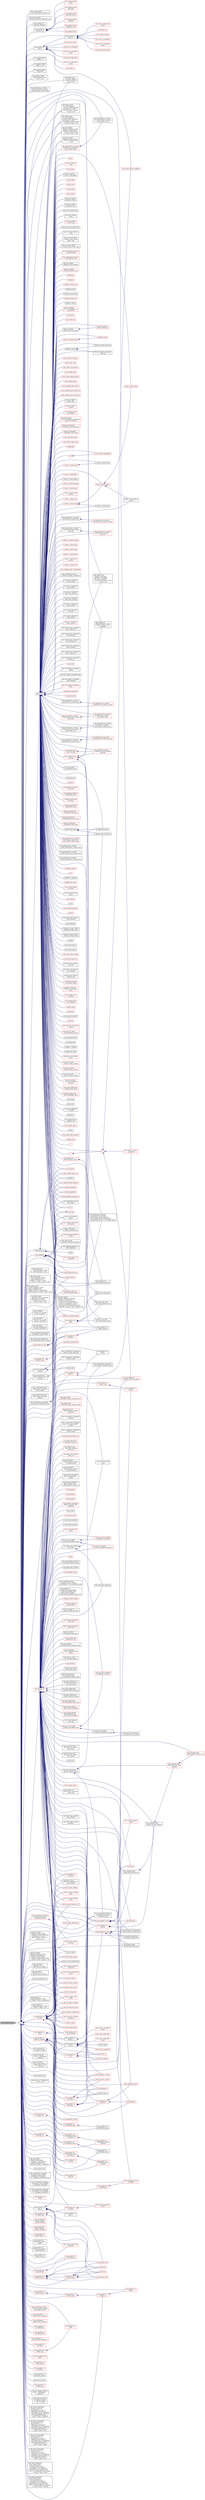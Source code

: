 digraph "HPX_PLAIN_ACTION"
{
  edge [fontname="Helvetica",fontsize="10",labelfontname="Helvetica",labelfontsize="10"];
  node [fontname="Helvetica",fontsize="10",shape=record];
  rankdir="LR";
  Node2617 [label="HPX_PLAIN_ACTION",height=0.2,width=0.4,color="black", fillcolor="grey75", style="filled", fontcolor="black"];
  Node2617 -> Node2618 [dir="back",color="midnightblue",fontsize="10",style="solid",fontname="Helvetica"];
  Node2618 [label="call",height=0.2,width=0.4,color="black", fillcolor="white", style="filled",URL="$d2/d67/promise__1620_8cpp.html#a58357f0b82bc761e1d0b9091ed563a70"];
  Node2618 -> Node2619 [dir="back",color="midnightblue",fontsize="10",style="solid",fontname="Helvetica"];
  Node2619 [label="hpx::actions::detail\l::action_decorate_function::call",height=0.2,width=0.4,color="black", fillcolor="white", style="filled",URL="$da/d26/structhpx_1_1actions_1_1detail_1_1action__decorate__function.html#a0a1b89b46a03970b0673db908a4780e9"];
  Node2618 -> Node2620 [dir="back",color="midnightblue",fontsize="10",style="solid",fontname="Helvetica"];
  Node2620 [label="hpx::actions::detail\l::action_decorate_continuation::call",height=0.2,width=0.4,color="black", fillcolor="white", style="filled",URL="$d3/d3e/structhpx_1_1actions_1_1detail_1_1action__decorate__continuation.html#a877c40f9c65d1309ef23b6902806b161"];
  Node2618 -> Node2621 [dir="back",color="midnightblue",fontsize="10",style="solid",fontname="Helvetica"];
  Node2621 [label="hpx::parallel::v1::\ladjacent_difference",height=0.2,width=0.4,color="black", fillcolor="white", style="filled",URL="$db/db9/namespacehpx_1_1parallel_1_1v1.html#a5aa9e2c155c1c458889ad7b38be140e1"];
  Node2618 -> Node2622 [dir="back",color="midnightblue",fontsize="10",style="solid",fontname="Helvetica"];
  Node2622 [label="hpx::parallel::v1::\ladjacent_find",height=0.2,width=0.4,color="black", fillcolor="white", style="filled",URL="$db/db9/namespacehpx_1_1parallel_1_1v1.html#a5adc6ae701415ba01961fa29836e00fa"];
  Node2622 -> Node2623 [dir="back",color="midnightblue",fontsize="10",style="solid",fontname="Helvetica"];
  Node2623 [label="test_adjacent_find",height=0.2,width=0.4,color="red", fillcolor="white", style="filled",URL="$d2/d99/adjacentfind_8cpp.html#a085124d7b6db3951bf6d7da430a9c479"];
  Node2622 -> Node2625 [dir="back",color="midnightblue",fontsize="10",style="solid",fontname="Helvetica"];
  Node2625 [label="test_adjacent_find\l_async",height=0.2,width=0.4,color="red", fillcolor="white", style="filled",URL="$d2/d99/adjacentfind_8cpp.html#a6c4a437f1bd2b84e48588b6839ac8ec3"];
  Node2622 -> Node2626 [dir="back",color="midnightblue",fontsize="10",style="solid",fontname="Helvetica"];
  Node2626 [label="test_adjacent_find\l_bad_alloc",height=0.2,width=0.4,color="red", fillcolor="white", style="filled",URL="$d3/d2a/adjacentfind__bad__alloc_8cpp.html#ae2b863c26777c67ecfddb3e3592290c2"];
  Node2622 -> Node2628 [dir="back",color="midnightblue",fontsize="10",style="solid",fontname="Helvetica"];
  Node2628 [label="test_adjacent_find\l_bad_alloc_async",height=0.2,width=0.4,color="red", fillcolor="white", style="filled",URL="$d3/d2a/adjacentfind__bad__alloc_8cpp.html#a7d7db2b4a1ef1c84692230ea8fae030a"];
  Node2622 -> Node2629 [dir="back",color="midnightblue",fontsize="10",style="solid",fontname="Helvetica"];
  Node2629 [label="test_adjacent_find\l_exception",height=0.2,width=0.4,color="red", fillcolor="white", style="filled",URL="$d8/da8/adjacentfind__binary__exception_8cpp.html#a9c28e0ba7bc14756b350c9f72dd94054"];
  Node2622 -> Node2631 [dir="back",color="midnightblue",fontsize="10",style="solid",fontname="Helvetica"];
  Node2631 [label="test_adjacent_find\l_exception_async",height=0.2,width=0.4,color="red", fillcolor="white", style="filled",URL="$d8/da8/adjacentfind__binary__exception_8cpp.html#a7b804f0c887a76a95e4e5f1cf16dc343"];
  Node2618 -> Node2632 [dir="back",color="midnightblue",fontsize="10",style="solid",fontname="Helvetica"];
  Node2632 [label="hpx::parallel::v1::\lnone_of",height=0.2,width=0.4,color="black", fillcolor="white", style="filled",URL="$db/db9/namespacehpx_1_1parallel_1_1v1.html#ae44352b56d9d9936c0ff9a90a50d3049"];
  Node2632 -> Node2633 [dir="back",color="midnightblue",fontsize="10",style="solid",fontname="Helvetica"];
  Node2633 [label="test_none_of",height=0.2,width=0.4,color="red", fillcolor="white", style="filled",URL="$de/d32/none__of_8cpp.html#a4188d9b781e7ae7dd7a9049eb2ef3c38"];
  Node2632 -> Node2635 [dir="back",color="midnightblue",fontsize="10",style="solid",fontname="Helvetica"];
  Node2635 [label="test_none_of_async",height=0.2,width=0.4,color="red", fillcolor="white", style="filled",URL="$de/d32/none__of_8cpp.html#a86a0a8c8f53ac6c09d22d4216bbeb59b"];
  Node2632 -> Node2636 [dir="back",color="midnightblue",fontsize="10",style="solid",fontname="Helvetica"];
  Node2636 [label="test_none_of_exception",height=0.2,width=0.4,color="red", fillcolor="white", style="filled",URL="$de/d32/none__of_8cpp.html#a6fc2ea520cb018511cd2c90504cadf0c"];
  Node2632 -> Node2638 [dir="back",color="midnightblue",fontsize="10",style="solid",fontname="Helvetica"];
  Node2638 [label="test_none_of_exception\l_async",height=0.2,width=0.4,color="red", fillcolor="white", style="filled",URL="$de/d32/none__of_8cpp.html#ac4f0567bb6e5f2e6ce455ab913ec9dfc"];
  Node2632 -> Node2639 [dir="back",color="midnightblue",fontsize="10",style="solid",fontname="Helvetica"];
  Node2639 [label="test_none_of_bad_alloc",height=0.2,width=0.4,color="red", fillcolor="white", style="filled",URL="$de/d32/none__of_8cpp.html#af214362a538f7307354bcfb31b7f6f6c"];
  Node2632 -> Node2641 [dir="back",color="midnightblue",fontsize="10",style="solid",fontname="Helvetica"];
  Node2641 [label="test_none_of_bad_alloc\l_async",height=0.2,width=0.4,color="red", fillcolor="white", style="filled",URL="$de/d32/none__of_8cpp.html#a98a0e0974e9e9829b45c786450df942c"];
  Node2618 -> Node2642 [dir="back",color="midnightblue",fontsize="10",style="solid",fontname="Helvetica"];
  Node2642 [label="hpx::parallel::v1::\lany_of",height=0.2,width=0.4,color="black", fillcolor="white", style="filled",URL="$db/db9/namespacehpx_1_1parallel_1_1v1.html#aa0008b3858cfed5bbaca31df3f5c748c"];
  Node2642 -> Node2632 [dir="back",color="midnightblue",fontsize="10",style="solid",fontname="Helvetica"];
  Node2642 -> Node2643 [dir="back",color="midnightblue",fontsize="10",style="solid",fontname="Helvetica"];
  Node2643 [label="test_any_of",height=0.2,width=0.4,color="red", fillcolor="white", style="filled",URL="$d8/d5d/any__of_8cpp.html#a3be6d1cf182d27096e687217832b6ffb"];
  Node2642 -> Node2645 [dir="back",color="midnightblue",fontsize="10",style="solid",fontname="Helvetica"];
  Node2645 [label="test_any_of_async",height=0.2,width=0.4,color="red", fillcolor="white", style="filled",URL="$d8/d5d/any__of_8cpp.html#af1056def42768dd08ff4f98ce58d5586"];
  Node2642 -> Node2646 [dir="back",color="midnightblue",fontsize="10",style="solid",fontname="Helvetica"];
  Node2646 [label="test_any_of_exception",height=0.2,width=0.4,color="red", fillcolor="white", style="filled",URL="$d8/d5d/any__of_8cpp.html#a348c2914b5d59fa0b61c79e37df17034"];
  Node2642 -> Node2648 [dir="back",color="midnightblue",fontsize="10",style="solid",fontname="Helvetica"];
  Node2648 [label="test_any_of_exception\l_async",height=0.2,width=0.4,color="red", fillcolor="white", style="filled",URL="$d8/d5d/any__of_8cpp.html#ad81e0ee038af5e3b7dd176ced1237e38"];
  Node2642 -> Node2649 [dir="back",color="midnightblue",fontsize="10",style="solid",fontname="Helvetica"];
  Node2649 [label="test_any_of_bad_alloc",height=0.2,width=0.4,color="red", fillcolor="white", style="filled",URL="$d8/d5d/any__of_8cpp.html#a24ee4ddcdaee70f8bbb0a44bab89ff9a"];
  Node2642 -> Node2651 [dir="back",color="midnightblue",fontsize="10",style="solid",fontname="Helvetica"];
  Node2651 [label="test_any_of_bad_alloc\l_async",height=0.2,width=0.4,color="red", fillcolor="white", style="filled",URL="$d8/d5d/any__of_8cpp.html#a39de4a734510b3f4ae74c26a6c0834b0"];
  Node2618 -> Node2652 [dir="back",color="midnightblue",fontsize="10",style="solid",fontname="Helvetica"];
  Node2652 [label="hpx::util::annotated\l_function",height=0.2,width=0.4,color="black", fillcolor="white", style="filled",URL="$df/dad/namespacehpx_1_1util.html#a2f7eb37b70389b630a72e49099f018c5"];
  Node2652 -> Node2653 [dir="back",color="midnightblue",fontsize="10",style="solid",fontname="Helvetica"];
  Node2653 [label="hpx::components::executor\l_component\< hpx::parallel\l::local_priority_queue_executor,\l hpx::components::component_base\l\< hello_world_server \> \>::schedule_thread",height=0.2,width=0.4,color="black", fillcolor="white", style="filled",URL="$d8/d54/structhpx_1_1components_1_1executor__component.html#a4cc76a85f446422f2374caf8e347b1f5"];
  Node2652 -> Node2654 [dir="back",color="midnightblue",fontsize="10",style="solid",fontname="Helvetica"];
  Node2654 [label="hpx_main",height=0.2,width=0.4,color="black", fillcolor="white", style="filled",URL="$d5/dbf/for__each__annotated__function_8cpp.html#aefd26dd818037509b2241068d57e3e1d"];
  Node2618 -> Node2655 [dir="back",color="midnightblue",fontsize="10",style="solid",fontname="Helvetica"];
  Node2655 [label="hpx::applier::detail\l::apply_l_p",height=0.2,width=0.4,color="black", fillcolor="white", style="filled",URL="$d1/d2a/namespacehpx_1_1applier_1_1detail.html#ad104d4accd8d5e33a137499875f4defa"];
  Node2618 -> Node2656 [dir="back",color="midnightblue",fontsize="10",style="solid",fontname="Helvetica"];
  Node2656 [label="hpx::applier::detail\l::apply_l_p_val",height=0.2,width=0.4,color="black", fillcolor="white", style="filled",URL="$d1/d2a/namespacehpx_1_1applier_1_1detail.html#adcdf84985fcb4a126d580a52dc2fa029"];
  Node2618 -> Node2657 [dir="back",color="midnightblue",fontsize="10",style="solid",fontname="Helvetica"];
  Node2657 [label="hpx::applier::detail\l::fix_priority",height=0.2,width=0.4,color="black", fillcolor="white", style="filled",URL="$d1/d2a/namespacehpx_1_1applier_1_1detail.html#a0e23da07f2b8a89303fe388da4a2b6d5"];
  Node2618 -> Node2658 [dir="back",color="midnightblue",fontsize="10",style="solid",fontname="Helvetica"];
  Node2658 [label="hpx::applier::detail\l::apply_helper\< Action,\l true \>::call",height=0.2,width=0.4,color="black", fillcolor="white", style="filled",URL="$d6/d73/structhpx_1_1applier_1_1detail_1_1apply__helper_3_01_action_00_01true_01_4.html#a7b6ec770dd1e402409ed236a6dd58c4a"];
  Node2618 -> Node2659 [dir="back",color="midnightblue",fontsize="10",style="solid",fontname="Helvetica"];
  Node2659 [label="hpx::performance_counters\l::server::arithmetics_counter\l::get_counter_value",height=0.2,width=0.4,color="black", fillcolor="white", style="filled",URL="$d4/d45/classhpx_1_1performance__counters_1_1server_1_1arithmetics__counter.html#a202d63f4d2380639ab50bdc8958d13f2",tooltip="Overloads from the base_counter base class. "];
  Node2618 -> Node2660 [dir="back",color="midnightblue",fontsize="10",style="solid",fontname="Helvetica"];
  Node2660 [label="hpx::performance_counters\l::server::arithmetics_counter\l_extended::get_counter_value",height=0.2,width=0.4,color="black", fillcolor="white", style="filled",URL="$df/d89/classhpx_1_1performance__counters_1_1server_1_1arithmetics__counter__extended.html#a37679be547d209e1542577346a3602f0",tooltip="Overloads from the base_counter base class. "];
  Node2618 -> Node2661 [dir="back",color="midnightblue",fontsize="10",style="solid",fontname="Helvetica"];
  Node2661 [label="hpx::detail::async\l_dispatch\< Executor,\l typename std::enable\l_if\< traits::is_threads\l_executor\< Executor \>::value\l \>::type \>::call",height=0.2,width=0.4,color="black", fillcolor="white", style="filled",URL="$d5/d5f/structhpx_1_1detail_1_1async__dispatch_3_01_executor_00_01typename_01std_1_1enable__if_3_01traita44db7c2c922c368411b64843735ff0e.html#add99e1c867ca80a2abd6b1e9bf6f4275"];
  Node2618 -> Node2662 [dir="back",color="midnightblue",fontsize="10",style="solid",fontname="Helvetica"];
  Node2662 [label="hpx::async",height=0.2,width=0.4,color="black", fillcolor="white", style="filled",URL="$d8/d83/namespacehpx.html#acb7d8e37b73b823956ce144f9a57eaa4"];
  Node2662 -> Node2663 [dir="back",color="midnightblue",fontsize="10",style="solid",fontname="Helvetica"];
  Node2663 [label="partition::get_data",height=0.2,width=0.4,color="black", fillcolor="white", style="filled",URL="$d3/d98/structpartition.html#abcd76329a2cbe6b6123049829b01f995"];
  Node2663 -> Node2664 [dir="back",color="midnightblue",fontsize="10",style="solid",fontname="Helvetica"];
  Node2664 [label="stepper::heat_part",height=0.2,width=0.4,color="black", fillcolor="white", style="filled",URL="$d0/da6/structstepper.html#aa73df55693dd4fbf438c791547966e05"];
  Node2663 -> Node2665 [dir="back",color="midnightblue",fontsize="10",style="solid",fontname="Helvetica"];
  Node2665 [label="stepper_server::heat_part",height=0.2,width=0.4,color="black", fillcolor="white", style="filled",URL="$d5/d90/structstepper__server.html#afa5b8f3719715ca2c7c7c70ebc54797c"];
  Node2662 -> Node2664 [dir="back",color="midnightblue",fontsize="10",style="solid",fontname="Helvetica"];
  Node2662 -> Node2666 [dir="back",color="midnightblue",fontsize="10",style="solid",fontname="Helvetica"];
  Node2666 [label="stepper::~stepper",height=0.2,width=0.4,color="black", fillcolor="white", style="filled",URL="$d0/da6/structstepper.html#add73bef54a4602b7a9c84c4fedcde6d0"];
  Node2662 -> Node2667 [dir="back",color="midnightblue",fontsize="10",style="solid",fontname="Helvetica"];
  Node2667 [label="stepper::do_work",height=0.2,width=0.4,color="black", fillcolor="white", style="filled",URL="$d0/da6/structstepper.html#ab12be1d1a4b219f151ec9874d1552e34"];
  Node2662 -> Node2665 [dir="back",color="midnightblue",fontsize="10",style="solid",fontname="Helvetica"];
  Node2662 -> Node2668 [dir="back",color="midnightblue",fontsize="10",style="solid",fontname="Helvetica"];
  Node2668 [label="examples::accumulator\l::query",height=0.2,width=0.4,color="red", fillcolor="white", style="filled",URL="$dd/d06/classexamples_1_1accumulator.html#a5bbc4d7cce27f344eef3bfbf17d471fc"];
  Node2662 -> Node2671 [dir="back",color="midnightblue",fontsize="10",style="solid",fontname="Helvetica"];
  Node2671 [label="hpx::util::activate\l_counters::start_counters",height=0.2,width=0.4,color="red", fillcolor="white", style="filled",URL="$d9/d0b/classhpx_1_1util_1_1activate__counters.html#af2193bbb81054707baea1f8f19d63ddf"];
  Node2662 -> Node2673 [dir="back",color="midnightblue",fontsize="10",style="solid",fontname="Helvetica"];
  Node2673 [label="hpx::util::activate\l_counters::stop_counters",height=0.2,width=0.4,color="red", fillcolor="white", style="filled",URL="$d9/d0b/classhpx_1_1util_1_1activate__counters.html#a61f1598c47b0625dd12c570170251f50"];
  Node2662 -> Node2675 [dir="back",color="midnightblue",fontsize="10",style="solid",fontname="Helvetica"];
  Node2675 [label="hpx::util::activate\l_counters::reset_counters",height=0.2,width=0.4,color="black", fillcolor="white", style="filled",URL="$d9/d0b/classhpx_1_1util_1_1activate__counters.html#a690fe1346b07619581fc541fa99b3493"];
  Node2662 -> Node2676 [dir="back",color="midnightblue",fontsize="10",style="solid",fontname="Helvetica"];
  Node2676 [label="hpx::util::activate\l_counters::evaluate\l_counters",height=0.2,width=0.4,color="red", fillcolor="white", style="filled",URL="$d9/d0b/classhpx_1_1util_1_1activate__counters.html#a0d0be179e43254beb3d99bb85d971236"];
  Node2662 -> Node2678 [dir="back",color="midnightblue",fontsize="10",style="solid",fontname="Helvetica"];
  Node2678 [label="hpx::agas::addressing\l_service::incref_async",height=0.2,width=0.4,color="red", fillcolor="white", style="filled",URL="$db/d58/structhpx_1_1agas_1_1addressing__service.html#adae9df2634cf648f129f203c3678c1c1",tooltip="Increment the global reference count for the given id. "];
  Node2662 -> Node2772 [dir="back",color="midnightblue",fontsize="10",style="solid",fontname="Helvetica"];
  Node2772 [label="hpx::agas::addressing\l_service::garbage_collect",height=0.2,width=0.4,color="red", fillcolor="white", style="filled",URL="$db/d58/structhpx_1_1agas_1_1addressing__service.html#a87dcae0eacf6e62d5103ebf516d86f63"];
  Node2662 -> Node3265 [dir="back",color="midnightblue",fontsize="10",style="solid",fontname="Helvetica"];
  Node3265 [label="test::ping",height=0.2,width=0.4,color="black", fillcolor="white", style="filled",URL="$d8/d89/structtest.html#ae5847182de32466f311f13f0dec7cd8e"];
  Node2662 -> Node3266 [dir="back",color="midnightblue",fontsize="10",style="solid",fontname="Helvetica"];
  Node3266 [label="hpx_main",height=0.2,width=0.4,color="black", fillcolor="white", style="filled",URL="$dc/dc0/after__588_8cpp.html#a4ca51ec94fa82421fc621b58eef7b01c"];
  Node2662 -> Node3267 [dir="back",color="midnightblue",fontsize="10",style="solid",fontname="Helvetica"];
  Node3267 [label="ag::server::allgather\l::compute",height=0.2,width=0.4,color="black", fillcolor="white", style="filled",URL="$d8/d67/classag_1_1server_1_1allgather.html#a2ee593a21aefecae309f8eeedd178bd7"];
  Node2662 -> Node3268 [dir="back",color="midnightblue",fontsize="10",style="solid",fontname="Helvetica"];
  Node3268 [label="fibonacci",height=0.2,width=0.4,color="black", fillcolor="white", style="filled",URL="$d8/de5/apex__action__count_8cpp.html#aa9a1997d5209d835cd3c458d97214805"];
  Node2662 -> Node3269 [dir="back",color="midnightblue",fontsize="10",style="solid",fontname="Helvetica"];
  Node3269 [label="hpx::detail::async\l_dispatch::call",height=0.2,width=0.4,color="black", fillcolor="white", style="filled",URL="$d6/d69/structhpx_1_1detail_1_1async__dispatch.html#af3f327a26172de6ce8afa74a45e942b8"];
  Node2662 -> Node3270 [dir="back",color="midnightblue",fontsize="10",style="solid",fontname="Helvetica"];
  Node3270 [label="test_remote_async",height=0.2,width=0.4,color="red", fillcolor="white", style="filled",URL="$db/de6/async__action__1813_8cpp.html#af26e331d55cd69b2a6ef7070fe033535"];
  Node2662 -> Node3272 [dir="back",color="midnightblue",fontsize="10",style="solid",fontname="Helvetica"];
  Node3272 [label="hpx::detail::async\l_cb_action_dispatch\l\< Action, naming::id\l_type \>::call",height=0.2,width=0.4,color="black", fillcolor="white", style="filled",URL="$dd/d05/structhpx_1_1detail_1_1async__cb__action__dispatch_3_01_action_00_01naming_1_1id__type_01_4.html#a50a48abf794e98ebbab57ecfac59d0e8"];
  Node2662 -> Node3273 [dir="back",color="midnightblue",fontsize="10",style="solid",fontname="Helvetica"];
  Node3273 [label="hpx::detail::async\l_cb_action_dispatch\l\< Action, Client, typename\l std::enable_if\< traits::\lis_client\< Client \>::value\l \>::type \>::call",height=0.2,width=0.4,color="black", fillcolor="white", style="filled",URL="$dc/dd6/structhpx_1_1detail_1_1async__cb__action__dispatch_3_01_action_00_01_client_00_01typename_01std_147d7ef25b58e4bd31ba0c840bb57474.html#a61da8858ae4cc77b14b4ec9437b49b8e"];
  Node2662 -> Node3274 [dir="back",color="midnightblue",fontsize="10",style="solid",fontname="Helvetica"];
  Node3274 [label="hpx::detail::async\l_cb_action_dispatch\l\< Action, Policy, typename\l std::enable_if\< traits::\lis_distribution_policy\< Policy\l \>::value \>::type \>::call",height=0.2,width=0.4,color="black", fillcolor="white", style="filled",URL="$de/d25/structhpx_1_1detail_1_1async__cb__action__dispatch_3_01_action_00_01_policy_00_01typename_01std_f7eacbd99ae4beb9e61e4149e1a2adc8.html#adc380733a66b8f78e59f19350d3f92cc"];
  Node2662 -> Node3275 [dir="back",color="midnightblue",fontsize="10",style="solid",fontname="Helvetica"];
  Node3275 [label="test_remote_async_cb",height=0.2,width=0.4,color="red", fillcolor="white", style="filled",URL="$da/d88/async__cb__remote_8cpp.html#a696e56ba0ade0311e4a0e06254e743d9"];
  Node2662 -> Node3277 [dir="back",color="midnightblue",fontsize="10",style="solid",fontname="Helvetica"];
  Node3277 [label="main",height=0.2,width=0.4,color="black", fillcolor="white", style="filled",URL="$da/d8e/async__deferred__1523_8cpp.html#ae66f6b31b5ad750f1fe042a706a4e3d4"];
  Node2662 -> Node3278 [dir="back",color="midnightblue",fontsize="10",style="solid",fontname="Helvetica"];
  Node3278 [label="test_async_with_executor",height=0.2,width=0.4,color="red", fillcolor="white", style="filled",URL="$d4/dce/async__local__executor_8cpp.html#a3be1a86d23b45cd956b5d793a25bc1f3"];
  Node2662 -> Node3280 [dir="back",color="midnightblue",fontsize="10",style="solid",fontname="Helvetica"];
  Node3280 [label="spawn_level",height=0.2,width=0.4,color="red", fillcolor="white", style="filled",URL="$de/da6/async__overheads_8cpp.html#a456defbaea2e41cd35e7b02a0376a056"];
  Node2662 -> Node3282 [dir="back",color="midnightblue",fontsize="10",style="solid",fontname="Helvetica"];
  Node3282 [label="f",height=0.2,width=0.4,color="red", fillcolor="white", style="filled",URL="$d4/d13/async__unwrap__1037_8cpp.html#a02a6b0b4f77af9f69a841dc8262b0cd0"];
  Node3282 -> Node3302 [dir="back",color="midnightblue",fontsize="10",style="solid",fontname="Helvetica"];
  Node3302 [label="h",height=0.2,width=0.4,color="red", fillcolor="white", style="filled",URL="$d4/d13/async__unwrap__1037_8cpp.html#a68bf2774bfb21af6d8c70eaf70834b03"];
  Node3302 -> Node3333 [dir="back",color="midnightblue",fontsize="10",style="solid",fontname="Helvetica"];
  Node3333 [label="test_lexicographical\l_compare_async_exception",height=0.2,width=0.4,color="red", fillcolor="white", style="filled",URL="$dd/de6/lexicographical__compare_8cpp.html#a7d669f96c9a4db81312d23d9d344afd5"];
  Node3302 -> Node3353 [dir="back",color="midnightblue",fontsize="10",style="solid",fontname="Helvetica"];
  Node3353 [label="test_search_async_exception",height=0.2,width=0.4,color="red", fillcolor="white", style="filled",URL="$d9/def/search_8cpp.html#a800e7434700e07b3fcd8c8519b25caff"];
  Node3302 -> Node3376 [dir="back",color="midnightblue",fontsize="10",style="solid",fontname="Helvetica"];
  Node3376 [label="test_search_n_async\l_exception",height=0.2,width=0.4,color="red", fillcolor="white", style="filled",URL="$dc/dc5/searchn_8cpp.html#a92730ec9ee1563d03c8ffba9150e5b42"];
  Node2662 -> Node3302 [dir="back",color="midnightblue",fontsize="10",style="solid",fontname="Helvetica"];
  Node2662 -> Node3380 [dir="back",color="midnightblue",fontsize="10",style="solid",fontname="Helvetica"];
  Node3380 [label="i",height=0.2,width=0.4,color="red", fillcolor="white", style="filled",URL="$d4/d13/async__unwrap__1037_8cpp.html#a9c026ca0f8b0f32b1520856246feb2f0"];
  Node2662 -> Node3381 [dir="back",color="midnightblue",fontsize="10",style="solid",fontname="Helvetica"];
  Node3381 [label="fib2",height=0.2,width=0.4,color="red", fillcolor="white", style="filled",URL="$d6/d41/await_8cpp.html#a8d09ce7eddc668ef07cf949b8801c414"];
  Node2662 -> Node2721 [dir="back",color="midnightblue",fontsize="10",style="solid",fontname="Helvetica"];
  Node2721 [label="hpx::lcos::barrier\l::wait",height=0.2,width=0.4,color="red", fillcolor="white", style="filled",URL="$d9/dab/classhpx_1_1lcos_1_1barrier.html#a1fcac5ce49dd1b9800affc8c8b84e4c9"];
  Node2662 -> Node3384 [dir="back",color="midnightblue",fontsize="10",style="solid",fontname="Helvetica"];
  Node3384 [label="local_tests",height=0.2,width=0.4,color="red", fillcolor="white", style="filled",URL="$df/d63/tests_2unit_2lcos_2barrier_8cpp.html#adfee0f3e737c1b6eb1504cceb8a2f264"];
  Node2662 -> Node3386 [dir="back",color="midnightblue",fontsize="10",style="solid",fontname="Helvetica"];
  Node3386 [label="hpx::lcos::detail::\lbarrier_node::wait",height=0.2,width=0.4,color="red", fillcolor="white", style="filled",URL="$dc/dd7/structhpx_1_1lcos_1_1detail_1_1barrier__node.html#aa4e3bd2f6143714f869892b8e992c45e"];
  Node2662 -> Node3387 [dir="back",color="midnightblue",fontsize="10",style="solid",fontname="Helvetica"];
  Node3387 [label="hpx::lcos::detail::\lbarrier_node::gather",height=0.2,width=0.4,color="black", fillcolor="white", style="filled",URL="$dc/dd7/structhpx_1_1lcos_1_1detail_1_1barrier__node.html#a6573676b4111eb5820df6dadb5cb12bb"];
  Node2662 -> Node3388 [dir="back",color="midnightblue",fontsize="10",style="solid",fontname="Helvetica"];
  Node3388 [label="hpx::lcos::detail::\lbarrier_node::set_event",height=0.2,width=0.4,color="black", fillcolor="white", style="filled",URL="$dc/dd7/structhpx_1_1lcos_1_1detail_1_1barrier__node.html#a7c4df1612298d6bca82818ad1ab263e7"];
  Node3388 -> Node3386 [dir="back",color="midnightblue",fontsize="10",style="solid",fontname="Helvetica"];
  Node2662 -> Node3389 [dir="back",color="midnightblue",fontsize="10",style="solid",fontname="Helvetica"];
  Node3389 [label="async_test0",height=0.2,width=0.4,color="red", fillcolor="white", style="filled",URL="$d7/d85/bind__action_8cpp.html#a6e170bc8301135a73d989a36b5949f31"];
  Node2662 -> Node3393 [dir="back",color="midnightblue",fontsize="10",style="solid",fontname="Helvetica"];
  Node3393 [label="async_test1",height=0.2,width=0.4,color="red", fillcolor="white", style="filled",URL="$d7/d85/bind__action_8cpp.html#a8a6dc0c9697b71f0268cece100ed3de6"];
  Node2662 -> Node3394 [dir="back",color="midnightblue",fontsize="10",style="solid",fontname="Helvetica"];
  Node3394 [label="async_test2",height=0.2,width=0.4,color="red", fillcolor="white", style="filled",URL="$d7/d85/bind__action_8cpp.html#a0cbd5e553ad5bc0f68c30d8c6cde5f22"];
  Node2662 -> Node3395 [dir="back",color="midnightblue",fontsize="10",style="solid",fontname="Helvetica"];
  Node3395 [label="async_test3",height=0.2,width=0.4,color="red", fillcolor="white", style="filled",URL="$d7/d85/bind__action_8cpp.html#abd69a86bd7ba24796c604d156ad239fb"];
  Node2662 -> Node3396 [dir="back",color="midnightblue",fontsize="10",style="solid",fontname="Helvetica"];
  Node3396 [label="hpx::lcos::detail::\lbroadcast_invoke",height=0.2,width=0.4,color="black", fillcolor="white", style="filled",URL="$d4/d6c/namespacehpx_1_1lcos_1_1detail.html#af2de60f6866e55e9b0e127ee0111b8de"];
  Node2662 -> Node3397 [dir="back",color="midnightblue",fontsize="10",style="solid",fontname="Helvetica"];
  Node3397 [label="hpx::lcos::detail::\lbroadcast_impl",height=0.2,width=0.4,color="black", fillcolor="white", style="filled",URL="$d4/d6c/namespacehpx_1_1lcos_1_1detail.html#a6575c2189b82a495a00b099f7c150172"];
  Node2662 -> Node2893 [dir="back",color="midnightblue",fontsize="10",style="solid",fontname="Helvetica"];
  Node2893 [label="dispatch_work",height=0.2,width=0.4,color="red", fillcolor="white", style="filled",URL="$dd/d5f/channel_8cpp.html#a3d606b83e4ff5fddcaf60e1e4724c219"];
  Node2662 -> Node3398 [dir="back",color="midnightblue",fontsize="10",style="solid",fontname="Helvetica"];
  Node3398 [label="hpx::lcos::channel::get",height=0.2,width=0.4,color="red", fillcolor="white", style="filled",URL="$db/d40/classhpx_1_1lcos_1_1channel.html#a9e5eb00de5cb512bc1319c3df58f911a"];
  Node3398 -> Node2893 [dir="back",color="midnightblue",fontsize="10",style="solid",fontname="Helvetica"];
  Node2662 -> Node3401 [dir="back",color="midnightblue",fontsize="10",style="solid",fontname="Helvetica"];
  Node3401 [label="hpx::lcos::channel::set",height=0.2,width=0.4,color="black", fillcolor="white", style="filled",URL="$db/d40/classhpx_1_1lcos_1_1channel.html#a8bc9328d7401b6ec01149f00bf9c0207"];
  Node2662 -> Node3402 [dir="back",color="midnightblue",fontsize="10",style="solid",fontname="Helvetica"];
  Node3402 [label="hpx::lcos::channel\l::close",height=0.2,width=0.4,color="black", fillcolor="white", style="filled",URL="$db/d40/classhpx_1_1lcos_1_1channel.html#ae8be5ae3499f7e138717eda6aa7bfc3e"];
  Node2662 -> Node3403 [dir="back",color="midnightblue",fontsize="10",style="solid",fontname="Helvetica"];
  Node3403 [label="hpx::lcos::receive\l_channel::get",height=0.2,width=0.4,color="red", fillcolor="white", style="filled",URL="$d8/d0f/classhpx_1_1lcos_1_1receive__channel.html#aad8864159f980a793613ab1ba07b11d5"];
  Node2662 -> Node3404 [dir="back",color="midnightblue",fontsize="10",style="solid",fontname="Helvetica"];
  Node3404 [label="hpx::lcos::send_channel::set",height=0.2,width=0.4,color="black", fillcolor="white", style="filled",URL="$d3/db6/classhpx_1_1lcos_1_1send__channel.html#ae8804bec13a345052b522df87c13bca0"];
  Node2662 -> Node3405 [dir="back",color="midnightblue",fontsize="10",style="solid",fontname="Helvetica"];
  Node3405 [label="hpx::lcos::send_channel\l::close",height=0.2,width=0.4,color="black", fillcolor="white", style="filled",URL="$d3/db6/classhpx_1_1lcos_1_1send__channel.html#aff84b4a96bae22df6ccb2c960863cf91"];
  Node2662 -> Node3406 [dir="back",color="midnightblue",fontsize="10",style="solid",fontname="Helvetica"];
  Node3406 [label="hpx::lcos::local::detail\l::channel_base\< result\l_type \>::get",height=0.2,width=0.4,color="black", fillcolor="white", style="filled",URL="$de/d49/classhpx_1_1lcos_1_1local_1_1detail_1_1channel__base.html#a9355844d1dc61a9033a385b589376310"];
  Node2662 -> Node3407 [dir="back",color="midnightblue",fontsize="10",style="solid",fontname="Helvetica"];
  Node3407 [label="hpx::lcos::local::detail\l::channel_base\< void \>::get",height=0.2,width=0.4,color="black", fillcolor="white", style="filled",URL="$de/d88/classhpx_1_1lcos_1_1local_1_1detail_1_1channel__base_3_01void_01_4.html#ae6a414e93bcdbb1a4e76dc6c75a967aa"];
  Node2662 -> Node3408 [dir="back",color="midnightblue",fontsize="10",style="solid",fontname="Helvetica"];
  Node3408 [label="hpx::components::process\l::child::terminate",height=0.2,width=0.4,color="red", fillcolor="white", style="filled",URL="$d6/de0/classhpx_1_1components_1_1process_1_1child.html#a151e77b6dce945690378fb65695a2ce8"];
  Node2662 -> Node3411 [dir="back",color="midnightblue",fontsize="10",style="solid",fontname="Helvetica"];
  Node3411 [label="hpx::components::process\l::child::wait_for_exit",height=0.2,width=0.4,color="red", fillcolor="white", style="filled",URL="$d6/de0/classhpx_1_1components_1_1process_1_1child.html#a623baa6c2b7608207595e2f4cd20e544"];
  Node2662 -> Node3413 [dir="back",color="midnightblue",fontsize="10",style="solid",fontname="Helvetica"];
  Node3413 [label="hpx::lcos::detail::\ldataflow_frame::finalize",height=0.2,width=0.4,color="black", fillcolor="white", style="filled",URL="$db/df7/structhpx_1_1lcos_1_1detail_1_1dataflow__frame.html#aca3b5941ed9e64a19c32ffa0069216f1"];
  Node2662 -> Node3414 [dir="back",color="midnightblue",fontsize="10",style="solid",fontname="Helvetica"];
  Node3414 [label="hpx::lcos::detail::\ldataflow_dispatch\< Action,\l typename std::enable_if\l\< traits::is_action\< Action\l \>::value \>::type \>::call",height=0.2,width=0.4,color="black", fillcolor="white", style="filled",URL="$d3/d39/structhpx_1_1lcos_1_1detail_1_1dataflow__dispatch_3_01_action_00_01typename_01std_1_1enable__if_bb4519c5dfd6f9cc73167dd8a509f805.html#aeb33a728a21fa65fa23c095b40aa5bc3"];
  Node2662 -> Node3415 [dir="back",color="midnightblue",fontsize="10",style="solid",fontname="Helvetica"];
  Node3415 [label="hpx::lcos::detail::\ldataflow_action_dispatch\l\< Action, naming::id_type\l \>::call",height=0.2,width=0.4,color="black", fillcolor="white", style="filled",URL="$d3/df6/structhpx_1_1lcos_1_1detail_1_1dataflow__action__dispatch_3_01_action_00_01naming_1_1id__type_01_4.html#a04f10938089257129075452a8db8db77"];
  Node2662 -> Node3416 [dir="back",color="midnightblue",fontsize="10",style="solid",fontname="Helvetica"];
  Node3416 [label="hpx::lcos::detail::\ldataflow_dispatch::call",height=0.2,width=0.4,color="red", fillcolor="white", style="filled",URL="$d1/d86/structhpx_1_1lcos_1_1detail_1_1dataflow__dispatch.html#ad092274142d2aee49cd4dfb0be95ac12"];
  Node2662 -> Node3418 [dir="back",color="midnightblue",fontsize="10",style="solid",fontname="Helvetica"];
  Node3418 [label="LU",height=0.2,width=0.4,color="red", fillcolor="white", style="filled",URL="$d6/da1/dataflow__791_8cpp.html#a6bf1b70c4cf8b5ea34290c2eabb4d7f5"];
  Node2662 -> Node3421 [dir="back",color="midnightblue",fontsize="10",style="solid",fontname="Helvetica"];
  Node3421 [label="InitMatrix3",height=0.2,width=0.4,color="red", fillcolor="white", style="filled",URL="$d6/da1/dataflow__791_8cpp.html#a15fb12abb64f6f59ff120787c4c1a84a"];
  Node2662 -> Node3422 [dir="back",color="midnightblue",fontsize="10",style="solid",fontname="Helvetica"];
  Node3422 [label="hpx::parallel::v1::\ldetail::dispatch_async",height=0.2,width=0.4,color="red", fillcolor="white", style="filled",URL="$d2/ddd/namespacehpx_1_1parallel_1_1v1_1_1detail.html#a956a28c634619363658f6e201d6cc1b4"];
  Node3422 -> Node3490 [dir="back",color="midnightblue",fontsize="10",style="solid",fontname="Helvetica"];
  Node3490 [label="hpx::parallel::v1::\ldetail::segmented_find",height=0.2,width=0.4,color="black", fillcolor="white", style="filled",URL="$d2/ddd/namespacehpx_1_1parallel_1_1v1_1_1detail.html#aa7136bd765c6adf42c9825ebec450f3c"];
  Node2662 -> Node3491 [dir="back",color="midnightblue",fontsize="10",style="solid",fontname="Helvetica"];
  Node3491 [label="_fibonacci",height=0.2,width=0.4,color="red", fillcolor="white", style="filled",URL="$dc/d1c/fibonacci__await_8cpp.html#acdec6cce6a7fb7916e541fa7b85b0758"];
  Node2662 -> Node3495 [dir="back",color="midnightblue",fontsize="10",style="solid",fontname="Helvetica"];
  Node3495 [label="fibonacci_future_one",height=0.2,width=0.4,color="red", fillcolor="white", style="filled",URL="$d6/de3/fibonacci__futures_8cpp.html#a8c60e39c078f20e0ab7058efcd55cad8"];
  Node2662 -> Node3501 [dir="back",color="midnightblue",fontsize="10",style="solid",fontname="Helvetica"];
  Node3501 [label="fibonacci_fork",height=0.2,width=0.4,color="black", fillcolor="white", style="filled",URL="$d6/de3/fibonacci__futures_8cpp.html#aa66bc9bee006a42227cd263b32b8245d"];
  Node2662 -> Node3502 [dir="back",color="midnightblue",fontsize="10",style="solid",fontname="Helvetica"];
  Node3502 [label="fibonacci_future",height=0.2,width=0.4,color="black", fillcolor="white", style="filled",URL="$d6/de3/fibonacci__futures_8cpp.html#a2bbe7e56731e3ed511f3833942af9c55"];
  Node3502 -> Node3503 [dir="back",color="midnightblue",fontsize="10",style="solid",fontname="Helvetica"];
  Node3503 [label="fibonacci_future_when_all",height=0.2,width=0.4,color="black", fillcolor="white", style="filled",URL="$d6/de3/fibonacci__futures_8cpp.html#affc8779f8a0a024160357a50e6be8210"];
  Node3502 -> Node3504 [dir="back",color="midnightblue",fontsize="10",style="solid",fontname="Helvetica"];
  Node3504 [label="fibonacci_future_unwrapped\l_when_all",height=0.2,width=0.4,color="black", fillcolor="white", style="filled",URL="$d6/de3/fibonacci__futures_8cpp.html#a8329d82110bd9484dbc400e50e1128b4"];
  Node2662 -> Node3505 [dir="back",color="midnightblue",fontsize="10",style="solid",fontname="Helvetica"];
  Node3505 [label="fibonacci_future_fork",height=0.2,width=0.4,color="black", fillcolor="white", style="filled",URL="$d6/de3/fibonacci__futures_8cpp.html#a0a9bdb7e9010a14fa94ad970e05b7e3d"];
  Node2662 -> Node3503 [dir="back",color="midnightblue",fontsize="10",style="solid",fontname="Helvetica"];
  Node2662 -> Node3504 [dir="back",color="midnightblue",fontsize="10",style="solid",fontname="Helvetica"];
  Node2662 -> Node3506 [dir="back",color="midnightblue",fontsize="10",style="solid",fontname="Helvetica"];
  Node3506 [label="fibonacci_future_all",height=0.2,width=0.4,color="red", fillcolor="white", style="filled",URL="$d6/de3/fibonacci__futures_8cpp.html#a7b46a4821d812f249d5ad3908cecd85f"];
  Node2662 -> Node3508 [dir="back",color="midnightblue",fontsize="10",style="solid",fontname="Helvetica"];
  Node3508 [label="fibonacci_direct",height=0.2,width=0.4,color="black", fillcolor="white", style="filled",URL="$d8/d78/fibonacci__one_8cpp.html#a73eeac12518e9370007a5d78557e16ca"];
  Node2662 -> Node3195 [dir="back",color="midnightblue",fontsize="10",style="solid",fontname="Helvetica"];
  Node3195 [label="hpx::lcos::detail::\lrun_on_completed_on\l_new_thread",height=0.2,width=0.4,color="red", fillcolor="white", style="filled",URL="$d4/d6c/namespacehpx_1_1lcos_1_1detail.html#a79136154f953edeeec68a6bbe296010c"];
  Node2662 -> Node3239 [dir="back",color="midnightblue",fontsize="10",style="solid",fontname="Helvetica"];
  Node3239 [label="measure_function_futures",height=0.2,width=0.4,color="red", fillcolor="white", style="filled",URL="$d3/d79/future__overhead_8cpp.html#abb9c0468f399cf830ce0334538c8b7bc"];
  Node2662 -> Node3509 [dir="back",color="midnightblue",fontsize="10",style="solid",fontname="Helvetica"];
  Node3509 [label="test_async",height=0.2,width=0.4,color="red", fillcolor="white", style="filled",URL="$d3/dc8/future__ref_8cpp.html#a604cee7b7b11bc0966fdf08b800c6acb"];
  Node2662 -> Node3124 [dir="back",color="midnightblue",fontsize="10",style="solid",fontname="Helvetica"];
  Node3124 [label="p4",height=0.2,width=0.4,color="red", fillcolor="white", style="filled",URL="$df/da5/future__then_8cpp.html#a2e41883da983a4e735ff63a070df689f"];
  Node3124 -> Node3096 [dir="back",color="midnightblue",fontsize="10",style="solid",fontname="Helvetica"];
  Node3096 [label="test_implicit_unwrapping",height=0.2,width=0.4,color="red", fillcolor="white", style="filled",URL="$df/da5/future__then_8cpp.html#ad7b1b04c3515e5bf95459e94b1bdc337"];
  Node2662 -> Node3091 [dir="back",color="midnightblue",fontsize="10",style="solid",fontname="Helvetica"];
  Node3091 [label="test_return_int",height=0.2,width=0.4,color="red", fillcolor="white", style="filled",URL="$df/da5/future__then_8cpp.html#a4574c7d42a67c66efb94b4aad426e984"];
  Node2662 -> Node3093 [dir="back",color="midnightblue",fontsize="10",style="solid",fontname="Helvetica"];
  Node3093 [label="test_return_int_launch",height=0.2,width=0.4,color="red", fillcolor="white", style="filled",URL="$df/da5/future__then_8cpp.html#a4d59ccf0b01a1fa8fde2acc877f986a7"];
  Node2662 -> Node3094 [dir="back",color="midnightblue",fontsize="10",style="solid",fontname="Helvetica"];
  Node3094 [label="test_return_void",height=0.2,width=0.4,color="red", fillcolor="white", style="filled",URL="$df/da5/future__then_8cpp.html#a504f39b4d586615d5d1371c8dad56645"];
  Node2662 -> Node3095 [dir="back",color="midnightblue",fontsize="10",style="solid",fontname="Helvetica"];
  Node3095 [label="test_return_void_launch",height=0.2,width=0.4,color="red", fillcolor="white", style="filled",URL="$df/da5/future__then_8cpp.html#a6bca71baf1676513433d261fbffee4bc"];
  Node2662 -> Node3096 [dir="back",color="midnightblue",fontsize="10",style="solid",fontname="Helvetica"];
  Node2662 -> Node3097 [dir="back",color="midnightblue",fontsize="10",style="solid",fontname="Helvetica"];
  Node3097 [label="test_simple_then",height=0.2,width=0.4,color="red", fillcolor="white", style="filled",URL="$df/da5/future__then_8cpp.html#aa74379f2bcdf911e278b78569028848b"];
  Node2662 -> Node3098 [dir="back",color="midnightblue",fontsize="10",style="solid",fontname="Helvetica"];
  Node3098 [label="test_simple_deferred_then",height=0.2,width=0.4,color="red", fillcolor="white", style="filled",URL="$df/da5/future__then_8cpp.html#a026670a80b5d18f81a87665f09f4b9e4"];
  Node2662 -> Node3099 [dir="back",color="midnightblue",fontsize="10",style="solid",fontname="Helvetica"];
  Node3099 [label="test_complex_then",height=0.2,width=0.4,color="red", fillcolor="white", style="filled",URL="$df/da5/future__then_8cpp.html#a65c0909ab7ad1dbde6b00a89e09d12ee"];
  Node2662 -> Node3100 [dir="back",color="midnightblue",fontsize="10",style="solid",fontname="Helvetica"];
  Node3100 [label="test_complex_then_launch",height=0.2,width=0.4,color="red", fillcolor="white", style="filled",URL="$df/da5/future__then_8cpp.html#a57e79de123fc4563e6535bcb0d510eb6"];
  Node2662 -> Node3101 [dir="back",color="midnightblue",fontsize="10",style="solid",fontname="Helvetica"];
  Node3101 [label="test_complex_then_chain_one",height=0.2,width=0.4,color="red", fillcolor="white", style="filled",URL="$df/da5/future__then_8cpp.html#aa9256ab654994c70d6de44c612f62ac1"];
  Node2662 -> Node3102 [dir="back",color="midnightblue",fontsize="10",style="solid",fontname="Helvetica"];
  Node3102 [label="test_complex_then_chain\l_one_launch",height=0.2,width=0.4,color="red", fillcolor="white", style="filled",URL="$df/da5/future__then_8cpp.html#acf17bb2a5182b9cb7667271f95a03704"];
  Node2662 -> Node3103 [dir="back",color="midnightblue",fontsize="10",style="solid",fontname="Helvetica"];
  Node3103 [label="test_complex_then_chain_two",height=0.2,width=0.4,color="red", fillcolor="white", style="filled",URL="$df/da5/future__then_8cpp.html#a877da4dafc5590d16fa0d3c57391c363"];
  Node2662 -> Node3511 [dir="back",color="midnightblue",fontsize="10",style="solid",fontname="Helvetica"];
  Node3511 [label="hpx::lcos::detail::\lgather_data",height=0.2,width=0.4,color="black", fillcolor="white", style="filled",URL="$d4/d6c/namespacehpx_1_1lcos_1_1detail.html#a6d74d90d71157dcbcbac9fa759a084b4"];
  Node2662 -> Node3512 [dir="back",color="midnightblue",fontsize="10",style="solid",fontname="Helvetica"];
  Node3512 [label="hpx::lcos::detail::\lset_data",height=0.2,width=0.4,color="red", fillcolor="white", style="filled",URL="$d4/d6c/namespacehpx_1_1lcos_1_1detail.html#af210bb3fdadf780096e1ecceff0ce860"];
  Node2662 -> Node3517 [dir="back",color="midnightblue",fontsize="10",style="solid",fontname="Helvetica"];
  Node3517 [label="hpx::compute::host\l::get_targets",height=0.2,width=0.4,color="red", fillcolor="white", style="filled",URL="$d4/da7/namespacehpx_1_1compute_1_1host.html#a4245026cb24f42b34b7e2b19a158675f"];
  Node2662 -> Node3520 [dir="back",color="midnightblue",fontsize="10",style="solid",fontname="Helvetica"];
  Node3520 [label="hpx::agas::detail::\lhosted_component_namespace\l::get_num_localities",height=0.2,width=0.4,color="red", fillcolor="white", style="filled",URL="$da/de5/structhpx_1_1agas_1_1detail_1_1hosted__component__namespace.html#a66ad846057dc8f6a4f47e07fe960f363"];
  Node2662 -> Node3522 [dir="back",color="midnightblue",fontsize="10",style="solid",fontname="Helvetica"];
  Node3522 [label="HPX_REGISTER_BASE_LCO\l_WITH_VALUE_ID",height=0.2,width=0.4,color="black", fillcolor="white", style="filled",URL="$d4/d5f/hosted__locality__namespace_8cpp.html#a30213c953f9744a6067fd573b3103b80"];
  Node2662 -> Node3523 [dir="back",color="midnightblue",fontsize="10",style="solid",fontname="Helvetica"];
  Node3523 [label="sheneos::interpolator\l::interpolate_one_bulk_async",height=0.2,width=0.4,color="red", fillcolor="white", style="filled",URL="$d1/d8c/classsheneos_1_1interpolator.html#a18fcf160ff63e7a428505c1d113c6d5f"];
  Node2662 -> Node3525 [dir="back",color="midnightblue",fontsize="10",style="solid",fontname="Helvetica"];
  Node3525 [label="sheneos::interpolator\l::interpolate_bulk_async",height=0.2,width=0.4,color="red", fillcolor="white", style="filled",URL="$d1/d8c/classsheneos_1_1interpolator.html#a3af5410265c7c90f8ad5212c23de0149"];
  Node2662 -> Node3527 [dir="back",color="midnightblue",fontsize="10",style="solid",fontname="Helvetica"];
  Node3527 [label="hpx::lcos::latch::wait",height=0.2,width=0.4,color="red", fillcolor="white", style="filled",URL="$df/d55/classhpx_1_1lcos_1_1latch.html#ab41a1a593bc1c88ad7238c487378133b"];
  Node2662 -> Node3529 [dir="back",color="midnightblue",fontsize="10",style="solid",fontname="Helvetica"];
  Node3529 [label="test_client::create_new",height=0.2,width=0.4,color="red", fillcolor="white", style="filled",URL="$d8/df6/structtest__client.html#a9441293493adad0312415556f2d16b74"];
  Node2662 -> Node3531 [dir="back",color="midnightblue",fontsize="10",style="solid",fontname="Helvetica"];
  Node3531 [label="pingpong2",height=0.2,width=0.4,color="red", fillcolor="white", style="filled",URL="$d0/d3e/local__channel_8cpp.html#a4b50212c49f2ad2ed9778746617e0a23"];
  Node2662 -> Node3533 [dir="back",color="midnightblue",fontsize="10",style="solid",fontname="Helvetica"];
  Node3533 [label="function_pointers",height=0.2,width=0.4,color="red", fillcolor="white", style="filled",URL="$d9/d92/local__dataflow_8cpp.html#a2af92e7e32bc01dfe46820526d275b75"];
  Node2662 -> Node3535 [dir="back",color="midnightblue",fontsize="10",style="solid",fontname="Helvetica"];
  Node3535 [label="future_function_pointers",height=0.2,width=0.4,color="red", fillcolor="white", style="filled",URL="$d9/d92/local__dataflow_8cpp.html#a95946a10e34f294c2ebf46aee9b45b88"];
  Node2662 -> Node3536 [dir="back",color="midnightblue",fontsize="10",style="solid",fontname="Helvetica"];
  Node3536 [label="plain_arguments",height=0.2,width=0.4,color="red", fillcolor="white", style="filled",URL="$d9/d92/local__dataflow_8cpp.html#a81228aa4824a2f2c1db535f6c893b128"];
  Node2662 -> Node3537 [dir="back",color="midnightblue",fontsize="10",style="solid",fontname="Helvetica"];
  Node3537 [label="plain_deferred_arguments",height=0.2,width=0.4,color="red", fillcolor="white", style="filled",URL="$d9/d92/local__dataflow_8cpp.html#af467fc7759e860e0e1b59571fb635827"];
  Node2662 -> Node3538 [dir="back",color="midnightblue",fontsize="10",style="solid",fontname="Helvetica"];
  Node3538 [label="plain_arguments_lazy",height=0.2,width=0.4,color="red", fillcolor="white", style="filled",URL="$d9/d92/local__dataflow_8cpp.html#a2fe272faeadbd2e1b266a7a48e605f72"];
  Node2662 -> Node3539 [dir="back",color="midnightblue",fontsize="10",style="solid",fontname="Helvetica"];
  Node3539 [label="vector_t_server::axpy",height=0.2,width=0.4,color="red", fillcolor="white", style="filled",URL="$d2/d54/structvector__t__server.html#adf8d30d3b2bb2364b08862eb8786831e"];
  Node3539 -> Node3540 [dir="back",color="midnightblue",fontsize="10",style="solid",fontname="Helvetica"];
  Node3540 [label="vector_t_server::gemv",height=0.2,width=0.4,color="red", fillcolor="white", style="filled",URL="$d2/d54/structvector__t__server.html#a01002e031562457498e6dffad792b6eb"];
  Node3540 -> Node3541 [dir="back",color="midnightblue",fontsize="10",style="solid",fontname="Helvetica"];
  Node3541 [label="matrix_t_server::gemv\l_process",height=0.2,width=0.4,color="black", fillcolor="white", style="filled",URL="$dc/d20/structmatrix__t__server.html#ad59d6e7c3d396fdd2330b6439b02e1e4"];
  Node3540 -> Node3544 [dir="back",color="midnightblue",fontsize="10",style="solid",fontname="Helvetica"];
  Node3544 [label="vector_t_client::copy",height=0.2,width=0.4,color="red", fillcolor="white", style="filled",URL="$de/dd9/structvector__t__client.html#a0d9f47d32c6048c918b3f14f8e3f8bf3"];
  Node3539 -> Node3546 [dir="back",color="midnightblue",fontsize="10",style="solid",fontname="Helvetica"];
  Node3546 [label="matrix_t_server::axpy",height=0.2,width=0.4,color="black", fillcolor="white", style="filled",URL="$dc/d20/structmatrix__t__server.html#a188e3a87389a9b068bd8094090589d83"];
  Node2662 -> Node3547 [dir="back",color="midnightblue",fontsize="10",style="solid",fontname="Helvetica"];
  Node3547 [label="vector_t_server::copy",height=0.2,width=0.4,color="red", fillcolor="white", style="filled",URL="$d2/d54/structvector__t__server.html#a9fb7ebdcb81b4ec4180eeda38e11fb09"];
  Node3547 -> Node3548 [dir="back",color="midnightblue",fontsize="10",style="solid",fontname="Helvetica"];
  Node3548 [label="matrix_t_server::copy",height=0.2,width=0.4,color="black", fillcolor="white", style="filled",URL="$dc/d20/structmatrix__t__server.html#a4d00afffd26ee775f2b71607f4ac8ede"];
  Node2662 -> Node3540 [dir="back",color="midnightblue",fontsize="10",style="solid",fontname="Helvetica"];
  Node2662 -> Node3549 [dir="back",color="midnightblue",fontsize="10",style="solid",fontname="Helvetica"];
  Node3549 [label="vector_t_client::gemv",height=0.2,width=0.4,color="red", fillcolor="white", style="filled",URL="$de/dd9/structvector__t__client.html#a1840b3d4a128c1bcbdb4db4b713e23ff"];
  Node2662 -> Node3546 [dir="back",color="midnightblue",fontsize="10",style="solid",fontname="Helvetica"];
  Node2662 -> Node3548 [dir="back",color="midnightblue",fontsize="10",style="solid",fontname="Helvetica"];
  Node2662 -> Node3551 [dir="back",color="midnightblue",fontsize="10",style="solid",fontname="Helvetica"];
  Node3551 [label="matrix_t_server::gemm",height=0.2,width=0.4,color="black", fillcolor="white", style="filled",URL="$dc/d20/structmatrix__t__server.html#adc3138b47cfd82edb96d85d6eabb1539"];
  Node2662 -> Node3541 [dir="back",color="midnightblue",fontsize="10",style="solid",fontname="Helvetica"];
  Node2662 -> Node3552 [dir="back",color="midnightblue",fontsize="10",style="solid",fontname="Helvetica"];
  Node3552 [label="vector_t_client::get_data",height=0.2,width=0.4,color="red", fillcolor="white", style="filled",URL="$de/dd9/structvector__t__client.html#a5a9a3c874fbb1fff899af1fea8de811b"];
  Node2662 -> Node3554 [dir="back",color="midnightblue",fontsize="10",style="solid",fontname="Helvetica"];
  Node3554 [label="vector_t_client::axpy",height=0.2,width=0.4,color="red", fillcolor="white", style="filled",URL="$de/dd9/structvector__t__client.html#a284f3e62e5c736202e53771cdc78cfbc"];
  Node2662 -> Node3544 [dir="back",color="midnightblue",fontsize="10",style="solid",fontname="Helvetica"];
  Node2662 -> Node3556 [dir="back",color="midnightblue",fontsize="10",style="solid",fontname="Helvetica"];
  Node3556 [label="vector_t_client::nrm2\l_process",height=0.2,width=0.4,color="red", fillcolor="white", style="filled",URL="$de/dd9/structvector__t__client.html#af9f8b6ddeb2ef7a9f3cdb7294d29f998"];
  Node2662 -> Node3558 [dir="back",color="midnightblue",fontsize="10",style="solid",fontname="Helvetica"];
  Node3558 [label="vector_t_client::scal",height=0.2,width=0.4,color="red", fillcolor="white", style="filled",URL="$de/dd9/structvector__t__client.html#a8c5d170985ce5b186d514bdadd84f425"];
  Node2662 -> Node3560 [dir="back",color="midnightblue",fontsize="10",style="solid",fontname="Helvetica"];
  Node3560 [label="matrix_t_client::get_data",height=0.2,width=0.4,color="red", fillcolor="white", style="filled",URL="$da/ded/structmatrix__t__client.html#ac2b965eb67de12494a0d3cbf5cbe9281"];
  Node2662 -> Node3562 [dir="back",color="midnightblue",fontsize="10",style="solid",fontname="Helvetica"];
  Node3562 [label="matrix_t_client::axpy",height=0.2,width=0.4,color="red", fillcolor="white", style="filled",URL="$da/ded/structmatrix__t__client.html#adcef02c59d9b0edc6160bf14e3c84a40"];
  Node2662 -> Node3564 [dir="back",color="midnightblue",fontsize="10",style="solid",fontname="Helvetica"];
  Node3564 [label="matrix_t_client::copy",height=0.2,width=0.4,color="red", fillcolor="white", style="filled",URL="$da/ded/structmatrix__t__client.html#ae58d41031f1af09f86737fcca4ebb7ab"];
  Node2662 -> Node3566 [dir="back",color="midnightblue",fontsize="10",style="solid",fontname="Helvetica"];
  Node3566 [label="matrix_t_client::gemm",height=0.2,width=0.4,color="red", fillcolor="white", style="filled",URL="$da/ded/structmatrix__t__client.html#ac4c889fea4fdd733a7f21205a0b27b32"];
  Node2662 -> Node3568 [dir="back",color="midnightblue",fontsize="10",style="solid",fontname="Helvetica"];
  Node3568 [label="matrix_t_client::nrm2\l_process",height=0.2,width=0.4,color="red", fillcolor="white", style="filled",URL="$da/ded/structmatrix__t__client.html#a71a07dd2184f64a29ca188fcb6ea0267"];
  Node2662 -> Node3570 [dir="back",color="midnightblue",fontsize="10",style="solid",fontname="Helvetica"];
  Node3570 [label="matrix_t_client::scal",height=0.2,width=0.4,color="red", fillcolor="white", style="filled",URL="$da/ded/structmatrix__t__client.html#aa550bf8d116a0506bcc5a0b2fb7de7e0"];
  Node2662 -> Node3572 [dir="back",color="midnightblue",fontsize="10",style="solid",fontname="Helvetica"];
  Node3572 [label="test_migrate_busy_component2",height=0.2,width=0.4,color="red", fillcolor="white", style="filled",URL="$dc/d78/migrate__component_8cpp.html#a8ec118d733854b5250bbb4c0f425f829"];
  Node2662 -> Node3573 [dir="back",color="midnightblue",fontsize="10",style="solid",fontname="Helvetica"];
  Node3573 [label="hpx::components::server\l::perform_migrate_component",height=0.2,width=0.4,color="black", fillcolor="white", style="filled",URL="$d2/da2/namespacehpx_1_1components_1_1server.html#a8c820dd0dff2a99985fe537486602dfe"];
  Node2662 -> Node3574 [dir="back",color="midnightblue",fontsize="10",style="solid",fontname="Helvetica"];
  Node3574 [label="test_async_executor1\l::async_execute",height=0.2,width=0.4,color="black", fillcolor="white", style="filled",URL="$d4/da2/structtest__async__executor1.html#a48f9e4d1e3c280fd47630b2e7b233c15"];
  Node2662 -> Node3575 [dir="back",color="midnightblue",fontsize="10",style="solid",fontname="Helvetica"];
  Node3575 [label="test_async_executor2\l::sync_execute",height=0.2,width=0.4,color="black", fillcolor="white", style="filled",URL="$d2/d86/structtest__async__executor2.html#aa4a72c625f5cf5d30b8e8b929f4df7fb"];
  Node2662 -> Node3576 [dir="back",color="midnightblue",fontsize="10",style="solid",fontname="Helvetica"];
  Node3576 [label="test_async_executor3\l::bulk_sync_execute",height=0.2,width=0.4,color="black", fillcolor="white", style="filled",URL="$d9/d46/structtest__async__executor3.html#a236b9b515acef1464e439b07033550fa"];
  Node2662 -> Node3577 [dir="back",color="midnightblue",fontsize="10",style="solid",fontname="Helvetica"];
  Node3577 [label="test_async_executor4\l::bulk_async_execute",height=0.2,width=0.4,color="black", fillcolor="white", style="filled",URL="$d5/df3/structtest__async__executor4.html#a01ac2e0a91ee43be45d3c3c731a2fbff"];
  Node2662 -> Node3578 [dir="back",color="midnightblue",fontsize="10",style="solid",fontname="Helvetica"];
  Node3578 [label="test_async_executor2\l::async_execute",height=0.2,width=0.4,color="black", fillcolor="white", style="filled",URL="$d2/d86/structtest__async__executor2.html#af16420efe6efbc0a39ea5d44fc594783"];
  Node2662 -> Node3579 [dir="back",color="midnightblue",fontsize="10",style="solid",fontname="Helvetica"];
  Node3579 [label="test_async_executor1\l::execute",height=0.2,width=0.4,color="black", fillcolor="white", style="filled",URL="$d4/da2/structtest__async__executor1.html#ad614079720e689ba3b82bcb54e996e42"];
  Node2662 -> Node3580 [dir="back",color="midnightblue",fontsize="10",style="solid",fontname="Helvetica"];
  Node3580 [label="test_async_executor3\l::bulk_execute",height=0.2,width=0.4,color="black", fillcolor="white", style="filled",URL="$d9/d46/structtest__async__executor3.html#ac632e77b77fbee03262b501330ebd5f5"];
  Node2662 -> Node3581 [dir="back",color="midnightblue",fontsize="10",style="solid",fontname="Helvetica"];
  Node3581 [label="test_sync_executor2\l::async_execute",height=0.2,width=0.4,color="red", fillcolor="white", style="filled",URL="$d5/d1c/structtest__sync__executor2.html#a4c296aadd3acee4e7eb3eebf85a3ae3e"];
  Node2662 -> Node3583 [dir="back",color="midnightblue",fontsize="10",style="solid",fontname="Helvetica"];
  Node3583 [label="test_timed_async_executor1\l::async_execute_at",height=0.2,width=0.4,color="black", fillcolor="white", style="filled",URL="$d0/df6/structtest__timed__async__executor1.html#a3943759348d79bd4811c1fc9016564fd"];
  Node2662 -> Node3584 [dir="back",color="midnightblue",fontsize="10",style="solid",fontname="Helvetica"];
  Node3584 [label="test_timed_async_executor2\l::sync_execute",height=0.2,width=0.4,color="black", fillcolor="white", style="filled",URL="$d6/dd3/structtest__timed__async__executor2.html#ab0f7a5a37244dcaab3b5dbe0123fd4cc"];
  Node2662 -> Node3585 [dir="back",color="midnightblue",fontsize="10",style="solid",fontname="Helvetica"];
  Node3585 [label="test_timed_async_executor3\l::sync_execute_at",height=0.2,width=0.4,color="black", fillcolor="white", style="filled",URL="$d5/dc1/structtest__timed__async__executor3.html#aa939ee0bc4743175e7819c4bf6dae519"];
  Node2662 -> Node3586 [dir="back",color="midnightblue",fontsize="10",style="solid",fontname="Helvetica"];
  Node3586 [label="test_timed_async_executor2\l::async_execute",height=0.2,width=0.4,color="black", fillcolor="white", style="filled",URL="$d6/dd3/structtest__timed__async__executor2.html#ae849eff1c011f4b9e52af757ea5dfc60"];
  Node2662 -> Node3587 [dir="back",color="midnightblue",fontsize="10",style="solid",fontname="Helvetica"];
  Node3587 [label="test_timed_async_executor2\l::async_execute_at",height=0.2,width=0.4,color="black", fillcolor="white", style="filled",URL="$d6/dd3/structtest__timed__async__executor2.html#ab2d0478e497064d69a5cf31183951701"];
  Node2662 -> Node3588 [dir="back",color="midnightblue",fontsize="10",style="solid",fontname="Helvetica"];
  Node3588 [label="test_timed_async_executor1\l::execute_at",height=0.2,width=0.4,color="black", fillcolor="white", style="filled",URL="$d0/df6/structtest__timed__async__executor1.html#a4af1a40f8bad39685435b0b4166234ea"];
  Node2662 -> Node3589 [dir="back",color="midnightblue",fontsize="10",style="solid",fontname="Helvetica"];
  Node3589 [label="test_write",height=0.2,width=0.4,color="red", fillcolor="white", style="filled",URL="$db/daa/network__storage_8cpp.html#ad940e27486bbdb223140ebe25e357823"];
  Node2662 -> Node3591 [dir="back",color="midnightblue",fontsize="10",style="solid",fontname="Helvetica"];
  Node3591 [label="test_read",height=0.2,width=0.4,color="red", fillcolor="white", style="filled",URL="$db/daa/network__storage_8cpp.html#ac40bb11cad5e1d25954468e43c1bb0e2"];
  Node2662 -> Node3592 [dir="back",color="midnightblue",fontsize="10",style="solid",fontname="Helvetica"];
  Node3592 [label="hpx::lcos::object_semaphore\l::signal",height=0.2,width=0.4,color="black", fillcolor="white", style="filled",URL="$d3/df4/structhpx_1_1lcos_1_1object__semaphore.html#a48bb4ea1c17dac40945a33526f00279a"];
  Node2662 -> Node3593 [dir="back",color="midnightblue",fontsize="10",style="solid",fontname="Helvetica"];
  Node3593 [label="hpx::lcos::object_semaphore::get",height=0.2,width=0.4,color="black", fillcolor="white", style="filled",URL="$d3/df4/structhpx_1_1lcos_1_1object__semaphore.html#a1ace96b0a8bbe749536bc11c24e12336"];
  Node2662 -> Node3594 [dir="back",color="midnightblue",fontsize="10",style="solid",fontname="Helvetica"];
  Node3594 [label="hpx::lcos::object_semaphore\l::abort_pending",height=0.2,width=0.4,color="black", fillcolor="white", style="filled",URL="$d3/df4/structhpx_1_1lcos_1_1object__semaphore.html#a6478e06c0170cc886e79e248a3133433"];
  Node2662 -> Node3595 [dir="back",color="midnightblue",fontsize="10",style="solid",fontname="Helvetica"];
  Node3595 [label="hpx::lcos::object_semaphore\l::wait",height=0.2,width=0.4,color="red", fillcolor="white", style="filled",URL="$d3/df4/structhpx_1_1lcos_1_1object__semaphore.html#a9ae6bccfa2eacf1531af3a1c6245790c"];
  Node2662 -> Node3596 [dir="back",color="midnightblue",fontsize="10",style="solid",fontname="Helvetica"];
  Node3596 [label="distribute_component",height=0.2,width=0.4,color="red", fillcolor="white", style="filled",URL="$dc/de1/osu__coll_8hpp.html#a70ccfbb59a3d364de9007f91ee45c330"];
  Node2662 -> Node3600 [dir="back",color="midnightblue",fontsize="10",style="solid",fontname="Helvetica"];
  Node3600 [label="run_benchmark",height=0.2,width=0.4,color="red", fillcolor="white", style="filled",URL="$d7/d91/osu__multi__lat_8cpp.html#a1ad4513ddbe9cd53a1aef2f8c3abcc9c"];
  Node2662 -> Node3602 [dir="back",color="midnightblue",fontsize="10",style="solid",fontname="Helvetica"];
  Node3602 [label="hpx::lcos::detail::\lcontinuation::async",height=0.2,width=0.4,color="black", fillcolor="white", style="filled",URL="$d9/dc0/classhpx_1_1lcos_1_1detail_1_1continuation.html#a2556abe1f893edd38de352559d3b6d56"];
  Node2662 -> Node2923 [dir="back",color="midnightblue",fontsize="10",style="solid",fontname="Helvetica"];
  Node2923 [label="hpx::parallel::execution\l::parallel_executor::parallel\l_executor",height=0.2,width=0.4,color="red", fillcolor="white", style="filled",URL="$db/d9b/structhpx_1_1parallel_1_1execution_1_1parallel__executor.html#a87246529171e7bcd646a34da98ccb4ea",tooltip="Create a new parallel executor. "];
  Node2662 -> Node3603 [dir="back",color="midnightblue",fontsize="10",style="solid",fontname="Helvetica"];
  Node3603 [label="measure_one",height=0.2,width=0.4,color="black", fillcolor="white", style="filled",URL="$d2/d07/parent__vs__child__stealing_8cpp.html#aa04846c433364fd900a34cb09e851d85"];
  Node2662 -> Node3604 [dir="back",color="midnightblue",fontsize="10",style="solid",fontname="Helvetica"];
  Node3604 [label="measure",height=0.2,width=0.4,color="red", fillcolor="white", style="filled",URL="$d2/d07/parent__vs__child__stealing_8cpp.html#a91927c56b9c1646f2ff27e2764ef5e99"];
  Node2662 -> Node3606 [dir="back",color="midnightblue",fontsize="10",style="solid",fontname="Helvetica"];
  Node3606 [label="interpolate1d::partition\l::init_async",height=0.2,width=0.4,color="red", fillcolor="white", style="filled",URL="$d3/d9a/classinterpolate1d_1_1partition.html#a0baac1fe6e7526cdd65fa7544a9bd569"];
  Node2662 -> Node3609 [dir="back",color="midnightblue",fontsize="10",style="solid",fontname="Helvetica"];
  Node3609 [label="interpolate1d::partition\l::interpolate_async",height=0.2,width=0.4,color="red", fillcolor="white", style="filled",URL="$d3/d9a/classinterpolate1d_1_1partition.html#a34bb10b6872f945becd2a9572c7c97a2"];
  Node2662 -> Node3611 [dir="back",color="midnightblue",fontsize="10",style="solid",fontname="Helvetica"];
  Node3611 [label="sheneos::partition3d\l::init_async",height=0.2,width=0.4,color="red", fillcolor="white", style="filled",URL="$da/dba/classsheneos_1_1partition3d.html#ab9f76f348e24819aaf8bd638b2141d0d",tooltip="Initialize this partition asynchronously. "];
  Node2662 -> Node3614 [dir="back",color="midnightblue",fontsize="10",style="solid",fontname="Helvetica"];
  Node3614 [label="sheneos::partition3d\l::interpolate_async",height=0.2,width=0.4,color="red", fillcolor="white", style="filled",URL="$da/dba/classsheneos_1_1partition3d.html#a856d176d29e8bd78a337b1bfab2609ff"];
  Node2662 -> Node3616 [dir="back",color="midnightblue",fontsize="10",style="solid",fontname="Helvetica"];
  Node3616 [label="sheneos::partition3d\l::interpolate_one_async",height=0.2,width=0.4,color="red", fillcolor="white", style="filled",URL="$da/dba/classsheneos_1_1partition3d.html#aeae3832f45e8c288ef9c9e662cbe0cc0"];
  Node2662 -> Node3618 [dir="back",color="midnightblue",fontsize="10",style="solid",fontname="Helvetica"];
  Node3618 [label="sheneos::partition3d\l::interpolate_one_bulk_async",height=0.2,width=0.4,color="red", fillcolor="white", style="filled",URL="$da/dba/classsheneos_1_1partition3d.html#ad159fb11578ff3ee2bf054bf9e84ee11"];
  Node2662 -> Node3620 [dir="back",color="midnightblue",fontsize="10",style="solid",fontname="Helvetica"];
  Node3620 [label="sheneos::partition3d\l::interpolate_bulk_async",height=0.2,width=0.4,color="red", fillcolor="white", style="filled",URL="$da/dba/classsheneos_1_1partition3d.html#a1a842de6c873ea427f921d4d0ab48497"];
  Node2662 -> Node3622 [dir="back",color="midnightblue",fontsize="10",style="solid",fontname="Helvetica"];
  Node3622 [label="hpx::partitioned_vector\l::get_values",height=0.2,width=0.4,color="black", fillcolor="white", style="filled",URL="$d1/d60/classhpx_1_1partitioned__vector.html#aaefd826d53ecd46333481b3d8fb24123"];
  Node2662 -> Node3623 [dir="back",color="midnightblue",fontsize="10",style="solid",fontname="Helvetica"];
  Node3623 [label="exclusive_scan_algo\l_tests_with_policy_async",height=0.2,width=0.4,color="black", fillcolor="white", style="filled",URL="$d2/dda/partitioned__vector__exclusive__scan_8cpp.html#a430eb978e18bd4deefe98774b98d73d0"];
  Node2662 -> Node3624 [dir="back",color="midnightblue",fontsize="10",style="solid",fontname="Helvetica"];
  Node3624 [label="inclusive_scan_algo\l_tests_with_policy_async",height=0.2,width=0.4,color="black", fillcolor="white", style="filled",URL="$d0/dd9/partitioned__vector__inclusive__scan_8cpp.html#ab0bfeba9eb0de80c695d41005ad8d0a9"];
  Node2662 -> Node3625 [dir="back",color="midnightblue",fontsize="10",style="solid",fontname="Helvetica"];
  Node3625 [label="hpx::performance_counters\l::performance_counter::\lget_info",height=0.2,width=0.4,color="red", fillcolor="white", style="filled",URL="$db/d1c/structhpx_1_1performance__counters_1_1performance__counter.html#a80fc8f48f4b43acddefca6b22d8569d0"];
  Node2662 -> Node3636 [dir="back",color="midnightblue",fontsize="10",style="solid",fontname="Helvetica"];
  Node3636 [label="hpx::performance_counters\l::performance_counter::\lget_counter_value",height=0.2,width=0.4,color="red", fillcolor="white", style="filled",URL="$db/d1c/structhpx_1_1performance__counters_1_1performance__counter.html#a2af16c5f8dffeea0fdfac2ac3450c819"];
  Node2662 -> Node3637 [dir="back",color="midnightblue",fontsize="10",style="solid",fontname="Helvetica"];
  Node3637 [label="hpx::performance_counters\l::performance_counter::\lget_counter_values_array",height=0.2,width=0.4,color="black", fillcolor="white", style="filled",URL="$db/d1c/structhpx_1_1performance__counters_1_1performance__counter.html#aa2f620f15f357dfa0248bdc43eba2b7b"];
  Node2662 -> Node3638 [dir="back",color="midnightblue",fontsize="10",style="solid",fontname="Helvetica"];
  Node3638 [label="hpx::performance_counters\l::performance_counter::start",height=0.2,width=0.4,color="black", fillcolor="white", style="filled",URL="$db/d1c/structhpx_1_1performance__counters_1_1performance__counter.html#a0a326323fa3970f58741061cd11f79a9"];
  Node3638 -> Node3639 [dir="back",color="midnightblue",fontsize="10",style="solid",fontname="Helvetica"];
  Node3639 [label="hpx::performance_counters\l::performance_counter_set::start",height=0.2,width=0.4,color="red", fillcolor="white", style="filled",URL="$df/d08/classhpx_1_1performance__counters_1_1performance__counter__set.html#a14a2f199884cf6c7bc920d2764a0bb26",tooltip="Start all counters in this set. "];
  Node2662 -> Node3643 [dir="back",color="midnightblue",fontsize="10",style="solid",fontname="Helvetica"];
  Node3643 [label="hpx::performance_counters\l::performance_counter::stop",height=0.2,width=0.4,color="black", fillcolor="white", style="filled",URL="$db/d1c/structhpx_1_1performance__counters_1_1performance__counter.html#afcc6ba716897665a9f3ecc5c2b7068f9"];
  Node3643 -> Node3644 [dir="back",color="midnightblue",fontsize="10",style="solid",fontname="Helvetica"];
  Node3644 [label="hpx::performance_counters\l::performance_counter_set::stop",height=0.2,width=0.4,color="red", fillcolor="white", style="filled",URL="$df/d08/classhpx_1_1performance__counters_1_1performance__counter__set.html#a0367c620d7214983257bcb01898c587b",tooltip="Stop all counters in this set. "];
  Node2662 -> Node3649 [dir="back",color="midnightblue",fontsize="10",style="solid",fontname="Helvetica"];
  Node3649 [label="hpx::performance_counters\l::performance_counter::reset",height=0.2,width=0.4,color="black", fillcolor="white", style="filled",URL="$db/d1c/structhpx_1_1performance__counters_1_1performance__counter.html#ae9e09b0bfec1d8ebcf224d2f7e9a9149"];
  Node3649 -> Node3650 [dir="back",color="midnightblue",fontsize="10",style="solid",fontname="Helvetica"];
  Node3650 [label="hpx::performance_counters\l::performance_counter_set::reset",height=0.2,width=0.4,color="red", fillcolor="white", style="filled",URL="$df/d08/classhpx_1_1performance__counters_1_1performance__counter__set.html#a967e0633f648ef25cbf981c916965fc3",tooltip="Reset all counters in this set. "];
  Node2662 -> Node3639 [dir="back",color="midnightblue",fontsize="10",style="solid",fontname="Helvetica"];
  Node2662 -> Node3644 [dir="back",color="midnightblue",fontsize="10",style="solid",fontname="Helvetica"];
  Node2662 -> Node3650 [dir="back",color="midnightblue",fontsize="10",style="solid",fontname="Helvetica"];
  Node2662 -> Node3654 [dir="back",color="midnightblue",fontsize="10",style="solid",fontname="Helvetica"];
  Node3654 [label="hpx::performance_counters\l::performance_counter_set\l::get_counter_values",height=0.2,width=0.4,color="red", fillcolor="white", style="filled",URL="$df/d08/classhpx_1_1performance__counters_1_1performance__counter__set.html#a6efe81658b2180e55836b82c2cc4a00e"];
  Node3654 -> Node2659 [dir="back",color="midnightblue",fontsize="10",style="solid",fontname="Helvetica"];
  Node2662 -> Node3659 [dir="back",color="midnightblue",fontsize="10",style="solid",fontname="Helvetica"];
  Node3659 [label="hpx::performance_counters\l::performance_counter_set\l::get_counter_values_array",height=0.2,width=0.4,color="red", fillcolor="white", style="filled",URL="$df/d08/classhpx_1_1performance__counters_1_1performance__counter__set.html#a81c3b39d05453145501b176fc00f2e09"];
  Node2662 -> Node3662 [dir="back",color="midnightblue",fontsize="10",style="solid",fontname="Helvetica"];
  Node3662 [label="hpx::performance_counters\l::stubs::performance_counter\l::get_info",height=0.2,width=0.4,color="black", fillcolor="white", style="filled",URL="$dc/d43/structhpx_1_1performance__counters_1_1stubs_1_1performance__counter.html#a50a7599bfe3bd237bbc0ba74265bb091"];
  Node3662 -> Node3625 [dir="back",color="midnightblue",fontsize="10",style="solid",fontname="Helvetica"];
  Node2662 -> Node3663 [dir="back",color="midnightblue",fontsize="10",style="solid",fontname="Helvetica"];
  Node3663 [label="hpx::performance_counters\l::stubs::performance_counter\l::get_value",height=0.2,width=0.4,color="red", fillcolor="white", style="filled",URL="$dc/d43/structhpx_1_1performance__counters_1_1stubs_1_1performance__counter.html#a411f5fe6cd2a73f6b5d4e539f04f0579"];
  Node3663 -> Node3636 [dir="back",color="midnightblue",fontsize="10",style="solid",fontname="Helvetica"];
  Node2662 -> Node3668 [dir="back",color="midnightblue",fontsize="10",style="solid",fontname="Helvetica"];
  Node3668 [label="hpx::performance_counters\l::stubs::performance_counter\l::get_values_array",height=0.2,width=0.4,color="black", fillcolor="white", style="filled",URL="$dc/d43/structhpx_1_1performance__counters_1_1stubs_1_1performance__counter.html#ab2cad5f45128c7a9a339afee5bda4d52"];
  Node3668 -> Node3637 [dir="back",color="midnightblue",fontsize="10",style="solid",fontname="Helvetica"];
  Node2662 -> Node3669 [dir="back",color="midnightblue",fontsize="10",style="solid",fontname="Helvetica"];
  Node3669 [label="hpx::performance_counters\l::stubs::performance_counter::start",height=0.2,width=0.4,color="black", fillcolor="white", style="filled",URL="$dc/d43/structhpx_1_1performance__counters_1_1stubs_1_1performance__counter.html#acca80480230effff38142f09e3ec4ec9"];
  Node2662 -> Node3670 [dir="back",color="midnightblue",fontsize="10",style="solid",fontname="Helvetica"];
  Node3670 [label="hpx::performance_counters\l::stubs::performance_counter::stop",height=0.2,width=0.4,color="black", fillcolor="white", style="filled",URL="$dc/d43/structhpx_1_1performance__counters_1_1stubs_1_1performance__counter.html#a074d225b1780fabd5986f41349abacea"];
  Node2662 -> Node3671 [dir="back",color="midnightblue",fontsize="10",style="solid",fontname="Helvetica"];
  Node3671 [label="hpx::performance_counters\l::stubs::performance_counter::reset",height=0.2,width=0.4,color="black", fillcolor="white", style="filled",URL="$dc/d43/structhpx_1_1performance__counters_1_1stubs_1_1performance__counter.html#a701d47a68b0334419b1d9c450434355b"];
  Node2662 -> Node3672 [dir="back",color="midnightblue",fontsize="10",style="solid",fontname="Helvetica"];
  Node3672 [label="pipeline::process",height=0.2,width=0.4,color="red", fillcolor="white", style="filled",URL="$df/dab/structpipeline.html#aa0652016728ba5e05293714f9a6335f0"];
  Node2662 -> Node2771 [dir="back",color="midnightblue",fontsize="10",style="solid",fontname="Helvetica"];
  Node2771 [label="hpx::agas::server::\lprimary_namespace::allocate",height=0.2,width=0.4,color="black", fillcolor="white", style="filled",URL="$d7/d3a/structhpx_1_1agas_1_1server_1_1primary__namespace.html#a87560fb730ac846b91fc7287dc4e247b"];
  Node2662 -> Node3674 [dir="back",color="midnightblue",fontsize="10",style="solid",fontname="Helvetica"];
  Node3674 [label="run",height=0.2,width=0.4,color="red", fillcolor="white", style="filled",URL="$df/d90/qt_8cpp.html#a7e15a887e130d217ac6841a6b3409c88"];
  Node2662 -> Node3684 [dir="back",color="midnightblue",fontsize="10",style="solid",fontname="Helvetica"];
  Node3684 [label="partition::~partition",height=0.2,width=0.4,color="black", fillcolor="white", style="filled",URL="$d3/d98/structpartition.html#a462494343952d9aa3f655e88ad307869"];
  Node2662 -> Node3685 [dir="back",color="midnightblue",fontsize="10",style="solid",fontname="Helvetica"];
  Node3685 [label="partition::do_work",height=0.2,width=0.4,color="red", fillcolor="white", style="filled",URL="$d3/d98/structpartition.html#a6abead2587caecef096101f548b9a7c1"];
  Node2662 -> Node3687 [dir="back",color="midnightblue",fontsize="10",style="solid",fontname="Helvetica"];
  Node3687 [label="test_receive_buffer\l::do_work",height=0.2,width=0.4,color="red", fillcolor="white", style="filled",URL="$d1/d2e/structtest__receive__buffer.html#a698da12d79021a6b53d3486fe325ccbe"];
  Node2662 -> Node3689 [dir="back",color="midnightblue",fontsize="10",style="solid",fontname="Helvetica"];
  Node3689 [label="test_reduce_by_key\l_async",height=0.2,width=0.4,color="black", fillcolor="white", style="filled",URL="$dd/dde/reduce__by__key_8cpp.html#a2d013df8f3a7297e94def63ab3994c1b"];
  Node2662 -> Node3690 [dir="back",color="midnightblue",fontsize="10",style="solid",fontname="Helvetica"];
  Node3690 [label="plain_actions",height=0.2,width=0.4,color="red", fillcolor="white", style="filled",URL="$df/d7b/remote__dataflow_8cpp.html#abfaf62a26cdd6cb4e699767400c96af2"];
  Node2662 -> Node3692 [dir="back",color="midnightblue",fontsize="10",style="solid",fontname="Helvetica"];
  Node3692 [label="test_reduce",height=0.2,width=0.4,color="red", fillcolor="white", style="filled",URL="$d1/db5/rnd__future__reduce_8cpp.html#aa58e8b1eff1f3e28ed99f7d46f0b8e29"];
  Node2662 -> Node3694 [dir="back",color="midnightblue",fontsize="10",style="solid",fontname="Helvetica"];
  Node3694 [label="test",height=0.2,width=0.4,color="black", fillcolor="white", style="filled",URL="$d1/d00/serialize__buffer_8cpp.html#a51568847b78263b055969fd2a4b71d90"];
  Node2662 -> Node3695 [dir="back",color="midnightblue",fontsize="10",style="solid",fontname="Helvetica"];
  Node3695 [label="test_stateful_allocator",height=0.2,width=0.4,color="red", fillcolor="white", style="filled",URL="$d1/d00/serialize__buffer_8cpp.html#a1f28a42f448a6907c3b40e36213c9762"];
  Node2662 -> Node3697 [dir="back",color="midnightblue",fontsize="10",style="solid",fontname="Helvetica"];
  Node3697 [label="receive",height=0.2,width=0.4,color="red", fillcolor="white", style="filled",URL="$d4/dc0/serialize__buffer__1069_8cpp.html#a3636b0ece21fdd480e079ee4d2c17da5"];
  Node2662 -> Node3699 [dir="back",color="midnightblue",fontsize="10",style="solid",fontname="Helvetica"];
  Node3699 [label="shared_parallel_executor\l::async_execute",height=0.2,width=0.4,color="black", fillcolor="white", style="filled",URL="$d2/da5/structshared__parallel__executor.html#a2867e10feaf668e1e9ea891c289cd727"];
  Node2662 -> Node3700 [dir="back",color="midnightblue",fontsize="10",style="solid",fontname="Helvetica"];
  Node3700 [label="test::call",height=0.2,width=0.4,color="red", fillcolor="white", style="filled",URL="$d8/d89/structtest.html#aeb29e7ed6518b9426ccf1344c52620ae"];
  Node3700 -> Node2618 [dir="back",color="midnightblue",fontsize="10",style="solid",fontname="Helvetica"];
  Node2662 -> Node3702 [dir="back",color="midnightblue",fontsize="10",style="solid",fontname="Helvetica"];
  Node3702 [label="get_sierpinski",height=0.2,width=0.4,color="black", fillcolor="white", style="filled",URL="$d3/d7e/sierpinski_8cpp.html#a87fe70deb89a048d452bb6e3f9a2f2c7"];
  Node2662 -> Node3703 [dir="back",color="midnightblue",fontsize="10",style="solid",fontname="Helvetica"];
  Node3703 [label="examples::simple_central\l_tuplespace::take_async",height=0.2,width=0.4,color="black", fillcolor="white", style="filled",URL="$d5/d1b/classexamples_1_1simple__central__tuplespace.html#a46b0c7fe64ef7c1703b50fa32ed67b7c"];
  Node2662 -> Node3704 [dir="back",color="midnightblue",fontsize="10",style="solid",fontname="Helvetica"];
  Node3704 [label="examples::stubs::simple\l_central_tuplespace::take",height=0.2,width=0.4,color="black", fillcolor="white", style="filled",URL="$dd/df9/structexamples_1_1stubs_1_1simple__central__tuplespace.html#acd806ed1ab1870bb19af7e7443433607"];
  Node2662 -> Node3705 [dir="back",color="midnightblue",fontsize="10",style="solid",fontname="Helvetica"];
  Node3705 [label="skynet",height=0.2,width=0.4,color="black", fillcolor="white", style="filled",URL="$d0/dc3/skynet_8cpp.html#a2f5b10d9478db0970ebbbee84f6717a9"];
  Node2662 -> Node3706 [dir="back",color="midnightblue",fontsize="10",style="solid",fontname="Helvetica"];
  Node3706 [label="skynet_f",height=0.2,width=0.4,color="black", fillcolor="white", style="filled",URL="$d0/dc3/skynet_8cpp.html#a3e7708857a55643b18f938ff80f9fe90"];
  Node2662 -> Node3707 [dir="back",color="midnightblue",fontsize="10",style="solid",fontname="Helvetica"];
  Node3707 [label="test_sort_by_key_async",height=0.2,width=0.4,color="black", fillcolor="white", style="filled",URL="$df/daa/sort__by__key_8cpp.html#ac09b80a6ff7103516379f571e4f168ce"];
  Node2662 -> Node3708 [dir="back",color="midnightblue",fontsize="10",style="solid",fontname="Helvetica"];
  Node3708 [label="test_sort1_async",height=0.2,width=0.4,color="black", fillcolor="white", style="filled",URL="$df/d52/sort__range__tests_8hpp.html#a12d9032502d68b190406141b379d97db"];
  Node2662 -> Node3709 [dir="back",color="midnightblue",fontsize="10",style="solid",fontname="Helvetica"];
  Node3709 [label="test_sort_exception\l_async",height=0.2,width=0.4,color="black", fillcolor="white", style="filled",URL="$df/d52/sort__range__tests_8hpp.html#afdf2470e718f1a267cbe48f0bc8b6982"];
  Node2662 -> Node3710 [dir="back",color="midnightblue",fontsize="10",style="solid",fontname="Helvetica"];
  Node3710 [label="test_sort2_async",height=0.2,width=0.4,color="black", fillcolor="white", style="filled",URL="$df/d52/sort__range__tests_8hpp.html#a9feee028142be0a6cd8d57286e713d7a"];
  Node2662 -> Node3711 [dir="back",color="midnightblue",fontsize="10",style="solid",fontname="Helvetica"];
  Node3711 [label="test_sort1_async_string",height=0.2,width=0.4,color="red", fillcolor="white", style="filled",URL="$df/d52/sort__range__tests_8hpp.html#ac10f37002a5cefa7183454b4cdb31346"];
  Node2662 -> Node3714 [dir="back",color="midnightblue",fontsize="10",style="solid",fontname="Helvetica"];
  Node3714 [label="test_sort1_async_str",height=0.2,width=0.4,color="red", fillcolor="white", style="filled",URL="$d8/d97/sort__tests_8hpp.html#a987f7aa7b7b5728e716debd90d0e3cf9"];
  Node2662 -> Node3717 [dir="back",color="midnightblue",fontsize="10",style="solid",fontname="Helvetica"];
  Node3717 [label="hpx::lcos::spmd_block\l::sync_all",height=0.2,width=0.4,color="black", fillcolor="white", style="filled",URL="$d8/d0a/structhpx_1_1lcos_1_1spmd__block.html#adf3300774e07b74c58dcee493f448e4c"];
  Node2662 -> Node3718 [dir="back",color="midnightblue",fontsize="10",style="solid",fontname="Helvetica"];
  Node3718 [label="hpx::lcos::spmd_block\l::sync_images",height=0.2,width=0.4,color="black", fillcolor="white", style="filled",URL="$d8/d0a/structhpx_1_1lcos_1_1spmd__block.html#a169c736649fcde835b828d79241e09c8"];
  Node2662 -> Node3719 [dir="back",color="midnightblue",fontsize="10",style="solid",fontname="Helvetica"];
  Node3719 [label="jacobi::server::stencil\l_iterator::step",height=0.2,width=0.4,color="black", fillcolor="white", style="filled",URL="$d1/d43/structjacobi_1_1server_1_1stencil__iterator.html#acf7aeccd4802419d06798f69d8a18fe9"];
  Node2662 -> Node3720 [dir="back",color="midnightblue",fontsize="10",style="solid",fontname="Helvetica"];
  Node3720 [label="examples::template\l_accumulator::query",height=0.2,width=0.4,color="red", fillcolor="white", style="filled",URL="$dd/d45/classexamples_1_1template__accumulator.html#aa25bed8f6e72258ed1c4035c8a41c112"];
  Node2662 -> Node3722 [dir="back",color="midnightblue",fontsize="10",style="solid",fontname="Helvetica"];
  Node3722 [label="examples::template\l_function_accumulator\l::query",height=0.2,width=0.4,color="red", fillcolor="white", style="filled",URL="$df/de0/classexamples_1_1template__function__accumulator.html#a9fb5f20df83d424f4342c45701870a54"];
  Node2662 -> Node3724 [dir="back",color="midnightblue",fontsize="10",style="solid",fontname="Helvetica"];
  Node3724 [label="hpx::threads::async\l_execute",height=0.2,width=0.4,color="red", fillcolor="white", style="filled",URL="$d7/d28/namespacehpx_1_1threads.html#a6c49fc6d131e6aa7ef6eda2ef52bb920"];
  Node3724 -> Node2661 [dir="back",color="midnightblue",fontsize="10",style="solid",fontname="Helvetica"];
  Node3724 -> Node3730 [dir="back",color="midnightblue",fontsize="10",style="solid",fontname="Helvetica"];
  Node3730 [label="hpx::parallel::v1::\ldetail::algorithm\< verify\l\< Value \>, Value \>::call\l_sequential",height=0.2,width=0.4,color="black", fillcolor="white", style="filled",URL="$d4/db9/structhpx_1_1parallel_1_1v1_1_1detail_1_1algorithm.html#a64057d0664896df0ccd1d2ea385812c0"];
  Node3724 -> Node2653 [dir="back",color="midnightblue",fontsize="10",style="solid",fontname="Helvetica"];
  Node3724 -> Node2923 [dir="back",color="midnightblue",fontsize="10",style="solid",fontname="Helvetica"];
  Node3724 -> Node3733 [dir="back",color="midnightblue",fontsize="10",style="solid",fontname="Helvetica"];
  Node3733 [label="hpx::parallel::v1::\lstable_partition",height=0.2,width=0.4,color="black", fillcolor="white", style="filled",URL="$db/db9/namespacehpx_1_1parallel_1_1v1.html#aed728fb959fc65925bdf19b9ae48d206"];
  Node2662 -> Node3746 [dir="back",color="midnightblue",fontsize="10",style="solid",fontname="Helvetica"];
  Node3746 [label="hpx::threads::sync\l_execute",height=0.2,width=0.4,color="red", fillcolor="white", style="filled",URL="$d7/d28/namespacehpx_1_1threads.html#a6f607e2e583bc62a62e22989b53f5f44"];
  Node2662 -> Node3755 [dir="back",color="midnightblue",fontsize="10",style="solid",fontname="Helvetica"];
  Node3755 [label="hpx::threads::bulk\l_async_execute",height=0.2,width=0.4,color="red", fillcolor="white", style="filled",URL="$d7/d28/namespacehpx_1_1threads.html#abfba47e86389f7004ee9440131e7b5dd"];
  Node3755 -> Node2923 [dir="back",color="midnightblue",fontsize="10",style="solid",fontname="Helvetica"];
  Node2662 -> Node3785 [dir="back",color="midnightblue",fontsize="10",style="solid",fontname="Helvetica"];
  Node3785 [label="hpx::threads::bulk\l_sync_execute",height=0.2,width=0.4,color="red", fillcolor="white", style="filled",URL="$d7/d28/namespacehpx_1_1threads.html#af1774d3e9345435eef68ad8c00e9f62a"];
  Node2662 -> Node3790 [dir="back",color="midnightblue",fontsize="10",style="solid",fontname="Helvetica"];
  Node3790 [label="thread_setup",height=0.2,width=0.4,color="red", fillcolor="white", style="filled",URL="$d8/d63/thread__pool__executor__1114_8cpp.html#ae0538dc7751006a7722549412da4076a"];
  Node2662 -> Node3792 [dir="back",color="midnightblue",fontsize="10",style="solid",fontname="Helvetica"];
  Node3792 [label="tree_boot",height=0.2,width=0.4,color="red", fillcolor="white", style="filled",URL="$d6/d6d/thread__rescheduling_8cpp.html#afafc261cf7d7d79c8a60f6f47aee96c1"];
  Node2662 -> Node3794 [dir="back",color="midnightblue",fontsize="10",style="solid",fontname="Helvetica"];
  Node3794 [label="block::get_sub_block",height=0.2,width=0.4,color="black", fillcolor="white", style="filled",URL="$d1/d7f/structblock.html#a437b1841654c47da170bc40c1063b9de"];
  Node2662 -> Node3222 [dir="back",color="midnightblue",fontsize="10",style="solid",fontname="Helvetica"];
  Node3222 [label="test_tss",height=0.2,width=0.4,color="red", fillcolor="white", style="filled",URL="$dc/d69/tests_2unit_2threads_2tss_8cpp.html#a0d9e811cdb56a2a84ce48358e890563b"];
  Node2662 -> Node3795 [dir="back",color="midnightblue",fontsize="10",style="solid",fontname="Helvetica"];
  Node3795 [label="legacy_tests::test\l_legacy_requirements",height=0.2,width=0.4,color="black", fillcolor="white", style="filled",URL="$d3/d1d/namespacelegacy__tests.html#aed8b41a8ee1d749e0ac0782f6a31d0b8"];
  Node2662 -> Node3796 [dir="back",color="midnightblue",fontsize="10",style="solid",fontname="Helvetica"];
  Node3796 [label="test_wait_for_all_deferred\l_futures",height=0.2,width=0.4,color="red", fillcolor="white", style="filled",URL="$da/d18/when__all_8cpp.html#a01131d948ddda283720ba6ba2735dd94"];
  Node2662 -> Node3798 [dir="back",color="midnightblue",fontsize="10",style="solid",fontname="Helvetica"];
  Node3798 [label="test_wait_for_either\l_of_two_deferred_futures",height=0.2,width=0.4,color="red", fillcolor="white", style="filled",URL="$d7/d30/when__any_8cpp.html#af03aaa42e69218516fb4761dd25bc09e"];
  Node2662 -> Node3253 [dir="back",color="midnightblue",fontsize="10",style="solid",fontname="Helvetica"];
  Node3253 [label="test_when_each_deferred\l_futures",height=0.2,width=0.4,color="red", fillcolor="white", style="filled",URL="$d0/d95/when__each_8cpp.html#a1d44c99f6eff168af136e2b7548df45c"];
  Node2662 -> Node3800 [dir="back",color="midnightblue",fontsize="10",style="solid",fontname="Helvetica"];
  Node3800 [label="test_wait_for_two_out\l_of_five_deferred_futures",height=0.2,width=0.4,color="red", fillcolor="white", style="filled",URL="$dc/d48/when__some_8cpp.html#a685e4f145a3b6d064322d79f00f40ff5"];
  Node2662 -> Node3802 [dir="back",color="midnightblue",fontsize="10",style="solid",fontname="Helvetica"];
  Node3802 [label="zerocopy::get_here",height=0.2,width=0.4,color="black", fillcolor="white", style="filled",URL="$d7/df5/structzerocopy.html#adc283a4e3b73b6f496fed355b6a95be0"];
  Node2662 -> Node3803 [dir="back",color="midnightblue",fontsize="10",style="solid",fontname="Helvetica"];
  Node3803 [label="zerocopy::get",height=0.2,width=0.4,color="black", fillcolor="white", style="filled",URL="$d7/df5/structzerocopy.html#a79aaad04e7b15c3bbf8eb4055eb97916"];
  Node2618 -> Node3804 [dir="back",color="midnightblue",fontsize="10",style="solid",fontname="Helvetica"];
  Node3804 [label="hpx::detail::async\l_action_dispatch\< Action,\l naming::id_type \>::call",height=0.2,width=0.4,color="black", fillcolor="white", style="filled",URL="$d9/da9/structhpx_1_1detail_1_1async__action__dispatch_3_01_action_00_01naming_1_1id__type_01_4.html#aea706b1f83e6755c947b107f4c6dd00b"];
  Node2618 -> Node3805 [dir="back",color="midnightblue",fontsize="10",style="solid",fontname="Helvetica"];
  Node3805 [label="hpx::detail::async\l_action_dispatch\< Action,\l Client, typename std::\lenable_if\< traits::is_client\l\< Client \>::value \>::type \>::call",height=0.2,width=0.4,color="black", fillcolor="white", style="filled",URL="$d8/dde/structhpx_1_1detail_1_1async__action__dispatch_3_01_action_00_01_client_00_01typename_01std_1_1e29b231b2b30194823c4468afd97e1808.html#af880c7d1f468b8c1ba8c0f2d9efd1790"];
  Node2618 -> Node3806 [dir="back",color="midnightblue",fontsize="10",style="solid",fontname="Helvetica"];
  Node3806 [label="hpx::detail::async\l_action_dispatch\< Action,\l Policy, typename std::\lenable_if\< traits::is_distribution\l_policy\< Policy \>::value \>::type \>::call",height=0.2,width=0.4,color="black", fillcolor="white", style="filled",URL="$de/d59/structhpx_1_1detail_1_1async__action__dispatch_3_01_action_00_01_policy_00_01typename_01std_1_1e8d842042a70b4d718d3b44f9e39cda66.html#a2fb3d08438fb4e51c53c27bc8e9d3efc"];
  Node2618 -> Node3807 [dir="back",color="midnightblue",fontsize="10",style="solid",fontname="Helvetica"];
  Node3807 [label="hpx::detail::async\l_dispatch\< Policy, typename\l std::enable_if\< traits::\lis_launch_policy\< Policy \>\l::value \>::type \>::call",height=0.2,width=0.4,color="black", fillcolor="white", style="filled",URL="$dc/dbf/structhpx_1_1detail_1_1async__dispatch_3_01_policy_00_01typename_01std_1_1enable__if_3_01traits_5d427dc8158cebc56f36ced27e7e66a0.html#a92a2950eda93370a14d2b846b7f2944e"];
  Node2618 -> Node3272 [dir="back",color="midnightblue",fontsize="10",style="solid",fontname="Helvetica"];
  Node2618 -> Node3273 [dir="back",color="midnightblue",fontsize="10",style="solid",fontname="Helvetica"];
  Node2618 -> Node3274 [dir="back",color="midnightblue",fontsize="10",style="solid",fontname="Helvetica"];
  Node2618 -> Node3808 [dir="back",color="midnightblue",fontsize="10",style="solid",fontname="Helvetica"];
  Node3808 [label="hpx::async_cb",height=0.2,width=0.4,color="black", fillcolor="white", style="filled",URL="$d8/d83/namespacehpx.html#aa53fa32d66b9a00792b7bfa3e06496a2"];
  Node3808 -> Node3809 [dir="back",color="midnightblue",fontsize="10",style="solid",fontname="Helvetica"];
  Node3809 [label="main",height=0.2,width=0.4,color="black", fillcolor="white", style="filled",URL="$d2/dae/async__callback__with__bound__callback_8cpp.html#ae66f6b31b5ad750f1fe042a706a4e3d4"];
  Node3808 -> Node3810 [dir="back",color="midnightblue",fontsize="10",style="solid",fontname="Helvetica"];
  Node3810 [label="test_remote_async_cb\l_colocated",height=0.2,width=0.4,color="red", fillcolor="white", style="filled",URL="$d7/d7f/async__cb__colocated_8cpp.html#ab28e8d24280460d8e7f01922091a4847"];
  Node3808 -> Node3275 [dir="back",color="midnightblue",fontsize="10",style="solid",fontname="Helvetica"];
  Node3808 -> Node3589 [dir="back",color="midnightblue",fontsize="10",style="solid",fontname="Helvetica"];
  Node2618 -> Node3812 [dir="back",color="midnightblue",fontsize="10",style="solid",fontname="Helvetica"];
  Node3812 [label="hpx::util::detail::\lbound\< F(Ts...)\>::get\l_function_address",height=0.2,width=0.4,color="black", fillcolor="white", style="filled",URL="$da/d08/classhpx_1_1util_1_1detail_1_1bound_3_01_f_07_ts_8_8_8_08_4.html#a7440cbcc7cb4ebe7c2dde3349dcc6c34"];
  Node2618 -> Node3813 [dir="back",color="midnightblue",fontsize="10",style="solid",fontname="Helvetica"];
  Node3813 [label="hpx::util::detail::\lbound\< F(Ts...)\>::get\l_function_annotation",height=0.2,width=0.4,color="black", fillcolor="white", style="filled",URL="$da/d08/classhpx_1_1util_1_1detail_1_1bound_3_01_f_07_ts_8_8_8_08_4.html#a090f665c9572c25991cb2644bb22f5db"];
  Node2618 -> Node3814 [dir="back",color="midnightblue",fontsize="10",style="solid",fontname="Helvetica"];
  Node3814 [label="hpx::util::detail::\lone_shot_wrapper::get\l_function_annotation",height=0.2,width=0.4,color="black", fillcolor="white", style="filled",URL="$d4/dfc/classhpx_1_1util_1_1detail_1_1one__shot__wrapper.html#a8a02413d076b8e4f73b243e7e32bf851"];
  Node2618 -> Node3815 [dir="back",color="midnightblue",fontsize="10",style="solid",fontname="Helvetica"];
  Node3815 [label="hpx::components::binpacking\l_distribution_policy::create",height=0.2,width=0.4,color="black", fillcolor="white", style="filled",URL="$da/d4d/structhpx_1_1components_1_1binpacking__distribution__policy.html#a92923eb829b6a94f553039369cb22000"];
  Node2618 -> Node3816 [dir="back",color="midnightblue",fontsize="10",style="solid",fontname="Helvetica"];
  Node3816 [label="hpx::components::binpacking\l_distribution_policy::bulk_create",height=0.2,width=0.4,color="black", fillcolor="white", style="filled",URL="$da/d4d/structhpx_1_1components_1_1binpacking__distribution__policy.html#abc008e09b2c9369800c7af065d329a05"];
  Node2618 -> Node3817 [dir="back",color="midnightblue",fontsize="10",style="solid",fontname="Helvetica"];
  Node3817 [label="hpx::compute::host\l::block_allocator::bulk\l_construct",height=0.2,width=0.4,color="black", fillcolor="white", style="filled",URL="$d2/de8/structhpx_1_1compute_1_1host_1_1block__allocator.html#af22eecbbc8ea06ffff3855dbf12fb612"];
  Node3817 -> Node3818 [dir="back",color="midnightblue",fontsize="10",style="solid",fontname="Helvetica"];
  Node3818 [label="test_block_construction",height=0.2,width=0.4,color="red", fillcolor="white", style="filled",URL="$dc/d4a/block__allocator_8cpp.html#a2925f1fe6a1a36584c3568c90a34f9fb"];
  Node2618 -> Node3819 [dir="back",color="midnightblue",fontsize="10",style="solid",fontname="Helvetica"];
  Node3819 [label="hpx::components::component\l_factory::get_component_name",height=0.2,width=0.4,color="black", fillcolor="white", style="filled",URL="$d9/dc0/structhpx_1_1components_1_1component__factory.html#a06751b23070281ec385a802d39886eb1",tooltip="Return the name of the component type this factory is responsible for. "];
  Node3819 -> Node3820 [dir="back",color="midnightblue",fontsize="10",style="solid",fontname="Helvetica"];
  Node3820 [label="hpx::components::component\l_factory::get_component_type",height=0.2,width=0.4,color="black", fillcolor="white", style="filled",URL="$d9/dc0/structhpx_1_1components_1_1component__factory.html#afa5dee3f6360badd1daabe8baf869597",tooltip="Return the unique identifier of the component type this factory is responsible for. "];
  Node3819 -> Node3821 [dir="back",color="midnightblue",fontsize="10",style="solid",fontname="Helvetica"];
  Node3821 [label="hpx::components::component\l_factory::create",height=0.2,width=0.4,color="black", fillcolor="white", style="filled",URL="$d9/dc0/structhpx_1_1components_1_1component__factory.html#ace882c30bb4f9e13092e578eec47bbf1"];
  Node3819 -> Node3822 [dir="back",color="midnightblue",fontsize="10",style="solid",fontname="Helvetica"];
  Node3822 [label="hpx::components::component\l_factory::create_with_args",height=0.2,width=0.4,color="black", fillcolor="white", style="filled",URL="$d9/dc0/structhpx_1_1components_1_1component__factory.html#a41e7ed19885ee952695fd76d1aa0309d",tooltip="Create one new component instance and initialize it using the using the given constructor function..."];
  Node2618 -> Node3823 [dir="back",color="midnightblue",fontsize="10",style="solid",fontname="Helvetica"];
  Node3823 [label="hpx::components::component\l_registry::get_component_info",height=0.2,width=0.4,color="black", fillcolor="white", style="filled",URL="$de/da5/structhpx_1_1components_1_1component__registry.html#a12bb12c156afc3b514f5ae5aed45090f",tooltip="Return the ini-information for all contained components. "];
  Node2618 -> Node3824 [dir="back",color="midnightblue",fontsize="10",style="solid",fontname="Helvetica"];
  Node3824 [label="hpx::parallel::v1::\lcopy_n",height=0.2,width=0.4,color="black", fillcolor="white", style="filled",URL="$db/db9/namespacehpx_1_1parallel_1_1v1.html#a62b381b00123e950f7cd81ae9b16c4a6"];
  Node3824 -> Node3825 [dir="back",color="midnightblue",fontsize="10",style="solid",fontname="Helvetica"];
  Node3825 [label="hpx::parallel::v1::copy",height=0.2,width=0.4,color="red", fillcolor="white", style="filled",URL="$db/db9/namespacehpx_1_1parallel_1_1v1.html#a502f993845638113034b4a1629b7a3c7"];
  Node3825 -> Node3823 [dir="back",color="midnightblue",fontsize="10",style="solid",fontname="Helvetica"];
  Node3825 -> Node3888 [dir="back",color="midnightblue",fontsize="10",style="solid",fontname="Helvetica"];
  Node3888 [label="hpx::plugins::parcelport\l_factory::get_plugin_info",height=0.2,width=0.4,color="black", fillcolor="white", style="filled",URL="$d2/d50/structhpx_1_1plugins_1_1parcelport__factory.html#ae0bfc9ba44b48f0fab21ce8ad91f98aa"];
  Node3825 -> Node3894 [dir="back",color="midnightblue",fontsize="10",style="solid",fontname="Helvetica"];
  Node3894 [label="hpx::plugins::plugin\l_registry::get_plugin_info",height=0.2,width=0.4,color="black", fillcolor="white", style="filled",URL="$d2/d92/structhpx_1_1plugins_1_1plugin__registry.html#ac91702c64cc8940454562390d79e341f",tooltip="Return the ini-information for all contained components. "];
  Node3825 -> Node3900 [dir="back",color="midnightblue",fontsize="10",style="solid",fontname="Helvetica"];
  Node3900 [label="hpx::parallel::v1::\lreverse",height=0.2,width=0.4,color="red", fillcolor="white", style="filled",URL="$db/db9/namespacehpx_1_1parallel_1_1v1.html#a6bbf1266e4c8218912dd6b0f4e45af81"];
  Node3824 -> Node3932 [dir="back",color="midnightblue",fontsize="10",style="solid",fontname="Helvetica"];
  Node3932 [label="test_copy_n_exception",height=0.2,width=0.4,color="red", fillcolor="white", style="filled",URL="$d3/d44/copyn_8cpp.html#abe4e05d78a05b84674e56fe6c39fca90"];
  Node3824 -> Node3934 [dir="back",color="midnightblue",fontsize="10",style="solid",fontname="Helvetica"];
  Node3934 [label="test_copy_n_exception\l_async",height=0.2,width=0.4,color="red", fillcolor="white", style="filled",URL="$d3/d44/copyn_8cpp.html#a42328f0b598518eafcc7b94d6a28425d"];
  Node3824 -> Node3935 [dir="back",color="midnightblue",fontsize="10",style="solid",fontname="Helvetica"];
  Node3935 [label="test_copy_n_bad_alloc",height=0.2,width=0.4,color="red", fillcolor="white", style="filled",URL="$d3/d44/copyn_8cpp.html#a74eb1f7d59b681e15d11f90c85f48147"];
  Node3824 -> Node3937 [dir="back",color="midnightblue",fontsize="10",style="solid",fontname="Helvetica"];
  Node3937 [label="test_copy_n_bad_alloc\l_async",height=0.2,width=0.4,color="red", fillcolor="white", style="filled",URL="$d3/d44/copyn_8cpp.html#af27e7c5f4571120910ce3c0567280b50"];
  Node3824 -> Node3489 [dir="back",color="midnightblue",fontsize="10",style="solid",fontname="Helvetica"];
  Node3489 [label="verify_values",height=0.2,width=0.4,color="black", fillcolor="white", style="filled",URL="$d7/dfb/partitioned__vector__scan_8hpp.html#a1b81c4c13d30b08cac00db9b75578cf1"];
  Node2618 -> Node3938 [dir="back",color="midnightblue",fontsize="10",style="solid",fontname="Helvetica"];
  Node3938 [label="hpx::parallel::v1::\lcopy_if",height=0.2,width=0.4,color="black", fillcolor="white", style="filled",URL="$db/db9/namespacehpx_1_1parallel_1_1v1.html#a9a749519e8f71f886d23aecb6ceaaf8a"];
  Node3938 -> Node3824 [dir="back",color="midnightblue",fontsize="10",style="solid",fontname="Helvetica"];
  Node3938 -> Node3939 [dir="back",color="midnightblue",fontsize="10",style="solid",fontname="Helvetica"];
  Node3939 [label="hpx::parallel::v1::\lcopy_if",height=0.2,width=0.4,color="black", fillcolor="white", style="filled",URL="$db/db9/namespacehpx_1_1parallel_1_1v1.html#ad16b6cee778bbcee3bdd996978c85671"];
  Node3938 -> Node3940 [dir="back",color="midnightblue",fontsize="10",style="solid",fontname="Helvetica"];
  Node3940 [label="test_zero",height=0.2,width=0.4,color="red", fillcolor="white", style="filled",URL="$de/d75/scan__shortlength_8cpp.html#a871ca556dc22444fa282d9fa765987c5"];
  Node3938 -> Node3942 [dir="back",color="midnightblue",fontsize="10",style="solid",fontname="Helvetica"];
  Node3942 [label="test_async_zero",height=0.2,width=0.4,color="red", fillcolor="white", style="filled",URL="$de/d75/scan__shortlength_8cpp.html#a001fa0ea9774a628ed115206108b7118"];
  Node3938 -> Node3943 [dir="back",color="midnightblue",fontsize="10",style="solid",fontname="Helvetica"];
  Node3943 [label="test_one",height=0.2,width=0.4,color="red", fillcolor="white", style="filled",URL="$de/d75/scan__shortlength_8cpp.html#a2dca6b152f8357818ee3cc75d6547a40"];
  Node3938 -> Node3944 [dir="back",color="midnightblue",fontsize="10",style="solid",fontname="Helvetica"];
  Node3944 [label="test_async_one",height=0.2,width=0.4,color="red", fillcolor="white", style="filled",URL="$de/d75/scan__shortlength_8cpp.html#afe7bf95c5a454262bee1d49e0c9a2b4e"];
  Node2618 -> Node3945 [dir="back",color="midnightblue",fontsize="10",style="solid",fontname="Helvetica"];
  Node3945 [label="hpx::components::server\l::detail::copy_component\l_here_postproc",height=0.2,width=0.4,color="black", fillcolor="white", style="filled",URL="$d8/d25/namespacehpx_1_1components_1_1server_1_1detail.html#a4e89dbd68d4d90d5f68f3902f710cb38"];
  Node2618 -> Node3946 [dir="back",color="midnightblue",fontsize="10",style="solid",fontname="Helvetica"];
  Node3946 [label="hpx::components::server\l::detail::copy_component\l_postproc",height=0.2,width=0.4,color="black", fillcolor="white", style="filled",URL="$d8/d25/namespacehpx_1_1components_1_1server_1_1detail.html#abe82dfc25300d6d2059fcec133a8bdb2"];
  Node2618 -> Node3947 [dir="back",color="midnightblue",fontsize="10",style="solid",fontname="Helvetica"];
  Node3947 [label="hpx::parallel::v1::\lcount",height=0.2,width=0.4,color="red", fillcolor="white", style="filled",URL="$db/db9/namespacehpx_1_1parallel_1_1v1.html#a19d058114a2bd44801aab4176b188e23"];
  Node3947 -> Node3948 [dir="back",color="midnightblue",fontsize="10",style="solid",fontname="Helvetica"];
  Node3948 [label="hpx::agas::addressing\l_service::gva_cache_key\l::gva_cache_key",height=0.2,width=0.4,color="black", fillcolor="white", style="filled",URL="$d0/d9c/structhpx_1_1agas_1_1addressing__service_1_1gva__cache__key.html#acecfbda8da5778456192cab1265b29ba"];
  Node3947 -> Node3949 [dir="back",color="midnightblue",fontsize="10",style="solid",fontname="Helvetica"];
  Node3949 [label="hpx::agas::addressing\l_service::resolve_full_local",height=0.2,width=0.4,color="black", fillcolor="white", style="filled",URL="$db/d58/structhpx_1_1agas_1_1addressing__service.html#a6195cfc66f93111dd1e0252b5bd4a712"];
  Node3947 -> Node3287 [dir="back",color="midnightblue",fontsize="10",style="solid",fontname="Helvetica"];
  Node3287 [label="hpx::agas::addressing\l_service::resolve_cached",height=0.2,width=0.4,color="black", fillcolor="white", style="filled",URL="$db/d58/structhpx_1_1agas_1_1addressing__service.html#a5d63a4e7a5e442e1d19692d6f71673e6"];
  Node3947 -> Node2797 [dir="back",color="midnightblue",fontsize="10",style="solid",fontname="Helvetica"];
  Node2797 [label="hpx::agas::addressing\l_service::update_cache_entry",height=0.2,width=0.4,color="red", fillcolor="white", style="filled",URL="$db/d58/structhpx_1_1agas_1_1addressing__service.html#ab49f7530592fc5c804c94720b8ffd61d"];
  Node3947 -> Node3950 [dir="back",color="midnightblue",fontsize="10",style="solid",fontname="Helvetica"];
  Node3950 [label="hpx::agas::addressing\l_service::register_factory",height=0.2,width=0.4,color="black", fillcolor="white", style="filled",URL="$db/d58/structhpx_1_1agas_1_1addressing__service.html#a844d33bc815e5d556363cb03dca4842e",tooltip="Register a factory for a specific component type. "];
  Node3950 -> Node3820 [dir="back",color="midnightblue",fontsize="10",style="solid",fontname="Helvetica"];
  Node3950 -> Node3951 [dir="back",color="midnightblue",fontsize="10",style="solid",fontname="Helvetica"];
  Node3951 [label="hpx::components::derived\l_component_factory::get\l_component_type",height=0.2,width=0.4,color="black", fillcolor="white", style="filled",URL="$de/d5d/structhpx_1_1components_1_1derived__component__factory.html#a3d20b53768bd83e1b96550fa6ad9899f",tooltip="Return the unique identifier of the component type this factory is responsible for. "];
  Node3947 -> Node3952 [dir="back",color="midnightblue",fontsize="10",style="solid",fontname="Helvetica"];
  Node3952 [label="hpx::threads::policies\l::detail::count_initialized",height=0.2,width=0.4,color="red", fillcolor="white", style="filled",URL="$d5/d1a/namespacehpx_1_1threads_1_1policies_1_1detail.html#a28a8562de43906755977c312023a89eb"];
  Node3947 -> Node3953 [dir="back",color="midnightblue",fontsize="10",style="solid",fontname="Helvetica"];
  Node3953 [label="hpx::threads::policies\l::detail::affinity_data\l::get_thread_occupancy",height=0.2,width=0.4,color="red", fillcolor="white", style="filled",URL="$d7/d9b/structhpx_1_1threads_1_1policies_1_1detail_1_1affinity__data.html#a07b92d102e9741c4d8382e4acd8cb105"];
  Node3947 -> Node3955 [dir="back",color="midnightblue",fontsize="10",style="solid",fontname="Helvetica"];
  Node3955 [label="gva_cache_key::gva\l_cache_key",height=0.2,width=0.4,color="black", fillcolor="white", style="filled",URL="$de/d0d/structgva__cache__key.html#a6812780b5b3b4a05557840e8c4a6cc7c"];
  Node3947 -> Node3956 [dir="back",color="midnightblue",fontsize="10",style="solid",fontname="Helvetica"];
  Node3956 [label="hpx::compute::traits\l::detail::bulk_construct::call",height=0.2,width=0.4,color="red", fillcolor="white", style="filled",URL="$d4/d56/structhpx_1_1compute_1_1traits_1_1detail_1_1bulk__construct.html#ac74edb5f18b085d23c7ad03af163598d"];
  Node3947 -> Node3960 [dir="back",color="midnightblue",fontsize="10",style="solid",fontname="Helvetica"];
  Node3960 [label="hpx::compute::traits\l::detail::bulk_destroy::call",height=0.2,width=0.4,color="black", fillcolor="white", style="filled",URL="$d4/dcf/structhpx_1_1compute_1_1traits_1_1detail_1_1bulk__destroy.html#a65c2cb2dcbe0d2d76fc9f48302cd56d8"];
  Node3960 -> Node3961 [dir="back",color="midnightblue",fontsize="10",style="solid",fontname="Helvetica"];
  Node3961 [label="hpx::compute::traits\l::detail::call_bulk_destroy",height=0.2,width=0.4,color="black", fillcolor="white", style="filled",URL="$d5/df2/namespacehpx_1_1compute_1_1traits_1_1detail.html#acc13444e66b79935de52111e1f28f164"];
  Node3961 -> Node3962 [dir="back",color="midnightblue",fontsize="10",style="solid",fontname="Helvetica"];
  Node3962 [label="hpx::compute::traits\l::allocator_traits::bulk\l_destroy",height=0.2,width=0.4,color="red", fillcolor="white", style="filled",URL="$dc/d38/structhpx_1_1compute_1_1traits_1_1allocator__traits.html#a79ea07e626d594a9890675db2b56063f"];
  Node3962 -> Node3956 [dir="back",color="midnightblue",fontsize="10",style="solid",fontname="Helvetica"];
  Node3947 -> Node3961 [dir="back",color="midnightblue",fontsize="10",style="solid",fontname="Helvetica"];
  Node3947 -> Node3962 [dir="back",color="midnightblue",fontsize="10",style="solid",fontname="Helvetica"];
  Node3947 -> Node3967 [dir="back",color="midnightblue",fontsize="10",style="solid",fontname="Helvetica"];
  Node3967 [label="hpx::lcos::local::base\l_and_gate\< no_mutex \>\l::get_future",height=0.2,width=0.4,color="black", fillcolor="white", style="filled",URL="$df/d91/structhpx_1_1lcos_1_1local_1_1base__and__gate.html#a9cbcd9fe46997ee4fa44fe0fdf3fa395",tooltip="get a future allowing to wait for the gate to fire "];
  Node3947 -> Node3968 [dir="back",color="midnightblue",fontsize="10",style="solid",fontname="Helvetica"];
  Node3968 [label="hpx::lcos::local::base\l_and_gate\< no_mutex \>\l::init_locked",height=0.2,width=0.4,color="black", fillcolor="white", style="filled",URL="$df/d91/structhpx_1_1lcos_1_1local_1_1base__and__gate.html#a85b84ec329f8939fbccbe784c0567e9e"];
  Node3947 -> Node3457 [dir="back",color="midnightblue",fontsize="10",style="solid",fontname="Helvetica"];
  Node3457 [label="boost::inspect::ascii\l_check::inspect",height=0.2,width=0.4,color="red", fillcolor="white", style="filled",URL="$df/d41/classboost_1_1inspect_1_1ascii__check.html#a42c51a97f6f401032bb06a96f48a96dd"];
  Node3947 -> Node3969 [dir="back",color="midnightblue",fontsize="10",style="solid",fontname="Helvetica"];
  Node3969 [label="hpx_main",height=0.2,width=0.4,color="black", fillcolor="white", style="filled",URL="$d3/d4c/async__local_8cpp.html#aefd26dd818037509b2241068d57e3e1d"];
  Node3947 -> Node3970 [dir="back",color="midnightblue",fontsize="10",style="solid",fontname="Helvetica"];
  Node3970 [label="test_remote_async",height=0.2,width=0.4,color="red", fillcolor="white", style="filled",URL="$dd/dd8/async__remote_8cpp.html#ac9fb603a20fe776399062d78f9ad4844"];
  Node3947 -> Node3972 [dir="back",color="midnightblue",fontsize="10",style="solid",fontname="Helvetica"];
  Node3972 [label="hpx::parallel::v3::\lauto_chunk_size::auto\l_chunk_size",height=0.2,width=0.4,color="black", fillcolor="white", style="filled",URL="$d5/dad/structhpx_1_1parallel_1_1v3_1_1auto__chunk__size.html#a63003d60652494486f49eb058ad40528"];
  Node3947 -> Node3973 [dir="back",color="midnightblue",fontsize="10",style="solid",fontname="Helvetica"];
  Node3973 [label="any_tests::copy_counter\l::copy_counter",height=0.2,width=0.4,color="black", fillcolor="white", style="filled",URL="$d9/d99/structany__tests_1_1copy__counter.html#ac24473e37314d8ecd531bb1733109ca5"];
  Node3947 -> Node3974 [dir="back",color="midnightblue",fontsize="10",style="solid",fontname="Helvetica"];
  Node3974 [label="any_tests::copy_counter\l::operator=",height=0.2,width=0.4,color="black", fillcolor="white", style="filled",URL="$d9/d99/structany__tests_1_1copy__counter.html#a2fc9f27cb3580a424c7909d60c66a5e9"];
  Node3947 -> Node3975 [dir="back",color="midnightblue",fontsize="10",style="solid",fontname="Helvetica"];
  Node3975 [label="any_tests::copy_counter\l::get_count",height=0.2,width=0.4,color="black", fillcolor="white", style="filled",URL="$d9/d99/structany__tests_1_1copy__counter.html#a8323d67d1a98a937f4e3cc2180963dbd"];
  Node3975 -> Node3976 [dir="back",color="midnightblue",fontsize="10",style="solid",fontname="Helvetica"];
  Node3976 [label="any_tests::test_swap\l_small",height=0.2,width=0.4,color="black", fillcolor="white", style="filled",URL="$de/db0/namespaceany__tests.html#a5a9f3ac333174dc1cc9a9f39d996b4d2"];
  Node3975 -> Node3977 [dir="back",color="midnightblue",fontsize="10",style="solid",fontname="Helvetica"];
  Node3977 [label="any_tests::test_swap_big",height=0.2,width=0.4,color="black", fillcolor="white", style="filled",URL="$de/db0/namespaceany__tests.html#a0567012862bab4ad7821c706fcaa2035"];
  Node3947 -> Node3976 [dir="back",color="midnightblue",fontsize="10",style="solid",fontname="Helvetica"];
  Node3947 -> Node3977 [dir="back",color="midnightblue",fontsize="10",style="solid",fontname="Helvetica"];
  Node3947 -> Node2749 [dir="back",color="midnightblue",fontsize="10",style="solid",fontname="Helvetica"];
  Node2749 [label="hpx::agas::detail::\lbootstrap_locality_namespace::ptr",height=0.2,width=0.4,color="red", fillcolor="white", style="filled",URL="$d2/d28/structhpx_1_1agas_1_1detail_1_1bootstrap__locality__namespace.html#a5d4dcef228d9a8e6040f2e404546a7b8"];
  Node3947 -> Node3978 [dir="back",color="midnightblue",fontsize="10",style="solid",fontname="Helvetica"];
  Node3978 [label="hpx::parallel::util\l::detail::get_bulk_iteration_shape",height=0.2,width=0.4,color="red", fillcolor="white", style="filled",URL="$db/d3e/namespacehpx_1_1parallel_1_1util_1_1detail.html#a86f73d13121a4afd334a34da6074ea24"];
  Node3947 -> Node3979 [dir="back",color="midnightblue",fontsize="10",style="solid",fontname="Helvetica"];
  Node3979 [label="hpx::parallel::util\l::detail::get_bulk_iteration\l_shape_idx",height=0.2,width=0.4,color="red", fillcolor="white", style="filled",URL="$db/d3e/namespacehpx_1_1parallel_1_1util_1_1detail.html#a370c3e6a87ef9d31db12d80ae3733443"];
  Node3947 -> Node3980 [dir="back",color="midnightblue",fontsize="10",style="solid",fontname="Helvetica"];
  Node3980 [label="hpx::components::component\l::destroy",height=0.2,width=0.4,color="black", fillcolor="white", style="filled",URL="$d2/d0b/classhpx_1_1components_1_1component.html#a83324df9d2a3574db8949c9198cb7375",tooltip="The function destroy is used for destruction and de-allocation of instances of the derived components..."];
  Node3947 -> Node3981 [dir="back",color="midnightblue",fontsize="10",style="solid",fontname="Helvetica"];
  Node3981 [label="hpx::components::component\l_base\< row \>::get_current\l_address",height=0.2,width=0.4,color="black", fillcolor="white", style="filled",URL="$d2/de6/classhpx_1_1components_1_1component__base.html#a158c6874c847422beb28c9deee381907"];
  Node3947 -> Node3982 [dir="back",color="midnightblue",fontsize="10",style="solid",fontname="Helvetica"];
  Node3982 [label="hpx::components::component\l_factory::create",height=0.2,width=0.4,color="black", fillcolor="white", style="filled",URL="$d9/dc0/structhpx_1_1components_1_1component__factory.html#a858e92b3c7dde85fad2a22361550c5a7",tooltip="Create one or more new component instances. "];
  Node3947 -> Node3983 [dir="back",color="midnightblue",fontsize="10",style="solid",fontname="Helvetica"];
  Node3983 [label="test_wait_until_times_out",height=0.2,width=0.4,color="red", fillcolor="white", style="filled",URL="$d1/ded/tests_2unit_2lcos_2condition__variable_8cpp.html#aea5657395fd47b474e1f427561446d10"];
  Node3947 -> Node3984 [dir="back",color="midnightblue",fontsize="10",style="solid",fontname="Helvetica"];
  Node3984 [label="test_wait_until_with\l_predicate_times_out",height=0.2,width=0.4,color="red", fillcolor="white", style="filled",URL="$d1/ded/tests_2unit_2lcos_2condition__variable_8cpp.html#addabd721978fd49994293916b65085e8"];
  Node3947 -> Node3985 [dir="back",color="midnightblue",fontsize="10",style="solid",fontname="Helvetica"];
  Node3985 [label="test_relative_wait\l_until_with_predicate\l_times_out",height=0.2,width=0.4,color="red", fillcolor="white", style="filled",URL="$d1/ded/tests_2unit_2lcos_2condition__variable_8cpp.html#ae174356f5cc84c994b8e627d0779855e"];
  Node3947 -> Node3986 [dir="back",color="midnightblue",fontsize="10",style="solid",fontname="Helvetica"];
  Node3986 [label="test_wait_until_relative\l_times_out",height=0.2,width=0.4,color="red", fillcolor="white", style="filled",URL="$d1/ded/tests_2unit_2lcos_2condition__variable_8cpp.html#a43133d1c1ffc4f3e5ae0e94721453bfe"];
  Node3947 -> Node3987 [dir="back",color="midnightblue",fontsize="10",style="solid",fontname="Helvetica"];
  Node3987 [label="hpx::serialization\l::erased_output_container\l::is_preprocessing",height=0.2,width=0.4,color="black", fillcolor="white", style="filled",URL="$d8/db8/structhpx_1_1serialization_1_1erased__output__container.html#aa893cee06e2bb5d09a9fe42d9a07b5ff"];
  Node3947 -> Node3988 [dir="back",color="midnightblue",fontsize="10",style="solid",fontname="Helvetica"];
  Node3988 [label="hpx::serialization\l::erased_input_container\l::is_preprocessing",height=0.2,width=0.4,color="black", fillcolor="white", style="filled",URL="$de/d06/structhpx_1_1serialization_1_1erased__input__container.html#a64ed24fc6d533fb36561b19644495873"];
  Node3947 -> Node3989 [dir="back",color="midnightblue",fontsize="10",style="solid",fontname="Helvetica"];
  Node3989 [label="hpx::threads::coroutines\l::detail::context_base\l::unique",height=0.2,width=0.4,color="black", fillcolor="white", style="filled",URL="$db/d5b/classhpx_1_1threads_1_1coroutines_1_1detail_1_1context__base.html#a69e8102773b72342232710adecad9d73"];
  Node3947 -> Node3990 [dir="back",color="midnightblue",fontsize="10",style="solid",fontname="Helvetica"];
  Node3990 [label="hpx::threads::coroutines\l::detail::context_base\l::get_allocation_count_all",height=0.2,width=0.4,color="black", fillcolor="white", style="filled",URL="$db/d5b/classhpx_1_1threads_1_1coroutines_1_1detail_1_1context__base.html#a000ba35d5ac42a3deac7540d8c119465"];
  Node3947 -> Node3991 [dir="back",color="midnightblue",fontsize="10",style="solid",fontname="Helvetica"];
  Node3991 [label="test_bounds1",height=0.2,width=0.4,color="red", fillcolor="white", style="filled",URL="$db/dbc/coordinate_8cpp.html#a8c6bc40ca40e765c1df197938c9a475d"];
  Node3947 -> Node3993 [dir="back",color="midnightblue",fontsize="10",style="solid",fontname="Helvetica"];
  Node3993 [label="test_bounds2",height=0.2,width=0.4,color="red", fillcolor="white", style="filled",URL="$db/dbc/coordinate_8cpp.html#a096ca88ee31f17366206933116c1f64e"];
  Node3947 -> Node3994 [dir="back",color="midnightblue",fontsize="10",style="solid",fontname="Helvetica"];
  Node3994 [label="test_bounds3",height=0.2,width=0.4,color="red", fillcolor="white", style="filled",URL="$db/dbc/coordinate_8cpp.html#ae6ce52a15a47eb0cee423f5944dc322a"];
  Node3947 -> Node3825 [dir="back",color="midnightblue",fontsize="10",style="solid",fontname="Helvetica"];
  Node3947 -> Node3824 [dir="back",color="midnightblue",fontsize="10",style="solid",fontname="Helvetica"];
  Node3947 -> Node3995 [dir="back",color="midnightblue",fontsize="10",style="solid",fontname="Helvetica"];
  Node3995 [label="hpx::threads::coroutines\l::detail::coroutine_impl\l::operator()",height=0.2,width=0.4,color="red", fillcolor="white", style="filled",URL="$d7/dd2/classhpx_1_1threads_1_1coroutines_1_1detail_1_1coroutine__impl.html#a9e9734e8516ed51824b453f5abaa8435"];
  Node3947 -> Node3997 [dir="back",color="midnightblue",fontsize="10",style="solid",fontname="Helvetica"];
  Node3997 [label="test_count",height=0.2,width=0.4,color="black", fillcolor="white", style="filled",URL="$de/d3a/count__tests_8hpp.html#adb14e941c026b6ad84f53dec4f32c557"];
  Node3947 -> Node3998 [dir="back",color="midnightblue",fontsize="10",style="solid",fontname="Helvetica"];
  Node3998 [label="test_count_async",height=0.2,width=0.4,color="red", fillcolor="white", style="filled",URL="$de/d3a/count__tests_8hpp.html#a4621580b458537fa0a2fd6953e037a6a"];
  Node3947 -> Node4000 [dir="back",color="midnightblue",fontsize="10",style="solid",fontname="Helvetica"];
  Node4000 [label="test_count_exception",height=0.2,width=0.4,color="black", fillcolor="white", style="filled",URL="$de/d3a/count__tests_8hpp.html#adbde9fbf4434fe9320503044b3b2c464"];
  Node3947 -> Node4001 [dir="back",color="midnightblue",fontsize="10",style="solid",fontname="Helvetica"];
  Node4001 [label="test_count_exception\l_async",height=0.2,width=0.4,color="red", fillcolor="white", style="filled",URL="$de/d3a/count__tests_8hpp.html#ab0cd91de016499bfe205083429b6785a"];
  Node3947 -> Node4003 [dir="back",color="midnightblue",fontsize="10",style="solid",fontname="Helvetica"];
  Node4003 [label="test_count_bad_alloc",height=0.2,width=0.4,color="black", fillcolor="white", style="filled",URL="$de/d3a/count__tests_8hpp.html#a5bc414d6715d9db79b7f328d971cf7b7"];
  Node3947 -> Node4004 [dir="back",color="midnightblue",fontsize="10",style="solid",fontname="Helvetica"];
  Node4004 [label="test_count_bad_alloc\l_async",height=0.2,width=0.4,color="red", fillcolor="white", style="filled",URL="$de/d3a/count__tests_8hpp.html#ab6f5cd5abb77116db322db53775acdea"];
  Node3947 -> Node4006 [dir="back",color="midnightblue",fontsize="10",style="solid",fontname="Helvetica"];
  Node4006 [label="hpx::lcos::local::counting\l_semaphore_var::wait",height=0.2,width=0.4,color="red", fillcolor="white", style="filled",URL="$df/d53/classhpx_1_1lcos_1_1local_1_1counting__semaphore__var.html#a803c6b370e225e49b5033bbb4e7e91a1",tooltip="Wait for the semaphore to be signaled. "];
  Node3947 -> Node4008 [dir="back",color="midnightblue",fontsize="10",style="solid",fontname="Helvetica"];
  Node4008 [label="hpx::lcos::local::counting\l_semaphore_var::try_wait",height=0.2,width=0.4,color="black", fillcolor="white", style="filled",URL="$df/d53/classhpx_1_1lcos_1_1local_1_1counting__semaphore__var.html#a81da6f6de5f9518e74768cde90d9d5b7",tooltip="Try to wait for the semaphore to be signaled. "];
  Node3947 -> Node4009 [dir="back",color="midnightblue",fontsize="10",style="solid",fontname="Helvetica"];
  Node4009 [label="hpx::lcos::local::counting\l_semaphore_var::signal",height=0.2,width=0.4,color="red", fillcolor="white", style="filled",URL="$df/d53/classhpx_1_1lcos_1_1local_1_1counting__semaphore__var.html#a5eab648deb92bdd61e680ea16d736f1a",tooltip="Signal the semaphore. "];
  Node3947 -> Node4011 [dir="back",color="midnightblue",fontsize="10",style="solid",fontname="Helvetica"];
  Node4011 [label="hpx::lcos::local::detail\l::counting_semaphore::wait",height=0.2,width=0.4,color="red", fillcolor="white", style="filled",URL="$d3/d61/classhpx_1_1lcos_1_1local_1_1detail_1_1counting__semaphore.html#a649923710c2ef70cfe2933926438d5fe"];
  Node4011 -> Node4006 [dir="back",color="midnightblue",fontsize="10",style="solid",fontname="Helvetica"];
  Node4011 -> Node4012 [dir="back",color="midnightblue",fontsize="10",style="solid",fontname="Helvetica"];
  Node4012 [label="hpx::lcos::local::detail\l::counting_semaphore::try_wait",height=0.2,width=0.4,color="black", fillcolor="white", style="filled",URL="$d3/d61/classhpx_1_1lcos_1_1local_1_1detail_1_1counting__semaphore.html#ac320439e96c0cda1540d408c75d26aa3"];
  Node4012 -> Node4008 [dir="back",color="midnightblue",fontsize="10",style="solid",fontname="Helvetica"];
  Node3947 -> Node4012 [dir="back",color="midnightblue",fontsize="10",style="solid",fontname="Helvetica"];
  Node3947 -> Node4013 [dir="back",color="midnightblue",fontsize="10",style="solid",fontname="Helvetica"];
  Node4013 [label="hpx::lcos::local::detail\l::counting_semaphore::signal",height=0.2,width=0.4,color="black", fillcolor="white", style="filled",URL="$d3/d61/classhpx_1_1lcos_1_1local_1_1detail_1_1counting__semaphore.html#a927d73ef311e041d32c6ce124766899d"];
  Node4013 -> Node4009 [dir="back",color="midnightblue",fontsize="10",style="solid",fontname="Helvetica"];
  Node4013 -> Node4014 [dir="back",color="midnightblue",fontsize="10",style="solid",fontname="Helvetica"];
  Node4014 [label="hpx::lcos::local::detail\l::counting_semaphore::signal_all",height=0.2,width=0.4,color="red", fillcolor="white", style="filled",URL="$d3/d61/classhpx_1_1lcos_1_1local_1_1detail_1_1counting__semaphore.html#a182df19eb28dc4d52b76af0a215504c0"];
  Node3947 -> Node4014 [dir="back",color="midnightblue",fontsize="10",style="solid",fontname="Helvetica"];
  Node3947 -> Node2870 [dir="back",color="midnightblue",fontsize="10",style="solid",fontname="Helvetica"];
  Node2870 [label="split",height=0.2,width=0.4,color="red", fillcolor="white", style="filled",URL="$d9/dca/created__executor_8cpp.html#a93788ea6faf31003f71a7ef49dbb0ec3"];
  Node3947 -> Node4016 [dir="back",color="midnightblue",fontsize="10",style="solid",fontname="Helvetica"];
  Node4016 [label="hpx::components::derived\l_component_factory::create",height=0.2,width=0.4,color="black", fillcolor="white", style="filled",URL="$de/d5d/structhpx_1_1components_1_1derived__component__factory.html#a0da5225841736d13d5a75247eca697df",tooltip="Create one or more new component instances. "];
  Node3947 -> Node4017 [dir="back",color="midnightblue",fontsize="10",style="solid",fontname="Helvetica"];
  Node4017 [label="hpx::parallel::v1::\lequal",height=0.2,width=0.4,color="red", fillcolor="white", style="filled",URL="$db/db9/namespacehpx_1_1parallel_1_1v1.html#a0c7fdfade58cb9d4dda65892a877aa58"];
  Node4017 -> Node3623 [dir="back",color="midnightblue",fontsize="10",style="solid",fontname="Helvetica"];
  Node4017 -> Node3624 [dir="back",color="midnightblue",fontsize="10",style="solid",fontname="Helvetica"];
  Node4017 -> Node3707 [dir="back",color="midnightblue",fontsize="10",style="solid",fontname="Helvetica"];
  Node3947 -> Node4113 [dir="back",color="midnightblue",fontsize="10",style="solid",fontname="Helvetica"];
  Node4113 [label="hpx::detail::get_arraylen",height=0.2,width=0.4,color="black", fillcolor="white", style="filled",URL="$d5/dbe/namespacehpx_1_1detail.html#ab6263008f7dfb22ec493a6701edad334"];
  Node3947 -> Node4114 [dir="back",color="midnightblue",fontsize="10",style="solid",fontname="Helvetica"];
  Node4114 [label="file_wrapper::resize",height=0.2,width=0.4,color="red", fillcolor="white", style="filled",URL="$d5/daa/structfile__wrapper.html#acf257e5a8f00bfc573d3a9920eaf7834"];
  Node3947 -> Node4116 [dir="back",color="midnightblue",fontsize="10",style="solid",fontname="Helvetica"];
  Node4116 [label="test_fill",height=0.2,width=0.4,color="red", fillcolor="white", style="filled",URL="$db/df9/fill_8cpp.html#ad931e89bdc39168cdc6519ee48bd69a3"];
  Node3947 -> Node4118 [dir="back",color="midnightblue",fontsize="10",style="solid",fontname="Helvetica"];
  Node4118 [label="test_fill_async",height=0.2,width=0.4,color="red", fillcolor="white", style="filled",URL="$db/df9/fill_8cpp.html#a746e43066c59dc6277a1d21db34f226c"];
  Node3947 -> Node4119 [dir="back",color="midnightblue",fontsize="10",style="solid",fontname="Helvetica"];
  Node4119 [label="hpx::parallel::v1::fill",height=0.2,width=0.4,color="red", fillcolor="white", style="filled",URL="$db/db9/namespacehpx_1_1parallel_1_1v1.html#a2e0f7399daabb5d675c4229ca3d71809"];
  Node4119 -> Node4001 [dir="back",color="midnightblue",fontsize="10",style="solid",fontname="Helvetica"];
  Node4119 -> Node4116 [dir="back",color="midnightblue",fontsize="10",style="solid",fontname="Helvetica"];
  Node4119 -> Node4118 [dir="back",color="midnightblue",fontsize="10",style="solid",fontname="Helvetica"];
  Node4119 -> Node4150 [dir="back",color="midnightblue",fontsize="10",style="solid",fontname="Helvetica"];
  Node4150 [label="test_partitioned_async\l_exception",height=0.2,width=0.4,color="red", fillcolor="white", style="filled",URL="$df/d07/is__partitioned_8cpp.html#a425c07ce82db1088d9545a7adb39654c"];
  Node4119 -> Node3333 [dir="back",color="midnightblue",fontsize="10",style="solid",fontname="Helvetica"];
  Node3947 -> Node4185 [dir="back",color="midnightblue",fontsize="10",style="solid",fontname="Helvetica"];
  Node4185 [label="test_fill_n",height=0.2,width=0.4,color="red", fillcolor="white", style="filled",URL="$d7/df6/filln_8cpp.html#a90206cdfbebe12bccee8713a9aad8f46"];
  Node3947 -> Node4187 [dir="back",color="midnightblue",fontsize="10",style="solid",fontname="Helvetica"];
  Node4187 [label="test_fill_n_async",height=0.2,width=0.4,color="red", fillcolor="white", style="filled",URL="$d7/df6/filln_8cpp.html#ad4c7a1f958a03c69d308888e8f3deb11"];
  Node3947 -> Node4188 [dir="back",color="midnightblue",fontsize="10",style="solid",fontname="Helvetica"];
  Node4188 [label="hpx::components::fixed\l_component_base\< symbol\l_namespace \>::set_component_type",height=0.2,width=0.4,color="black", fillcolor="white", style="filled",URL="$df/dfd/classhpx_1_1components_1_1fixed__component__base.html#afb470101120bfa05ce9788b621c576af"];
  Node3947 -> Node4189 [dir="back",color="midnightblue",fontsize="10",style="solid",fontname="Helvetica"];
  Node4189 [label="test_for_loop",height=0.2,width=0.4,color="red", fillcolor="white", style="filled",URL="$de/d62/for__loop_8cpp.html#a89c3b2a7b49b2327ebd96502571ce424"];
  Node3947 -> Node4191 [dir="back",color="midnightblue",fontsize="10",style="solid",fontname="Helvetica"];
  Node4191 [label="test_for_loop_async",height=0.2,width=0.4,color="red", fillcolor="white", style="filled",URL="$de/d62/for__loop_8cpp.html#a3cada76ac0fd661f700bdd0e4caa10df"];
  Node3947 -> Node4192 [dir="back",color="midnightblue",fontsize="10",style="solid",fontname="Helvetica"];
  Node4192 [label="test_for_loop_idx",height=0.2,width=0.4,color="red", fillcolor="white", style="filled",URL="$de/d62/for__loop_8cpp.html#ad3b12e33f1d50a2207b1a8679ca76d16"];
  Node3947 -> Node4195 [dir="back",color="midnightblue",fontsize="10",style="solid",fontname="Helvetica"];
  Node4195 [label="test_for_loop_idx_async",height=0.2,width=0.4,color="red", fillcolor="white", style="filled",URL="$de/d62/for__loop_8cpp.html#abf1fa6ad852561a80d8a7c0d919b0443"];
  Node3947 -> Node4196 [dir="back",color="midnightblue",fontsize="10",style="solid",fontname="Helvetica"];
  Node4196 [label="test_for_loop_induction_idx",height=0.2,width=0.4,color="red", fillcolor="white", style="filled",URL="$dc/d69/for__loop__induction_8cpp.html#a6887265b3abec63b6903baff262990f7"];
  Node3947 -> Node4199 [dir="back",color="midnightblue",fontsize="10",style="solid",fontname="Helvetica"];
  Node4199 [label="test_for_loop_induction\l_stride_idx",height=0.2,width=0.4,color="red", fillcolor="white", style="filled",URL="$dc/d69/for__loop__induction_8cpp.html#a4560434d8c14bf88370c6b352768ac0f"];
  Node3947 -> Node4200 [dir="back",color="midnightblue",fontsize="10",style="solid",fontname="Helvetica"];
  Node4200 [label="test_for_loop_n",height=0.2,width=0.4,color="red", fillcolor="white", style="filled",URL="$de/da4/for__loop__n_8cpp.html#a09399efa5681bb0b53e7c20771ae1910"];
  Node3947 -> Node4202 [dir="back",color="midnightblue",fontsize="10",style="solid",fontname="Helvetica"];
  Node4202 [label="test_for_loop_n_async",height=0.2,width=0.4,color="red", fillcolor="white", style="filled",URL="$de/da4/for__loop__n_8cpp.html#a1a081f4e0b938c3b3399fa3adbed2d4a"];
  Node3947 -> Node4203 [dir="back",color="midnightblue",fontsize="10",style="solid",fontname="Helvetica"];
  Node4203 [label="test_for_loop_n_idx",height=0.2,width=0.4,color="red", fillcolor="white", style="filled",URL="$de/da4/for__loop__n_8cpp.html#a7929df9a27934c86ac0b3eca1f9e07f2"];
  Node3947 -> Node4206 [dir="back",color="midnightblue",fontsize="10",style="solid",fontname="Helvetica"];
  Node4206 [label="test_for_loop_n_idx\l_async",height=0.2,width=0.4,color="red", fillcolor="white", style="filled",URL="$de/da4/for__loop__n_8cpp.html#ae28739be7de605eaa5684eb80b5313c7"];
  Node3947 -> Node4207 [dir="back",color="midnightblue",fontsize="10",style="solid",fontname="Helvetica"];
  Node4207 [label="test_for_loop_n_strided",height=0.2,width=0.4,color="red", fillcolor="white", style="filled",URL="$d8/d8f/for__loop__n__strided_8cpp.html#a1676f09a88556052fe8f067854bfab87"];
  Node3947 -> Node4209 [dir="back",color="midnightblue",fontsize="10",style="solid",fontname="Helvetica"];
  Node4209 [label="test_for_loop_n_strided\l_async",height=0.2,width=0.4,color="red", fillcolor="white", style="filled",URL="$d8/d8f/for__loop__n__strided_8cpp.html#ab3be47c5d95eec03f7e87f64c7ef78ba"];
  Node3947 -> Node4210 [dir="back",color="midnightblue",fontsize="10",style="solid",fontname="Helvetica"];
  Node4210 [label="test_for_loop_n_strided_idx",height=0.2,width=0.4,color="red", fillcolor="white", style="filled",URL="$d8/d8f/for__loop__n__strided_8cpp.html#af30960deb447fc912a2d9204c13aa498"];
  Node3947 -> Node4213 [dir="back",color="midnightblue",fontsize="10",style="solid",fontname="Helvetica"];
  Node4213 [label="test_for_loop_n_strided\l_idx_async",height=0.2,width=0.4,color="red", fillcolor="white", style="filled",URL="$d8/d8f/for__loop__n__strided_8cpp.html#a0ac8e919b5b1379a68c7e7a2f53ddb9f"];
  Node3947 -> Node4214 [dir="back",color="midnightblue",fontsize="10",style="solid",fontname="Helvetica"];
  Node4214 [label="test_for_loop_strided",height=0.2,width=0.4,color="red", fillcolor="white", style="filled",URL="$d1/d10/for__loop__strided_8cpp.html#aa945a778237a6f866822c0e3e50f4e15"];
  Node3947 -> Node4216 [dir="back",color="midnightblue",fontsize="10",style="solid",fontname="Helvetica"];
  Node4216 [label="test_for_loop_strided\l_async",height=0.2,width=0.4,color="red", fillcolor="white", style="filled",URL="$d1/d10/for__loop__strided_8cpp.html#a4527adf48eeea0cb4ec3e666e3abc714"];
  Node3947 -> Node4217 [dir="back",color="midnightblue",fontsize="10",style="solid",fontname="Helvetica"];
  Node4217 [label="test_for_loop_strided_idx",height=0.2,width=0.4,color="red", fillcolor="white", style="filled",URL="$d1/d10/for__loop__strided_8cpp.html#ae23fbcef4670e58787645aff3bf1e66f"];
  Node3947 -> Node4220 [dir="back",color="midnightblue",fontsize="10",style="solid",fontname="Helvetica"];
  Node4220 [label="test_for_loop_strided\l_idx_async",height=0.2,width=0.4,color="red", fillcolor="white", style="filled",URL="$d1/d10/for__loop__strided_8cpp.html#a15d1da0e4f9525e2c50f6dc8b0ddfda8"];
  Node3947 -> Node3763 [dir="back",color="midnightblue",fontsize="10",style="solid",fontname="Helvetica"];
  Node3763 [label="hpx::parallel::util\l::detail::foreach_partitioner\l\< execution::parallel_task\l_policy, Result, parallel::\ltraits::static_partitioner_tag \>::call",height=0.2,width=0.4,color="black", fillcolor="white", style="filled",URL="$dc/dea/structhpx_1_1parallel_1_1util_1_1detail_1_1foreach__partitioner_3_01execution_1_1parallel__task_15c413fade2c2ea381c529c90fb01b95.html#a8231aec9aa2b550686dfb09068355222"];
  Node3947 -> Node4221 [dir="back",color="midnightblue",fontsize="10",style="solid",fontname="Helvetica"];
  Node4221 [label="test_for_each",height=0.2,width=0.4,color="black", fillcolor="white", style="filled",URL="$d4/d2c/algorithms_2foreach__tests_8hpp.html#a9a7a05e9964560c9198de48f388c9129"];
  Node3947 -> Node4222 [dir="back",color="midnightblue",fontsize="10",style="solid",fontname="Helvetica"];
  Node4222 [label="test_for_each_async",height=0.2,width=0.4,color="red", fillcolor="white", style="filled",URL="$d4/d2c/algorithms_2foreach__tests_8hpp.html#a69c5edf24498613fdeab313a0c08e59f"];
  Node3947 -> Node4244 [dir="back",color="midnightblue",fontsize="10",style="solid",fontname="Helvetica"];
  Node4244 [label="test_for_each_n",height=0.2,width=0.4,color="black", fillcolor="white", style="filled",URL="$d4/d2c/algorithms_2foreach__tests_8hpp.html#abfa02612e9838cfd6335405ce7ef6707"];
  Node3947 -> Node4245 [dir="back",color="midnightblue",fontsize="10",style="solid",fontname="Helvetica"];
  Node4245 [label="test_for_each_n_async",height=0.2,width=0.4,color="red", fillcolor="white", style="filled",URL="$d4/d2c/algorithms_2foreach__tests_8hpp.html#aa9f7f18d8ba9151e0d0211f00d2ac977"];
  Node3947 -> Node4247 [dir="back",color="midnightblue",fontsize="10",style="solid",fontname="Helvetica"];
  Node4247 [label="test_for_each_prefetching",height=0.2,width=0.4,color="black", fillcolor="white", style="filled",URL="$de/d0e/foreach__tests__prefetching_8hpp.html#a101684849e83b2f42041fabc740e66cc"];
  Node3947 -> Node4248 [dir="back",color="midnightblue",fontsize="10",style="solid",fontname="Helvetica"];
  Node4248 [label="test_for_each_prefetching\l_async",height=0.2,width=0.4,color="red", fillcolor="white", style="filled",URL="$de/d0e/foreach__tests__prefetching_8hpp.html#ac37554b57cbc38aa02857ce781f2d115"];
  Node3947 -> Node3237 [dir="back",color="midnightblue",fontsize="10",style="solid",fontname="Helvetica"];
  Node3237 [label="measure_action_futures",height=0.2,width=0.4,color="red", fillcolor="white", style="filled",URL="$d3/d79/future__overhead_8cpp.html#a9a3eff89e718d4dcaf811a3262299d7b"];
  Node3947 -> Node3239 [dir="back",color="midnightblue",fontsize="10",style="solid",fontname="Helvetica"];
  Node3947 -> Node3102 [dir="back",color="midnightblue",fontsize="10",style="solid",fontname="Helvetica"];
  Node3947 -> Node4254 [dir="back",color="midnightblue",fontsize="10",style="solid",fontname="Helvetica"];
  Node4254 [label="test_generate",height=0.2,width=0.4,color="red", fillcolor="white", style="filled",URL="$d4/da7/generate_8cpp.html#afd13d6b5b72198f3f2810d6ea7199982"];
  Node3947 -> Node4256 [dir="back",color="midnightblue",fontsize="10",style="solid",fontname="Helvetica"];
  Node4256 [label="test_generate_async",height=0.2,width=0.4,color="red", fillcolor="white", style="filled",URL="$d4/da7/generate_8cpp.html#ab3f410cfdad007aed7ce31571f497e36"];
  Node3947 -> Node4257 [dir="back",color="midnightblue",fontsize="10",style="solid",fontname="Helvetica"];
  Node4257 [label="hpx::parallel::v1::\lgenerate",height=0.2,width=0.4,color="red", fillcolor="white", style="filled",URL="$db/db9/namespacehpx_1_1parallel_1_1v1.html#a1f74f2be2954d6fbd8278df5fedb946a"];
  Node4257 -> Node4254 [dir="back",color="midnightblue",fontsize="10",style="solid",fontname="Helvetica"];
  Node4257 -> Node4256 [dir="back",color="midnightblue",fontsize="10",style="solid",fontname="Helvetica"];
  Node3947 -> Node4308 [dir="back",color="midnightblue",fontsize="10",style="solid",fontname="Helvetica"];
  Node4308 [label="hpx::util::unique_id\l_ranges::get_id",height=0.2,width=0.4,color="red", fillcolor="white", style="filled",URL="$d7/d25/classhpx_1_1util_1_1unique__id__ranges.html#add5537614da4a5b89e74bd63a272b726",tooltip="Generate next unique component id. "];
  Node3947 -> Node4311 [dir="back",color="midnightblue",fontsize="10",style="solid",fontname="Helvetica"];
  Node4311 [label="hpx::util::unique_id\l_ranges::unique_id_ranges",height=0.2,width=0.4,color="black", fillcolor="white", style="filled",URL="$d7/d25/classhpx_1_1util_1_1unique__id__ranges.html#a32bdfcf2e8c74f5b3a2d27aecb8b96ab"];
  Node3947 -> Node4312 [dir="back",color="midnightblue",fontsize="10",style="solid",fontname="Helvetica"];
  Node4312 [label="test_generate_n",height=0.2,width=0.4,color="red", fillcolor="white", style="filled",URL="$d6/dd4/generaten_8cpp.html#aa7d36845de24c2128275af7429347b6d"];
  Node3947 -> Node4314 [dir="back",color="midnightblue",fontsize="10",style="solid",fontname="Helvetica"];
  Node4314 [label="test_generate_n_async",height=0.2,width=0.4,color="red", fillcolor="white", style="filled",URL="$d6/dd4/generaten_8cpp.html#a586608d2e5b94df88ca7ee21ab0d23be"];
  Node3947 -> Node4315 [dir="back",color="midnightblue",fontsize="10",style="solid",fontname="Helvetica"];
  Node4315 [label="hpx::util::high_resolution\l_clock::min",height=0.2,width=0.4,color="red", fillcolor="white", style="filled",URL="$dd/d16/structhpx_1_1util_1_1high__resolution__clock.html#a7cb7f0560e76afa7c57a0bb2fe6bb578"];
  Node3947 -> Node4318 [dir="back",color="midnightblue",fontsize="10",style="solid",fontname="Helvetica"];
  Node4318 [label="hpx::util::high_resolution\l_clock::max",height=0.2,width=0.4,color="red", fillcolor="white", style="filled",URL="$dd/d16/structhpx_1_1util_1_1high__resolution__clock.html#a74659e1723015aba1c5833d333560f8f"];
  Node3947 -> Node4321 [dir="back",color="midnightblue",fontsize="10",style="solid",fontname="Helvetica"];
  Node4321 [label="hpx::util::detail::\lhistogram_impl::result",height=0.2,width=0.4,color="black", fillcolor="white", style="filled",URL="$d2/d12/structhpx_1_1util_1_1detail_1_1histogram__impl.html#a9474e8686cbbc4d962ed5f085fd3c1e8"];
  Node3947 -> Node4322 [dir="back",color="midnightblue",fontsize="10",style="solid",fontname="Helvetica"];
  Node4322 [label="hpx::compute::host\l::target::num_pus",height=0.2,width=0.4,color="red", fillcolor="white", style="filled",URL="$d9/d46/structhpx_1_1compute_1_1host_1_1target.html#acec60cfb619c1a63ca22f723e521d89f"];
  Node3947 -> Node3522 [dir="back",color="midnightblue",fontsize="10",style="solid",fontname="Helvetica"];
  Node3947 -> Node4324 [dir="back",color="midnightblue",fontsize="10",style="solid",fontname="Helvetica"];
  Node4324 [label="hpx::agas::detail::\lhosted_locality_namespace::gid",height=0.2,width=0.4,color="black", fillcolor="white", style="filled",URL="$d8/d1b/structhpx_1_1agas_1_1detail_1_1hosted__locality__namespace.html#afedb36be2515eeb64bc08731f7cc9ef5"];
  Node3947 -> Node4325 [dir="back",color="midnightblue",fontsize="10",style="solid",fontname="Helvetica"];
  Node4325 [label="hpx::serialization\l::input_container::load\l_binary",height=0.2,width=0.4,color="red", fillcolor="white", style="filled",URL="$d2/de8/structhpx_1_1serialization_1_1input__container.html#aa107e0cb4daedbf7e5f99072ce398d8b"];
  Node3947 -> Node2680 [dir="back",color="midnightblue",fontsize="10",style="solid",fontname="Helvetica"];
  Node2680 [label="hpx::agas::is_local\l_lva_encoded_address",height=0.2,width=0.4,color="black", fillcolor="white", style="filled",URL="$dc/d54/namespacehpx_1_1agas.html#abb5e5584ed3b536ace8e3f58415e24c2"];
  Node3947 -> Node4327 [dir="back",color="midnightblue",fontsize="10",style="solid",fontname="Helvetica"];
  Node4327 [label="hpx::parallel::v1::\lis_heap",height=0.2,width=0.4,color="red", fillcolor="white", style="filled",URL="$db/db9/namespacehpx_1_1parallel_1_1v1.html#aac059f3475e076e09d839022cbe17da9"];
  Node3947 -> Node4349 [dir="back",color="midnightblue",fontsize="10",style="solid",fontname="Helvetica"];
  Node4349 [label="get_arraylen",height=0.2,width=0.4,color="red", fillcolor="white", style="filled",URL="$df/ddc/launch__process_8cpp.html#acb1ad483f06000cf3e4cc39e9e782d2d"];
  Node3947 -> Node4350 [dir="back",color="midnightblue",fontsize="10",style="solid",fontname="Helvetica"];
  Node4350 [label="boost::inspect::link\l_check::link_check",height=0.2,width=0.4,color="black", fillcolor="white", style="filled",URL="$db/dbd/classboost_1_1inspect_1_1link__check.html#ae55fc092583bd82319d2168b67282c19"];
  Node3947 -> Node3538 [dir="back",color="midnightblue",fontsize="10",style="solid",fontname="Helvetica"];
  Node3947 -> Node4351 [dir="back",color="midnightblue",fontsize="10",style="solid",fontname="Helvetica"];
  Node4351 [label="hpx::threads::policies\l::local_priority_queue\l_scheduler::get_queue_length",height=0.2,width=0.4,color="black", fillcolor="white", style="filled",URL="$d7/d87/classhpx_1_1threads_1_1policies_1_1local__priority__queue__scheduler.html#a5927026f4ed5794fa5570f98d8d0497e"];
  Node3947 -> Node4377 [dir="back",color="midnightblue",fontsize="10",style="solid",fontname="Helvetica"];
  Node4377 [label="hpx::parallel::v1::\lmismatch",height=0.2,width=0.4,color="red", fillcolor="white", style="filled",URL="$db/db9/namespacehpx_1_1parallel_1_1v1.html#ad2210ac36941837306cdf8c12114a31a"];
  Node3947 -> Node4414 [dir="back",color="midnightblue",fontsize="10",style="solid",fontname="Helvetica"];
  Node4414 [label="hpx::parallel::v1::\lpartition",height=0.2,width=0.4,color="red", fillcolor="white", style="filled",URL="$db/db9/namespacehpx_1_1parallel_1_1v1.html#a85718940775712c16d794b47aad3dda6"];
  Node4414 -> Node3733 [dir="back",color="midnightblue",fontsize="10",style="solid",fontname="Helvetica"];
  Node3947 -> Node2875 [dir="back",color="midnightblue",fontsize="10",style="solid",fontname="Helvetica"];
  Node2875 [label="hpx::agas::server::\lprimary_namespace::set\l_local_locality",height=0.2,width=0.4,color="black", fillcolor="white", style="filled",URL="$d7/d3a/structhpx_1_1agas_1_1server_1_1primary__namespace.html#a52d12a1efbe05190fd6592ba971192b6"];
  Node3947 -> Node2771 [dir="back",color="midnightblue",fontsize="10",style="solid",fontname="Helvetica"];
  Node3947 -> Node3690 [dir="back",color="midnightblue",fontsize="10",style="solid",fontname="Helvetica"];
  Node3947 -> Node4449 [dir="back",color="midnightblue",fontsize="10",style="solid",fontname="Helvetica"];
  Node4449 [label="hpx::parallel::v1::\lsearch_n",height=0.2,width=0.4,color="red", fillcolor="white", style="filled",URL="$db/db9/namespacehpx_1_1parallel_1_1v1.html#a76f1677de623ee3bc79ae00e111ef70e"];
  Node4449 -> Node4450 [dir="back",color="midnightblue",fontsize="10",style="solid",fontname="Helvetica"];
  Node4450 [label="hpx::parallel::v1::\lsearch",height=0.2,width=0.4,color="black", fillcolor="white", style="filled",URL="$db/db9/namespacehpx_1_1parallel_1_1v1.html#a6fb628e85b98d7c05304d7a10ffcfe2e"];
  Node4449 -> Node3376 [dir="back",color="midnightblue",fontsize="10",style="solid",fontname="Helvetica"];
  Node3947 -> Node3795 [dir="back",color="midnightblue",fontsize="10",style="solid",fontname="Helvetica"];
  Node3947 -> Node3253 [dir="back",color="midnightblue",fontsize="10",style="solid",fontname="Helvetica"];
  Node3947 -> Node3800 [dir="back",color="midnightblue",fontsize="10",style="solid",fontname="Helvetica"];
  Node2618 -> Node3414 [dir="back",color="midnightblue",fontsize="10",style="solid",fontname="Helvetica"];
  Node2618 -> Node3415 [dir="back",color="midnightblue",fontsize="10",style="solid",fontname="Helvetica"];
  Node2618 -> Node4513 [dir="back",color="midnightblue",fontsize="10",style="solid",fontname="Helvetica"];
  Node4513 [label="hpx::lcos::detail::\ldataflow_launch_policy\l_dispatch\< Action, typename\l std::enable_if\< traits::is\l_action\< Action \>::value \>::\ltype \>::call",height=0.2,width=0.4,color="black", fillcolor="white", style="filled",URL="$d1/dc3/structhpx_1_1lcos_1_1detail_1_1dataflow__launch__policy__dispatch_3_01_action_00_01typename_01st816b19877f36057dc3c211c47cabce3d.html#af1b2a57c736d0f31754e5e61931e9aab"];
  Node2618 -> Node4514 [dir="back",color="midnightblue",fontsize="10",style="solid",fontname="Helvetica"];
  Node4514 [label="hpx::dataflow",height=0.2,width=0.4,color="red", fillcolor="white", style="filled",URL="$d8/d83/namespacehpx.html#af190603b22ee0808033d551c432b182e"];
  Node4514 -> Node2664 [dir="back",color="midnightblue",fontsize="10",style="solid",fontname="Helvetica"];
  Node4514 -> Node2665 [dir="back",color="midnightblue",fontsize="10",style="solid",fontname="Helvetica"];
  Node4514 -> Node4516 [dir="back",color="midnightblue",fontsize="10",style="solid",fontname="Helvetica"];
  Node4516 [label="hpx::lcos::detail::\ldataflow_dispatch\< Executor,\l typename std::enable_if\l\< traits::is_one_way_executor\l\< typename std::decay\< Executor\l \>::type \>::value\|\|traits::is_two\l_way_executor\< typename std::decay\l\< Executor \>::type \>::value \>::type \>::call",height=0.2,width=0.4,color="black", fillcolor="white", style="filled",URL="$d2/d35/structhpx_1_1lcos_1_1detail_1_1dataflow__dispatch_3_01_executor_00_01typename_01std_1_1enable__i4ede2f6bb47725ed993330d357ded537.html#aec3d7229042d8bec8af99742a36c44b6"];
  Node4514 -> Node3418 [dir="back",color="midnightblue",fontsize="10",style="solid",fontname="Helvetica"];
  Node4514 -> Node3490 [dir="back",color="midnightblue",fontsize="10",style="solid",fontname="Helvetica"];
  Node4514 -> Node3533 [dir="back",color="midnightblue",fontsize="10",style="solid",fontname="Helvetica"];
  Node4514 -> Node3535 [dir="back",color="midnightblue",fontsize="10",style="solid",fontname="Helvetica"];
  Node4514 -> Node3536 [dir="back",color="midnightblue",fontsize="10",style="solid",fontname="Helvetica"];
  Node4514 -> Node3537 [dir="back",color="midnightblue",fontsize="10",style="solid",fontname="Helvetica"];
  Node4514 -> Node3538 [dir="back",color="midnightblue",fontsize="10",style="solid",fontname="Helvetica"];
  Node4514 -> Node3622 [dir="back",color="midnightblue",fontsize="10",style="solid",fontname="Helvetica"];
  Node4514 -> Node3690 [dir="back",color="midnightblue",fontsize="10",style="solid",fontname="Helvetica"];
  Node4514 -> Node3706 [dir="back",color="midnightblue",fontsize="10",style="solid",fontname="Helvetica"];
  Node2618 -> Node4529 [dir="back",color="midnightblue",fontsize="10",style="solid",fontname="Helvetica"];
  Node4529 [label="hpx::lcos::detail::\ldataflow_dispatch\< Policy,\l typename std::enable_if\l\< traits::is_launch_policy\l\< typename std::decay\< Policy\l \>::type \>::value \>::type \>::call",height=0.2,width=0.4,color="black", fillcolor="white", style="filled",URL="$da/de8/structhpx_1_1lcos_1_1detail_1_1dataflow__dispatch_3_01_policy_00_01typename_01std_1_1enable__if_9d115cb72f2be8bff47fc89013dab1e5.html#a648b22b952a644861f5e536bda2f4865"];
  Node2618 -> Node4516 [dir="back",color="midnightblue",fontsize="10",style="solid",fontname="Helvetica"];
  Node2618 -> Node4530 [dir="back",color="midnightblue",fontsize="10",style="solid",fontname="Helvetica"];
  Node4530 [label="hpx::util::detail::\ldeferred\< F(Ts...)\>\l::get_function_address",height=0.2,width=0.4,color="black", fillcolor="white", style="filled",URL="$d4/d3e/classhpx_1_1util_1_1detail_1_1deferred_3_01_f_07_ts_8_8_8_08_4.html#a3adc8c1bf693c915e76cd88a6dbbaa4a"];
  Node2618 -> Node4531 [dir="back",color="midnightblue",fontsize="10",style="solid",fontname="Helvetica"];
  Node4531 [label="hpx::util::detail::\ldeferred\< F(Ts...)\>\l::get_function_annotation",height=0.2,width=0.4,color="black", fillcolor="white", style="filled",URL="$d4/d3e/classhpx_1_1util_1_1detail_1_1deferred_3_01_f_07_ts_8_8_8_08_4.html#ab0aa0c28a7eeca2afb532dc23b77d923"];
  Node2618 -> Node4532 [dir="back",color="midnightblue",fontsize="10",style="solid",fontname="Helvetica"];
  Node4532 [label="hpx::util::deferred_call",height=0.2,width=0.4,color="black", fillcolor="white", style="filled",URL="$df/dad/namespacehpx_1_1util.html#aeffd35ca6a6685ebba9eca651e9530af"];
  Node2618 -> Node3951 [dir="back",color="midnightblue",fontsize="10",style="solid",fontname="Helvetica"];
  Node2618 -> Node4533 [dir="back",color="midnightblue",fontsize="10",style="solid",fontname="Helvetica"];
  Node4533 [label="hpx::components::derived\l_component_factory::get\l_component_name",height=0.2,width=0.4,color="red", fillcolor="white", style="filled",URL="$de/d5d/structhpx_1_1components_1_1derived__component__factory.html#a412e0f6bf0480996cdc457aeb8b3e47c",tooltip="Return the name of the component type this factory is responsible for. "];
  Node4533 -> Node3951 [dir="back",color="midnightblue",fontsize="10",style="solid",fontname="Helvetica"];
  Node2618 -> Node4536 [dir="back",color="midnightblue",fontsize="10",style="solid",fontname="Helvetica"];
  Node4536 [label="hpx::parallel::v1::\ldestroy",height=0.2,width=0.4,color="red", fillcolor="white", style="filled",URL="$db/db9/namespacehpx_1_1parallel_1_1v1.html#acf303558375048e8a7cc9a2c2e09477f"];
  Node4536 -> Node3960 [dir="back",color="midnightblue",fontsize="10",style="solid",fontname="Helvetica"];
  Node4536 -> Node3961 [dir="back",color="midnightblue",fontsize="10",style="solid",fontname="Helvetica"];
  Node2618 -> Node4685 [dir="back",color="midnightblue",fontsize="10",style="solid",fontname="Helvetica"];
  Node4685 [label="hpx::parallel::v1::\ldestroy_n",height=0.2,width=0.4,color="black", fillcolor="white", style="filled",URL="$db/db9/namespacehpx_1_1parallel_1_1v1.html#a71d0691132a300690163f5636bcd5bd3"];
  Node4685 -> Node4536 [dir="back",color="midnightblue",fontsize="10",style="solid",fontname="Helvetica"];
  Node2618 -> Node4686 [dir="back",color="midnightblue",fontsize="10",style="solid",fontname="Helvetica"];
  Node4686 [label="hpx::parallel::v1::\ldetail::algorithm\< verify\l\< Value \>, Value \>::operator()",height=0.2,width=0.4,color="black", fillcolor="white", style="filled",URL="$d4/db9/structhpx_1_1parallel_1_1v1_1_1detail_1_1algorithm.html#a07b20333833f6af14d96a3c852aefa48"];
  Node2618 -> Node4687 [dir="back",color="midnightblue",fontsize="10",style="solid",fontname="Helvetica"];
  Node4687 [label="hpx::parallel::v1::\ldetail::algorithm\< verify\l\< Value \>, Value \>::call",height=0.2,width=0.4,color="black", fillcolor="white", style="filled",URL="$d4/db9/structhpx_1_1parallel_1_1v1_1_1detail_1_1algorithm.html#a1536ed3a6d24693e926fbafaddf00016"];
  Node2618 -> Node3730 [dir="back",color="midnightblue",fontsize="10",style="solid",fontname="Helvetica"];
  Node2618 -> Node4017 [dir="back",color="midnightblue",fontsize="10",style="solid",fontname="Helvetica"];
  Node2618 -> Node4119 [dir="back",color="midnightblue",fontsize="10",style="solid",fontname="Helvetica"];
  Node2618 -> Node4688 [dir="back",color="midnightblue",fontsize="10",style="solid",fontname="Helvetica"];
  Node4688 [label="hpx::parallel::v1::\lfill_n",height=0.2,width=0.4,color="red", fillcolor="white", style="filled",URL="$db/db9/namespacehpx_1_1parallel_1_1v1.html#ac0cd28f401b453cbe1425b3f5ebc1b4b"];
  Node4688 -> Node4119 [dir="back",color="midnightblue",fontsize="10",style="solid",fontname="Helvetica"];
  Node4688 -> Node4185 [dir="back",color="midnightblue",fontsize="10",style="solid",fontname="Helvetica"];
  Node4688 -> Node4187 [dir="back",color="midnightblue",fontsize="10",style="solid",fontname="Helvetica"];
  Node2618 -> Node3426 [dir="back",color="midnightblue",fontsize="10",style="solid",fontname="Helvetica"];
  Node3426 [label="hpx::parallel::v1::find",height=0.2,width=0.4,color="red", fillcolor="white", style="filled",URL="$db/db9/namespacehpx_1_1parallel_1_1v1.html#a76c5f5c453899c36a61bfa76425b007a"];
  Node2618 -> Node3456 [dir="back",color="midnightblue",fontsize="10",style="solid",fontname="Helvetica"];
  Node3456 [label="hpx::parallel::v1::\lfind_if",height=0.2,width=0.4,color="red", fillcolor="white", style="filled",URL="$db/db9/namespacehpx_1_1parallel_1_1v1.html#a1f66ab2a9b26ef5b5ed2c08194586b86"];
  Node3456 -> Node3457 [dir="back",color="midnightblue",fontsize="10",style="solid",fontname="Helvetica"];
  Node3456 -> Node3426 [dir="back",color="midnightblue",fontsize="10",style="solid",fontname="Helvetica"];
  Node2618 -> Node4697 [dir="back",color="midnightblue",fontsize="10",style="solid",fontname="Helvetica"];
  Node4697 [label="hpx::parallel::v1::\lfind_end",height=0.2,width=0.4,color="red", fillcolor="white", style="filled",URL="$db/db9/namespacehpx_1_1parallel_1_1v1.html#a26511ec61e75971d7c4c15c021548f9d"];
  Node2618 -> Node4698 [dir="back",color="midnightblue",fontsize="10",style="solid",fontname="Helvetica"];
  Node4698 [label="hpx::parallel::v1::\lfind_first_of",height=0.2,width=0.4,color="red", fillcolor="white", style="filled",URL="$db/db9/namespacehpx_1_1parallel_1_1v1.html#a988f5accc11d8cef97afdbc5470a9351"];
  Node4698 -> Node4697 [dir="back",color="midnightblue",fontsize="10",style="solid",fontname="Helvetica"];
  Node2618 -> Node3490 [dir="back",color="midnightblue",fontsize="10",style="solid",fontname="Helvetica"];
  Node2618 -> Node4699 [dir="back",color="midnightblue",fontsize="10",style="solid",fontname="Helvetica"];
  Node4699 [label="hpx::parallel::v1::\lfor_each_n",height=0.2,width=0.4,color="red", fillcolor="white", style="filled",URL="$db/db9/namespacehpx_1_1parallel_1_1v1.html#af456b61f388971fe21f1f36b3085d10a"];
  Node4699 -> Node4244 [dir="back",color="midnightblue",fontsize="10",style="solid",fontname="Helvetica"];
  Node4699 -> Node4245 [dir="back",color="midnightblue",fontsize="10",style="solid",fontname="Helvetica"];
  Node2618 -> Node4706 [dir="back",color="midnightblue",fontsize="10",style="solid",fontname="Helvetica"];
  Node4706 [label="hpx::parallel::v1::\lfor_each",height=0.2,width=0.4,color="red", fillcolor="white", style="filled",URL="$db/db9/namespacehpx_1_1parallel_1_1v1.html#a7669848e3e4ff6cee42c8f645101970f"];
  Node4706 -> Node4116 [dir="back",color="midnightblue",fontsize="10",style="solid",fontname="Helvetica"];
  Node4706 -> Node4118 [dir="back",color="midnightblue",fontsize="10",style="solid",fontname="Helvetica"];
  Node4706 -> Node4185 [dir="back",color="midnightblue",fontsize="10",style="solid",fontname="Helvetica"];
  Node4706 -> Node4187 [dir="back",color="midnightblue",fontsize="10",style="solid",fontname="Helvetica"];
  Node4706 -> Node4699 [dir="back",color="midnightblue",fontsize="10",style="solid",fontname="Helvetica"];
  Node4706 -> Node2654 [dir="back",color="midnightblue",fontsize="10",style="solid",fontname="Helvetica"];
  Node4706 -> Node4189 [dir="back",color="midnightblue",fontsize="10",style="solid",fontname="Helvetica"];
  Node4706 -> Node4191 [dir="back",color="midnightblue",fontsize="10",style="solid",fontname="Helvetica"];
  Node4706 -> Node4192 [dir="back",color="midnightblue",fontsize="10",style="solid",fontname="Helvetica"];
  Node4706 -> Node4195 [dir="back",color="midnightblue",fontsize="10",style="solid",fontname="Helvetica"];
  Node4706 -> Node4196 [dir="back",color="midnightblue",fontsize="10",style="solid",fontname="Helvetica"];
  Node4706 -> Node4199 [dir="back",color="midnightblue",fontsize="10",style="solid",fontname="Helvetica"];
  Node4706 -> Node4200 [dir="back",color="midnightblue",fontsize="10",style="solid",fontname="Helvetica"];
  Node4706 -> Node4202 [dir="back",color="midnightblue",fontsize="10",style="solid",fontname="Helvetica"];
  Node4706 -> Node4203 [dir="back",color="midnightblue",fontsize="10",style="solid",fontname="Helvetica"];
  Node4706 -> Node4206 [dir="back",color="midnightblue",fontsize="10",style="solid",fontname="Helvetica"];
  Node4706 -> Node4207 [dir="back",color="midnightblue",fontsize="10",style="solid",fontname="Helvetica"];
  Node4706 -> Node4209 [dir="back",color="midnightblue",fontsize="10",style="solid",fontname="Helvetica"];
  Node4706 -> Node4210 [dir="back",color="midnightblue",fontsize="10",style="solid",fontname="Helvetica"];
  Node4706 -> Node4213 [dir="back",color="midnightblue",fontsize="10",style="solid",fontname="Helvetica"];
  Node4706 -> Node4214 [dir="back",color="midnightblue",fontsize="10",style="solid",fontname="Helvetica"];
  Node4706 -> Node4216 [dir="back",color="midnightblue",fontsize="10",style="solid",fontname="Helvetica"];
  Node4706 -> Node4217 [dir="back",color="midnightblue",fontsize="10",style="solid",fontname="Helvetica"];
  Node4706 -> Node4220 [dir="back",color="midnightblue",fontsize="10",style="solid",fontname="Helvetica"];
  Node4706 -> Node4221 [dir="back",color="midnightblue",fontsize="10",style="solid",fontname="Helvetica"];
  Node4706 -> Node4222 [dir="back",color="midnightblue",fontsize="10",style="solid",fontname="Helvetica"];
  Node4706 -> Node4244 [dir="back",color="midnightblue",fontsize="10",style="solid",fontname="Helvetica"];
  Node4706 -> Node4245 [dir="back",color="midnightblue",fontsize="10",style="solid",fontname="Helvetica"];
  Node4706 -> Node4247 [dir="back",color="midnightblue",fontsize="10",style="solid",fontname="Helvetica"];
  Node4706 -> Node4248 [dir="back",color="midnightblue",fontsize="10",style="solid",fontname="Helvetica"];
  Node4706 -> Node4254 [dir="back",color="midnightblue",fontsize="10",style="solid",fontname="Helvetica"];
  Node4706 -> Node4256 [dir="back",color="midnightblue",fontsize="10",style="solid",fontname="Helvetica"];
  Node4706 -> Node4312 [dir="back",color="midnightblue",fontsize="10",style="solid",fontname="Helvetica"];
  Node4706 -> Node4314 [dir="back",color="midnightblue",fontsize="10",style="solid",fontname="Helvetica"];
  Node2618 -> Node4772 [dir="back",color="midnightblue",fontsize="10",style="solid",fontname="Helvetica"];
  Node4772 [label="hpx::parallel::v2::\lfor_loop_n_strided",height=0.2,width=0.4,color="black", fillcolor="white", style="filled",URL="$d2/d62/namespacehpx_1_1parallel_1_1v2.html#ab632abf48b39fa6e2e90c588277a41d1"];
  Node2618 -> Node4773 [dir="back",color="midnightblue",fontsize="10",style="solid",fontname="Helvetica"];
  Node4773 [label="hpx::util::function\l\< R(Ts...), Serializable\l \>::operator=",height=0.2,width=0.4,color="black", fillcolor="white", style="filled",URL="$d0/da0/classhpx_1_1util_1_1function_3_01_r_07_ts_8_8_8_08_00_01_serializable_01_4.html#a2993010c5379f510f0b6e3a567d75de9"];
  Node2618 -> Node4774 [dir="back",color="midnightblue",fontsize="10",style="solid",fontname="Helvetica"];
  Node4774 [label="hpx::lcos::detail::\lfuture_data\< when_all\l_result\< Tuple \>::type\l \>::set_data",height=0.2,width=0.4,color="black", fillcolor="white", style="filled",URL="$d9/dfd/structhpx_1_1lcos_1_1detail_1_1future__data.html#a51aad3c56dbbcaa7edbdb2454206ee99"];
  Node2618 -> Node4257 [dir="back",color="midnightblue",fontsize="10",style="solid",fontname="Helvetica"];
  Node2618 -> Node4775 [dir="back",color="midnightblue",fontsize="10",style="solid",fontname="Helvetica"];
  Node4775 [label="hpx::parallel::v1::\lgenerate_n",height=0.2,width=0.4,color="red", fillcolor="white", style="filled",URL="$db/db9/namespacehpx_1_1parallel_1_1v1.html#a9fd6a170d9742750007e88805764ec8a"];
  Node4775 -> Node4257 [dir="back",color="midnightblue",fontsize="10",style="solid",fontname="Helvetica"];
  Node4775 -> Node4312 [dir="back",color="midnightblue",fontsize="10",style="solid",fontname="Helvetica"];
  Node4775 -> Node4314 [dir="back",color="midnightblue",fontsize="10",style="solid",fontname="Helvetica"];
  Node2618 -> Node4786 [dir="back",color="midnightblue",fontsize="10",style="solid",fontname="Helvetica"];
  Node4786 [label="hpx::get_lva::call",height=0.2,width=0.4,color="black", fillcolor="white", style="filled",URL="$df/dfb/structhpx_1_1get__lva.html#afe996dd4aa6956a2592fad5c4c9a82d9"];
  Node2618 -> Node4787 [dir="back",color="midnightblue",fontsize="10",style="solid",fontname="Helvetica"];
  Node4787 [label="hpx::get_lva\< Component\l const \>::call",height=0.2,width=0.4,color="black", fillcolor="white", style="filled",URL="$d9/d6f/structhpx_1_1get__lva_3_01_component_01const_01_4.html#a01933f1986200d5f3a0a50146f9f3336"];
  Node2618 -> Node4327 [dir="back",color="midnightblue",fontsize="10",style="solid",fontname="Helvetica"];
  Node2618 -> Node4788 [dir="back",color="midnightblue",fontsize="10",style="solid",fontname="Helvetica"];
  Node4788 [label="hpx::parallel::v1::\lis_heap_until",height=0.2,width=0.4,color="red", fillcolor="white", style="filled",URL="$db/db9/namespacehpx_1_1parallel_1_1v1.html#a94fc7fc2b4b60ac93471798b30ee5705"];
  Node4788 -> Node4327 [dir="back",color="midnightblue",fontsize="10",style="solid",fontname="Helvetica"];
  Node2618 -> Node4801 [dir="back",color="midnightblue",fontsize="10",style="solid",fontname="Helvetica"];
  Node4801 [label="hpx::parallel::v1::\ldetail::is_negative",height=0.2,width=0.4,color="red", fillcolor="white", style="filled",URL="$d2/ddd/namespacehpx_1_1parallel_1_1v1_1_1detail.html#adf2e40fc4b20ad0fd442ee3118a4d527"];
  Node4801 -> Node3824 [dir="back",color="midnightblue",fontsize="10",style="solid",fontname="Helvetica"];
  Node4801 -> Node4685 [dir="back",color="midnightblue",fontsize="10",style="solid",fontname="Helvetica"];
  Node4801 -> Node4688 [dir="back",color="midnightblue",fontsize="10",style="solid",fontname="Helvetica"];
  Node4801 -> Node4699 [dir="back",color="midnightblue",fontsize="10",style="solid",fontname="Helvetica"];
  Node4801 -> Node4775 [dir="back",color="midnightblue",fontsize="10",style="solid",fontname="Helvetica"];
  Node4801 -> Node4803 [dir="back",color="midnightblue",fontsize="10",style="solid",fontname="Helvetica"];
  Node4803 [label="hpx::parallel::v1::\luninitialized_copy_n",height=0.2,width=0.4,color="red", fillcolor="white", style="filled",URL="$db/db9/namespacehpx_1_1parallel_1_1v1.html#a1af39d96a6c148877116acdd2716b874"];
  Node4803 -> Node4804 [dir="back",color="midnightblue",fontsize="10",style="solid",fontname="Helvetica"];
  Node4804 [label="hpx::parallel::v1::\luninitialized_copy",height=0.2,width=0.4,color="black", fillcolor="white", style="filled",URL="$db/db9/namespacehpx_1_1parallel_1_1v1.html#a1c66bbb007b2e42175d491fa3ffba102"];
  Node4801 -> Node4811 [dir="back",color="midnightblue",fontsize="10",style="solid",fontname="Helvetica"];
  Node4811 [label="hpx::parallel::v1::\luninitialized_default\l_construct_n",height=0.2,width=0.4,color="red", fillcolor="white", style="filled",URL="$db/db9/namespacehpx_1_1parallel_1_1v1.html#a786214ac9816e7377ad82774535d1dc2"];
  Node4811 -> Node4812 [dir="back",color="midnightblue",fontsize="10",style="solid",fontname="Helvetica"];
  Node4812 [label="hpx::parallel::v1::\luninitialized_default\l_construct",height=0.2,width=0.4,color="red", fillcolor="white", style="filled",URL="$db/db9/namespacehpx_1_1parallel_1_1v1.html#a20fc752c2faa5d46b76082781507136d"];
  Node4801 -> Node4839 [dir="back",color="midnightblue",fontsize="10",style="solid",fontname="Helvetica"];
  Node4839 [label="hpx::parallel::v1::\luninitialized_move_n",height=0.2,width=0.4,color="red", fillcolor="white", style="filled",URL="$db/db9/namespacehpx_1_1parallel_1_1v1.html#a1f3961a6a0d6a840c81549aefe4ae149"];
  Node4839 -> Node4840 [dir="back",color="midnightblue",fontsize="10",style="solid",fontname="Helvetica"];
  Node4840 [label="hpx::parallel::v1::\luninitialized_move",height=0.2,width=0.4,color="black", fillcolor="white", style="filled",URL="$db/db9/namespacehpx_1_1parallel_1_1v1.html#a51c2722eda746f830aa0316692c9219c"];
  Node4801 -> Node4847 [dir="back",color="midnightblue",fontsize="10",style="solid",fontname="Helvetica"];
  Node4847 [label="hpx::parallel::v1::\luninitialized_value\l_construct_n",height=0.2,width=0.4,color="red", fillcolor="white", style="filled",URL="$db/db9/namespacehpx_1_1parallel_1_1v1.html#ae2a050778d0637441480a9e77c9e002a"];
  Node4847 -> Node4848 [dir="back",color="midnightblue",fontsize="10",style="solid",fontname="Helvetica"];
  Node4848 [label="hpx::parallel::v1::\luninitialized_value\l_construct",height=0.2,width=0.4,color="red", fillcolor="white", style="filled",URL="$db/db9/namespacehpx_1_1parallel_1_1v1.html#ac36ba2b2eb09293377351904d0660a07"];
  Node2618 -> Node4150 [dir="back",color="midnightblue",fontsize="10",style="solid",fontname="Helvetica"];
  Node2618 -> Node4861 [dir="back",color="midnightblue",fontsize="10",style="solid",fontname="Helvetica"];
  Node4861 [label="hpx::parallel::v1::\lis_partitioned",height=0.2,width=0.4,color="red", fillcolor="white", style="filled",URL="$db/db9/namespacehpx_1_1parallel_1_1v1.html#ad7462a990ff3755c73bf5cfa130cd70a"];
  Node4861 -> Node4150 [dir="back",color="midnightblue",fontsize="10",style="solid",fontname="Helvetica"];
  Node2618 -> Node4862 [dir="back",color="midnightblue",fontsize="10",style="solid",fontname="Helvetica"];
  Node4862 [label="hpx::parallel::v1::\lis_sorted",height=0.2,width=0.4,color="red", fillcolor="white", style="filled",URL="$db/db9/namespacehpx_1_1parallel_1_1v1.html#a85efa0a779518b75859d9c55fd211cb0"];
  Node4862 -> Node4877 [dir="back",color="midnightblue",fontsize="10",style="solid",fontname="Helvetica"];
  Node4877 [label="test_sorted_exception\l_async",height=0.2,width=0.4,color="red", fillcolor="white", style="filled",URL="$d7/d7f/is__sorted__tests_8hpp.html#a36cea3e6b5cc6d82d5bba72b2fb7927c"];
  Node2618 -> Node4882 [dir="back",color="midnightblue",fontsize="10",style="solid",fontname="Helvetica"];
  Node4882 [label="hpx::parallel::v1::\lis_sorted_until",height=0.2,width=0.4,color="red", fillcolor="white", style="filled",URL="$db/db9/namespacehpx_1_1parallel_1_1v1.html#a2de35f1dad5cc7422fad516a7624daa5"];
  Node4882 -> Node4862 [dir="back",color="midnightblue",fontsize="10",style="solid",fontname="Helvetica"];
  Node4882 -> Node4894 [dir="back",color="midnightblue",fontsize="10",style="solid",fontname="Helvetica"];
  Node4894 [label="test_sorted_until_async\l_exception",height=0.2,width=0.4,color="red", fillcolor="white", style="filled",URL="$d0/d1b/is__sorted__until_8cpp.html#a8e090d3acb0defa9088251bebf2888bd"];
  Node2618 -> Node4877 [dir="back",color="midnightblue",fontsize="10",style="solid",fontname="Helvetica"];
  Node2618 -> Node4894 [dir="back",color="midnightblue",fontsize="10",style="solid",fontname="Helvetica"];
  Node2618 -> Node4895 [dir="back",color="midnightblue",fontsize="10",style="solid",fontname="Helvetica"];
  Node4895 [label="hpx::util::detail::\literator_facade_base\l\< Derived, T, std::forward\l_iterator_tag, Reference,\l Distance, Pointer \>::operator-\>",height=0.2,width=0.4,color="black", fillcolor="white", style="filled",URL="$d5/d11/classhpx_1_1util_1_1detail_1_1iterator__facade__base.html#a68a59b13a74d7ae68de5c2d7718ae913"];
  Node2618 -> Node3333 [dir="back",color="midnightblue",fontsize="10",style="solid",fontname="Helvetica"];
  Node2618 -> Node4896 [dir="back",color="midnightblue",fontsize="10",style="solid",fontname="Helvetica"];
  Node4896 [label="test_server::call",height=0.2,width=0.4,color="black", fillcolor="white", style="filled",URL="$d5/d5d/structtest__server.html#a7b57b8d8ccb5b5b8ecd4df4eefafe979"];
  Node2618 -> Node4897 [dir="back",color="midnightblue",fontsize="10",style="solid",fontname="Helvetica"];
  Node4897 [label="hpx::components::managed\l_component_base\< object\l_semaphore\< ValueType \>\l \>::~managed_component_base",height=0.2,width=0.4,color="black", fillcolor="white", style="filled",URL="$d1/d7b/classhpx_1_1components_1_1managed__component__base.html#af3a7e105f2ea1c5b31949b5f439c9941"];
  Node2618 -> Node4898 [dir="back",color="midnightblue",fontsize="10",style="solid",fontname="Helvetica"];
  Node4898 [label="hpx::components::managed\l_component\< test, Wrapper\l \>::managed_component",height=0.2,width=0.4,color="black", fillcolor="white", style="filled",URL="$dc/d4c/classhpx_1_1components_1_1managed__component.html#a1b455de9076071150a8d74b095506da1",tooltip="Construct a managed_component instance holding a wrapped instance. This constructor takes ownership o..."];
  Node2618 -> Node4899 [dir="back",color="midnightblue",fontsize="10",style="solid",fontname="Helvetica"];
  Node4899 [label="hpx::components::managed\l_component\< test, Wrapper\l \>::~managed_component",height=0.2,width=0.4,color="black", fillcolor="white", style="filled",URL="$dc/d4c/classhpx_1_1components_1_1managed__component.html#a2a81244e6fe331e329bcc007f858caa9",tooltip="The destructor releases any wrapped instances. "];
  Node2618 -> Node4900 [dir="back",color="midnightblue",fontsize="10",style="solid",fontname="Helvetica"];
  Node4900 [label="hpx::parallel::v1::\lmerge",height=0.2,width=0.4,color="red", fillcolor="white", style="filled",URL="$db/db9/namespacehpx_1_1parallel_1_1v1.html#ae6c646d42a1dd0808035a996cc62584c"];
  Node2618 -> Node4905 [dir="back",color="midnightblue",fontsize="10",style="solid",fontname="Helvetica"];
  Node4905 [label="hpx::parallel::v1::\lmin_element",height=0.2,width=0.4,color="red", fillcolor="white", style="filled",URL="$db/db9/namespacehpx_1_1parallel_1_1v1.html#a0e537469b61350d048999ee16e77a058"];
  Node2618 -> Node4918 [dir="back",color="midnightblue",fontsize="10",style="solid",fontname="Helvetica"];
  Node4918 [label="hpx::parallel::v1::\lmax_element",height=0.2,width=0.4,color="red", fillcolor="white", style="filled",URL="$db/db9/namespacehpx_1_1parallel_1_1v1.html#a14a58ab9781146e4597307d7f38c78f4"];
  Node4918 -> Node4905 [dir="back",color="midnightblue",fontsize="10",style="solid",fontname="Helvetica"];
  Node2618 -> Node4377 [dir="back",color="midnightblue",fontsize="10",style="solid",fontname="Helvetica"];
  Node2618 -> Node3888 [dir="back",color="midnightblue",fontsize="10",style="solid",fontname="Helvetica"];
  Node2618 -> Node3733 [dir="back",color="midnightblue",fontsize="10",style="solid",fontname="Helvetica"];
  Node2618 -> Node4414 [dir="back",color="midnightblue",fontsize="10",style="solid",fontname="Helvetica"];
  Node2618 -> Node4930 [dir="back",color="midnightblue",fontsize="10",style="solid",fontname="Helvetica"];
  Node4930 [label="hpx::parallel::v1::\lpartition_copy",height=0.2,width=0.4,color="red", fillcolor="white", style="filled",URL="$db/db9/namespacehpx_1_1parallel_1_1v1.html#ab868bf4c4c7f961ad902bdb4174ef5b2"];
  Node4930 -> Node4414 [dir="back",color="midnightblue",fontsize="10",style="solid",fontname="Helvetica"];
  Node2618 -> Node3894 [dir="back",color="midnightblue",fontsize="10",style="solid",fontname="Helvetica"];
  Node2618 -> Node4940 [dir="back",color="midnightblue",fontsize="10",style="solid",fontname="Helvetica"];
  Node4940 [label="hpx::serialization\l::detail::serialize\l_pointer_tracked",height=0.2,width=0.4,color="red", fillcolor="white", style="filled",URL="$d2/d8c/namespacehpx_1_1serialization_1_1detail.html#a05353783db1a47f29710b6cf7a6246c1"];
  Node2618 -> Node4950 [dir="back",color="midnightblue",fontsize="10",style="solid",fontname="Helvetica"];
  Node4950 [label="hpx::serialization\l::detail::serialize\l_pointer_untracked",height=0.2,width=0.4,color="red", fillcolor="white", style="filled",URL="$d2/d8c/namespacehpx_1_1serialization_1_1detail.html#a7e979e9fdc59f0c8ba7f9b2d106b6f02"];
  Node2618 -> Node2875 [dir="back",color="midnightblue",fontsize="10",style="solid",fontname="Helvetica"];
  Node2618 -> Node4956 [dir="back",color="midnightblue",fontsize="10",style="solid",fontname="Helvetica"];
  Node4956 [label="hpx::parallel::v1::\ldetail::reduce_",height=0.2,width=0.4,color="red", fillcolor="white", style="filled",URL="$d2/ddd/namespacehpx_1_1parallel_1_1v1_1_1detail.html#a66cfe64db63f577efbaa80b4e1a64024"];
  Node2618 -> Node4958 [dir="back",color="midnightblue",fontsize="10",style="solid",fontname="Helvetica"];
  Node4958 [label="hpx::parallel::v1::\ldetail::seg_reduce::\lparallel",height=0.2,width=0.4,color="black", fillcolor="white", style="filled",URL="$d1/d67/structhpx_1_1parallel_1_1v1_1_1detail_1_1seg__reduce.html#a6c701c6aeb40a29ad265d8122db15c7f"];
  Node2618 -> Node4959 [dir="back",color="midnightblue",fontsize="10",style="solid",fontname="Helvetica"];
  Node4959 [label="hpx::parallel::v1::\ldetail::seg_transform\l_reduce::parallel",height=0.2,width=0.4,color="black", fillcolor="white", style="filled",URL="$d0/df2/structhpx_1_1parallel_1_1v1_1_1detail_1_1seg__transform__reduce.html#a0f0b48be65f0f0dfc68536a695b406fb"];
  Node2618 -> Node3034 [dir="back",color="midnightblue",fontsize="10",style="solid",fontname="Helvetica"];
  Node3034 [label="hpx::parallel::v1::\lreduce_by_key",height=0.2,width=0.4,color="black", fillcolor="white", style="filled",URL="$db/db9/namespacehpx_1_1parallel_1_1v1.html#a0b80d8a80e5aa228a042b180cab772e2"];
  Node2618 -> Node4960 [dir="back",color="midnightblue",fontsize="10",style="solid",fontname="Helvetica"];
  Node4960 [label="hpx::parallel::v1::\lremove_copy",height=0.2,width=0.4,color="red", fillcolor="white", style="filled",URL="$db/db9/namespacehpx_1_1parallel_1_1v1.html#ac598fc22d3df9bc74d1f5ba08579391a"];
  Node4960 -> Node3940 [dir="back",color="midnightblue",fontsize="10",style="solid",fontname="Helvetica"];
  Node4960 -> Node3942 [dir="back",color="midnightblue",fontsize="10",style="solid",fontname="Helvetica"];
  Node4960 -> Node3943 [dir="back",color="midnightblue",fontsize="10",style="solid",fontname="Helvetica"];
  Node4960 -> Node3944 [dir="back",color="midnightblue",fontsize="10",style="solid",fontname="Helvetica"];
  Node2618 -> Node4972 [dir="back",color="midnightblue",fontsize="10",style="solid",fontname="Helvetica"];
  Node4972 [label="hpx::parallel::v1::\lremove_copy_if",height=0.2,width=0.4,color="red", fillcolor="white", style="filled",URL="$db/db9/namespacehpx_1_1parallel_1_1v1.html#ab08a2ede542b61485e8ba77a84d91e01"];
  Node4972 -> Node4960 [dir="back",color="midnightblue",fontsize="10",style="solid",fontname="Helvetica"];
  Node4972 -> Node3940 [dir="back",color="midnightblue",fontsize="10",style="solid",fontname="Helvetica"];
  Node4972 -> Node3942 [dir="back",color="midnightblue",fontsize="10",style="solid",fontname="Helvetica"];
  Node4972 -> Node3943 [dir="back",color="midnightblue",fontsize="10",style="solid",fontname="Helvetica"];
  Node4972 -> Node3944 [dir="back",color="midnightblue",fontsize="10",style="solid",fontname="Helvetica"];
  Node2618 -> Node4980 [dir="back",color="midnightblue",fontsize="10",style="solid",fontname="Helvetica"];
  Node4980 [label="hpx::parallel::v1::\lreplace",height=0.2,width=0.4,color="red", fillcolor="white", style="filled",URL="$db/db9/namespacehpx_1_1parallel_1_1v1.html#ac5200c66558e4f4854858c54d0278ce5"];
  Node2618 -> Node4989 [dir="back",color="midnightblue",fontsize="10",style="solid",fontname="Helvetica"];
  Node4989 [label="hpx::parallel::v1::\lreplace_if",height=0.2,width=0.4,color="red", fillcolor="white", style="filled",URL="$db/db9/namespacehpx_1_1parallel_1_1v1.html#af56a2acd87520fcc1f2a13a87aae6b6c"];
  Node4989 -> Node4980 [dir="back",color="midnightblue",fontsize="10",style="solid",fontname="Helvetica"];
  Node2618 -> Node4997 [dir="back",color="midnightblue",fontsize="10",style="solid",fontname="Helvetica"];
  Node4997 [label="hpx::parallel::v1::\lreplace_copy",height=0.2,width=0.4,color="red", fillcolor="white", style="filled",URL="$db/db9/namespacehpx_1_1parallel_1_1v1.html#a300824361bd34fa2dcb8686fca7a273e"];
  Node4997 -> Node4989 [dir="back",color="midnightblue",fontsize="10",style="solid",fontname="Helvetica"];
  Node2618 -> Node5005 [dir="back",color="midnightblue",fontsize="10",style="solid",fontname="Helvetica"];
  Node5005 [label="hpx::parallel::v1::\lreplace_copy_if",height=0.2,width=0.4,color="red", fillcolor="white", style="filled",URL="$db/db9/namespacehpx_1_1parallel_1_1v1.html#a7305cf6bebc048e7e2821651ba8c910e"];
  Node5005 -> Node4997 [dir="back",color="midnightblue",fontsize="10",style="solid",fontname="Helvetica"];
  Node2618 -> Node3900 [dir="back",color="midnightblue",fontsize="10",style="solid",fontname="Helvetica"];
  Node2618 -> Node5007 [dir="back",color="midnightblue",fontsize="10",style="solid",fontname="Helvetica"];
  Node5007 [label="hpx::parallel::v1::\lreverse_copy",height=0.2,width=0.4,color="red", fillcolor="white", style="filled",URL="$db/db9/namespacehpx_1_1parallel_1_1v1.html#aedd09ef40f3bfef90c556a9a8fc20c7c"];
  Node5007 -> Node3900 [dir="back",color="midnightblue",fontsize="10",style="solid",fontname="Helvetica"];
  Node2618 -> Node3110 [dir="back",color="midnightblue",fontsize="10",style="solid",fontname="Helvetica"];
  Node3110 [label="hpx::parallel::v1::\lrotate",height=0.2,width=0.4,color="red", fillcolor="white", style="filled",URL="$db/db9/namespacehpx_1_1parallel_1_1v1.html#a1186b3f6aa7198ada6c81f987e08f85b"];
  Node2618 -> Node5016 [dir="back",color="midnightblue",fontsize="10",style="solid",fontname="Helvetica"];
  Node5016 [label="hpx::parallel::v1::\lrotate_copy",height=0.2,width=0.4,color="red", fillcolor="white", style="filled",URL="$db/db9/namespacehpx_1_1parallel_1_1v1.html#ab73994e7536357719010324cabbb6532"];
  Node5016 -> Node3110 [dir="back",color="midnightblue",fontsize="10",style="solid",fontname="Helvetica"];
  Node2618 -> Node5024 [dir="back",color="midnightblue",fontsize="10",style="solid",fontname="Helvetica"];
  Node5024 [label="hpx::components::server\l::runtime_support::migrate\l_component_to_here",height=0.2,width=0.4,color="red", fillcolor="white", style="filled",URL="$d8/d25/classhpx_1_1components_1_1server_1_1runtime__support.html#ac5c336a6922e101c0db4873cfa5a5c74"];
  Node2618 -> Node3353 [dir="back",color="midnightblue",fontsize="10",style="solid",fontname="Helvetica"];
  Node2618 -> Node4450 [dir="back",color="midnightblue",fontsize="10",style="solid",fontname="Helvetica"];
  Node2618 -> Node4449 [dir="back",color="midnightblue",fontsize="10",style="solid",fontname="Helvetica"];
  Node2618 -> Node3376 [dir="back",color="midnightblue",fontsize="10",style="solid",fontname="Helvetica"];
  Node2618 -> Node5025 [dir="back",color="midnightblue",fontsize="10",style="solid",fontname="Helvetica"];
  Node5025 [label="hpx::serialization\l::detail::save_collection",height=0.2,width=0.4,color="red", fillcolor="white", style="filled",URL="$d2/d8c/namespacehpx_1_1serialization_1_1detail.html#ab3976c744aecdb59f1452c3d7b5d9dd0"];
  Node2618 -> Node5028 [dir="back",color="midnightblue",fontsize="10",style="solid",fontname="Helvetica"];
  Node5028 [label="hpx::serialization\l::detail::load_collection",height=0.2,width=0.4,color="red", fillcolor="white", style="filled",URL="$d2/d8c/namespacehpx_1_1serialization_1_1detail.html#acd1dd5a918c7129bb2105898fa8c3c1a"];
  Node2618 -> Node5031 [dir="back",color="midnightblue",fontsize="10",style="solid",fontname="Helvetica"];
  Node5031 [label="hpx::parallel::v1::\lset_difference",height=0.2,width=0.4,color="red", fillcolor="white", style="filled",URL="$db/db9/namespacehpx_1_1parallel_1_1v1.html#ae4f7b86deab4d83f55ac15d4f17c720b"];
  Node2618 -> Node5032 [dir="back",color="midnightblue",fontsize="10",style="solid",fontname="Helvetica"];
  Node5032 [label="hpx::parallel::v1::\lset_intersection",height=0.2,width=0.4,color="red", fillcolor="white", style="filled",URL="$db/db9/namespacehpx_1_1parallel_1_1v1.html#add12fab06f2d2d3ed748b43f4de79a99"];
  Node2618 -> Node5033 [dir="back",color="midnightblue",fontsize="10",style="solid",fontname="Helvetica"];
  Node5033 [label="hpx::parallel::v1::\lset_symmetric_difference",height=0.2,width=0.4,color="red", fillcolor="white", style="filled",URL="$db/db9/namespacehpx_1_1parallel_1_1v1.html#a522afd8e53771d027e0c98f940986587"];
  Node2618 -> Node5034 [dir="back",color="midnightblue",fontsize="10",style="solid",fontname="Helvetica"];
  Node5034 [label="hpx::parallel::v1::\lset_union",height=0.2,width=0.4,color="red", fillcolor="white", style="filled",URL="$db/db9/namespacehpx_1_1parallel_1_1v1.html#ab6f109dcd077c01e1e7f9f34e8916f51"];
  Node2618 -> Node5035 [dir="back",color="midnightblue",fontsize="10",style="solid",fontname="Helvetica"];
  Node5035 [label="hpx::parallel::v1::sort",height=0.2,width=0.4,color="red", fillcolor="white", style="filled",URL="$db/db9/namespacehpx_1_1parallel_1_1v1.html#ae1153bd13c544f90055c5ca181145297"];
  Node5035 -> Node3733 [dir="back",color="midnightblue",fontsize="10",style="solid",fontname="Helvetica"];
  Node5035 -> Node3709 [dir="back",color="midnightblue",fontsize="10",style="solid",fontname="Helvetica"];
  Node2618 -> Node5075 [dir="back",color="midnightblue",fontsize="10",style="solid",fontname="Helvetica"];
  Node5075 [label="hpx::lcos::define_spmd\l_block",height=0.2,width=0.4,color="red", fillcolor="white", style="filled",URL="$d2/dc9/namespacehpx_1_1lcos.html#a8e99255a6b641ba9b62c2c33f1778c98"];
  Node2618 -> Node5077 [dir="back",color="midnightblue",fontsize="10",style="solid",fontname="Helvetica"];
  Node5077 [label="hpx::parallel::v1::\lswap_ranges",height=0.2,width=0.4,color="red", fillcolor="white", style="filled",URL="$db/db9/namespacehpx_1_1parallel_1_1v1.html#ad97a105e8dafd8d11ec2d66d2d1ca2d8"];
  Node2618 -> Node5078 [dir="back",color="midnightblue",fontsize="10",style="solid",fontname="Helvetica"];
  Node5078 [label="hpx::parallel::v1::\ltransform",height=0.2,width=0.4,color="red", fillcolor="white", style="filled",URL="$db/db9/namespacehpx_1_1parallel_1_1v1.html#a32d45550d15f1c22055bc56a431c69f4"];
  Node2618 -> Node5119 [dir="back",color="midnightblue",fontsize="10",style="solid",fontname="Helvetica"];
  Node5119 [label="hpx::parallel::v1::\ltransform_reduce",height=0.2,width=0.4,color="black", fillcolor="white", style="filled",URL="$db/db9/namespacehpx_1_1parallel_1_1v1.html#a36af4bd1168e1901eb817a360b0ce827"];
  Node2618 -> Node5120 [dir="back",color="midnightblue",fontsize="10",style="solid",fontname="Helvetica"];
  Node5120 [label="hpx::set_lco_error",height=0.2,width=0.4,color="black", fillcolor="white", style="filled",URL="$d8/d83/namespacehpx.html#ada564cac88cc7c4d5cd03f7c55d7e7f2",tooltip="Set the error state for the LCO referenced by the given id. "];
  Node2618 -> Node4804 [dir="back",color="midnightblue",fontsize="10",style="solid",fontname="Helvetica"];
  Node2618 -> Node4803 [dir="back",color="midnightblue",fontsize="10",style="solid",fontname="Helvetica"];
  Node2618 -> Node4812 [dir="back",color="midnightblue",fontsize="10",style="solid",fontname="Helvetica"];
  Node2618 -> Node4811 [dir="back",color="midnightblue",fontsize="10",style="solid",fontname="Helvetica"];
  Node2618 -> Node4840 [dir="back",color="midnightblue",fontsize="10",style="solid",fontname="Helvetica"];
  Node2618 -> Node4839 [dir="back",color="midnightblue",fontsize="10",style="solid",fontname="Helvetica"];
  Node2618 -> Node4848 [dir="back",color="midnightblue",fontsize="10",style="solid",fontname="Helvetica"];
  Node2618 -> Node4847 [dir="back",color="midnightblue",fontsize="10",style="solid",fontname="Helvetica"];
  Node2618 -> Node5121 [dir="back",color="midnightblue",fontsize="10",style="solid",fontname="Helvetica"];
  Node5121 [label="hpx::parallel::v1::\lunique_copy",height=0.2,width=0.4,color="red", fillcolor="white", style="filled",URL="$db/db9/namespacehpx_1_1parallel_1_1v1.html#a5add8dcef59fc0c35d33ed325756a041"];
  Node2618 -> Node5127 [dir="back",color="midnightblue",fontsize="10",style="solid",fontname="Helvetica"];
  Node5127 [label="hpx::util::unique_function\l\< R(Ts...), Serializable\l \>::operator=",height=0.2,width=0.4,color="black", fillcolor="white", style="filled",URL="$d0/d98/classhpx_1_1util_1_1unique__function_3_01_r_07_ts_8_8_8_08_00_01_serializable_01_4.html#ab950fc1eb3bb845c239316a963c6c1ae"];
  Node2618 -> Node5128 [dir="back",color="midnightblue",fontsize="10",style="solid",fontname="Helvetica"];
  Node5128 [label="hpx::traits::functional\l::lift_zipped_iterators\l\< F, util::zip_iterator\l\< Ts... \> \>::call",height=0.2,width=0.4,color="black", fillcolor="white", style="filled",URL="$d9/d54/structhpx_1_1traits_1_1functional_1_1lift__zipped__iterators_3_01_f_00_01util_1_1zip__iterator_3_01_ts_8_8_8_01_4_01_4.html#aa7e7043b4794cb05db800745dcb888c4"];
  Node2618 -> Node5129 [dir="back",color="midnightblue",fontsize="10",style="solid",fontname="Helvetica"];
  Node5129 [label="hpx::traits::segmented\l_iterator_traits\< util\l::zip_iterator\< Ts... \>\l, typename std::enable_if\l\< util::detail::all_of\< typename\l segmented_iterator_traits\< Ts\l \>::is_segmented_iterator... \>\l::value \>::type \>::segment",height=0.2,width=0.4,color="black", fillcolor="white", style="filled",URL="$da/d79/structhpx_1_1traits_1_1segmented__iterator__traits_3_01util_1_1zip__iterator_3_01_ts_8_8_8_01_4_6455f519ce2c114dd45edb12abd7d5ed.html#ac32d076aebc8dfd02294d06bb1a1a2f7"];
  Node2618 -> Node5130 [dir="back",color="midnightblue",fontsize="10",style="solid",fontname="Helvetica"];
  Node5130 [label="hpx::traits::segmented\l_iterator_traits\< util\l::zip_iterator\< Ts... \>\l, typename std::enable_if\l\< util::detail::all_of\< typename\l segmented_iterator_traits\< Ts\l \>::is_segmented_iterator... \>\l::value \>::type \>::local",height=0.2,width=0.4,color="black", fillcolor="white", style="filled",URL="$da/d79/structhpx_1_1traits_1_1segmented__iterator__traits_3_01util_1_1zip__iterator_3_01_ts_8_8_8_01_4_6455f519ce2c114dd45edb12abd7d5ed.html#ab02e993cc6cae9aed2614ce0395768c9"];
  Node2618 -> Node5131 [dir="back",color="midnightblue",fontsize="10",style="solid",fontname="Helvetica"];
  Node5131 [label="hpx::traits::segmented\l_iterator_traits\< util\l::zip_iterator\< Ts... \>\l, typename std::enable_if\l\< util::detail::all_of\< typename\l segmented_iterator_traits\< Ts\l \>::is_segmented_iterator... \>\l::value \>::type \>::begin",height=0.2,width=0.4,color="black", fillcolor="white", style="filled",URL="$da/d79/structhpx_1_1traits_1_1segmented__iterator__traits_3_01util_1_1zip__iterator_3_01_ts_8_8_8_01_4_6455f519ce2c114dd45edb12abd7d5ed.html#a04941e8fc4bd025dffd7103e3f6aef58"];
  Node2618 -> Node5132 [dir="back",color="midnightblue",fontsize="10",style="solid",fontname="Helvetica"];
  Node5132 [label="hpx::traits::segmented\l_iterator_traits\< util\l::zip_iterator\< Ts... \>\l, typename std::enable_if\l\< util::detail::all_of\< typename\l segmented_iterator_traits\< Ts\l \>::is_segmented_iterator... \>\l::value \>::type \>::end",height=0.2,width=0.4,color="black", fillcolor="white", style="filled",URL="$da/d79/structhpx_1_1traits_1_1segmented__iterator__traits_3_01util_1_1zip__iterator_3_01_ts_8_8_8_01_4_6455f519ce2c114dd45edb12abd7d5ed.html#a603165dcbb014b7fc01a254911e58464"];
  Node2618 -> Node5133 [dir="back",color="midnightblue",fontsize="10",style="solid",fontname="Helvetica"];
  Node5133 [label="hpx::traits::segmented\l_local_iterator_traits\l\< util::zip_iterator\< Ts...\l \>, typename std::enable_if\l\< util::detail::all_of\< typename\l segmented_local_iterator_traits\l\< Ts \> ::is_segmented_local_iterator...\l \>::value \>::type \>::local",height=0.2,width=0.4,color="black", fillcolor="white", style="filled",URL="$d1/da6/structhpx_1_1traits_1_1segmented__local__iterator__traits_3_01util_1_1zip__iterator_3_01_ts_8_8_66217673cefc40e191d2378e4bf8c203.html#a6b50de3edc491226047b9fbff8de850d"];
  Node2618 -> Node5134 [dir="back",color="midnightblue",fontsize="10",style="solid",fontname="Helvetica"];
  Node5134 [label="hpx::traits::segmented\l_local_iterator_traits\l\< util::zip_iterator\< Ts...\l \>, typename std::enable_if\l\< util::detail::all_of\< typename\l segmented_local_iterator_traits\l\< Ts \> ::is_segmented_local_iterator...\l \>::value \>::type \>::remote",height=0.2,width=0.4,color="black", fillcolor="white", style="filled",URL="$d1/da6/structhpx_1_1traits_1_1segmented__local__iterator__traits_3_01util_1_1zip__iterator_3_01_ts_8_8_66217673cefc40e191d2378e4bf8c203.html#ad7de447b3ce8c7074bef1d3040c16f48"];
}
